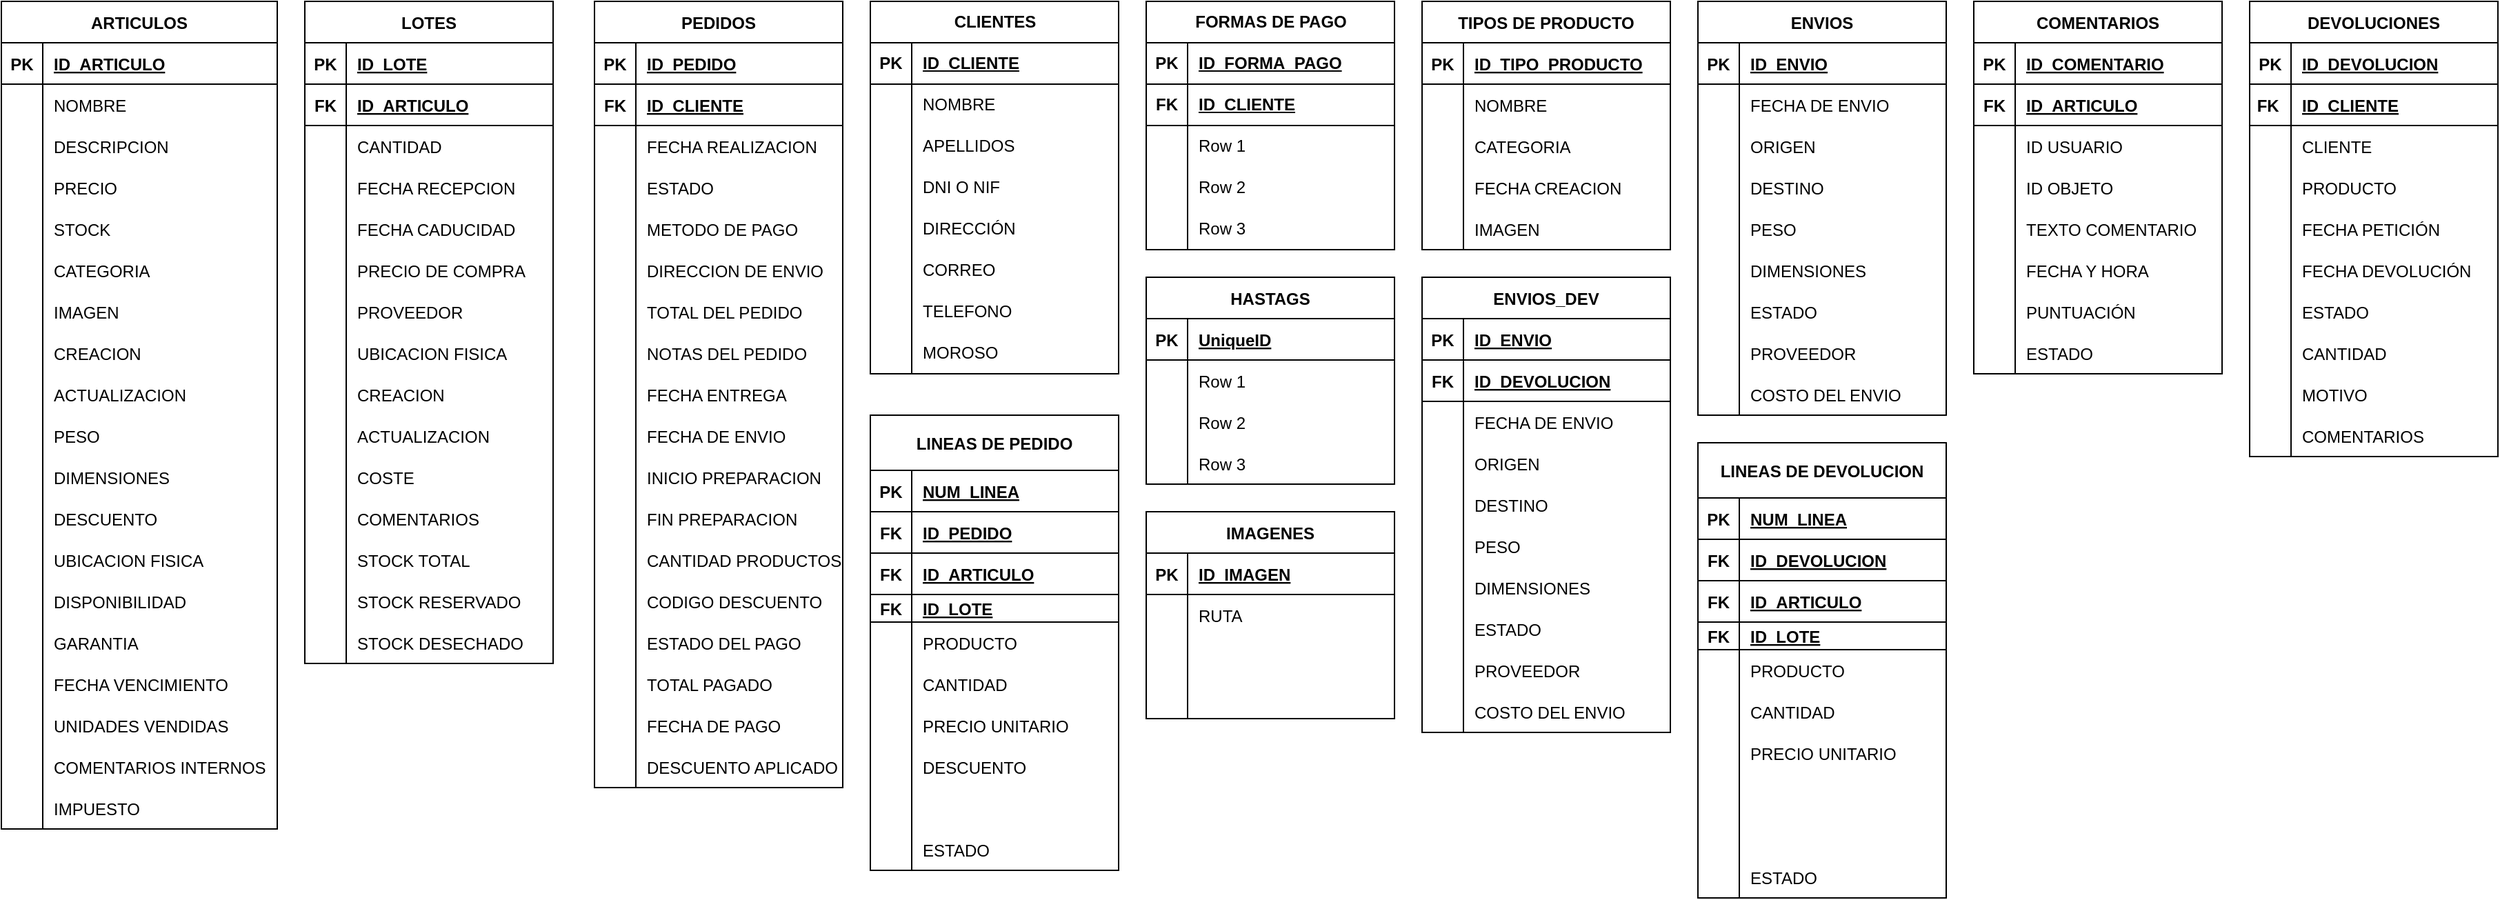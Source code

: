 <mxfile version="20.6.2" type="device" pages="2"><diagram id="R2lEEEUBdFMjLlhIrx00" name="TABLAS Y CAMPOS"><mxGraphModel dx="2078" dy="636" grid="1" gridSize="10" guides="1" tooltips="1" connect="0" arrows="1" fold="1" page="0" pageScale="1" pageWidth="850" pageHeight="1100" math="0" shadow="0" extFonts="Permanent Marker^https://fonts.googleapis.com/css?family=Permanent+Marker"><root><mxCell id="0"/><mxCell id="1" parent="0"/><mxCell id="wcAnz4eg70pMHaq2vWtm-20" value="" style="shape=tableRow;horizontal=0;startSize=0;swimlaneHead=0;swimlaneBody=0;fillColor=none;collapsible=0;dropTarget=0;points=[[0,0.5],[1,0.5]];portConstraint=eastwest;top=0;left=0;right=0;bottom=0;labelBackgroundColor=none;" parent="1" vertex="1"><mxGeometry x="40" y="220" width="180" height="30" as="geometry"/></mxCell><mxCell id="wcAnz4eg70pMHaq2vWtm-21" value="" style="shape=partialRectangle;connectable=0;fillColor=none;top=0;left=0;bottom=0;right=0;editable=1;overflow=hidden;labelBackgroundColor=none;" parent="wcAnz4eg70pMHaq2vWtm-20" vertex="1"><mxGeometry width="30" height="30" as="geometry"><mxRectangle width="30" height="30" as="alternateBounds"/></mxGeometry></mxCell><mxCell id="wcAnz4eg70pMHaq2vWtm-27" value="ARTICULOS" style="shape=table;startSize=30;container=1;collapsible=1;childLayout=tableLayout;fixedRows=1;rowLines=0;fontStyle=1;align=center;resizeLast=1;labelBackgroundColor=none;" parent="1" vertex="1"><mxGeometry x="-550" y="120" width="200" height="600" as="geometry"/></mxCell><mxCell id="wcAnz4eg70pMHaq2vWtm-28" value="" style="shape=tableRow;horizontal=0;startSize=0;swimlaneHead=0;swimlaneBody=0;fillColor=none;collapsible=0;dropTarget=0;points=[[0,0.5],[1,0.5]];portConstraint=eastwest;top=0;left=0;right=0;bottom=1;labelBackgroundColor=none;" parent="wcAnz4eg70pMHaq2vWtm-27" vertex="1"><mxGeometry y="30" width="200" height="30" as="geometry"/></mxCell><mxCell id="wcAnz4eg70pMHaq2vWtm-29" value="PK" style="shape=partialRectangle;connectable=0;fillColor=none;top=0;left=0;bottom=0;right=0;fontStyle=1;overflow=hidden;labelBackgroundColor=none;" parent="wcAnz4eg70pMHaq2vWtm-28" vertex="1"><mxGeometry width="30" height="30" as="geometry"><mxRectangle width="30" height="30" as="alternateBounds"/></mxGeometry></mxCell><mxCell id="wcAnz4eg70pMHaq2vWtm-30" value="ID_ARTICULO" style="shape=partialRectangle;connectable=0;fillColor=none;top=0;left=0;bottom=0;right=0;align=left;spacingLeft=6;fontStyle=5;overflow=hidden;labelBackgroundColor=none;" parent="wcAnz4eg70pMHaq2vWtm-28" vertex="1"><mxGeometry x="30" width="170" height="30" as="geometry"><mxRectangle width="170" height="30" as="alternateBounds"/></mxGeometry></mxCell><mxCell id="wcAnz4eg70pMHaq2vWtm-31" value="" style="shape=tableRow;horizontal=0;startSize=0;swimlaneHead=0;swimlaneBody=0;fillColor=none;collapsible=0;dropTarget=0;points=[[0,0.5],[1,0.5]];portConstraint=eastwest;top=0;left=0;right=0;bottom=0;labelBackgroundColor=none;" parent="wcAnz4eg70pMHaq2vWtm-27" vertex="1"><mxGeometry y="60" width="200" height="30" as="geometry"/></mxCell><mxCell id="wcAnz4eg70pMHaq2vWtm-32" value="" style="shape=partialRectangle;connectable=0;fillColor=none;top=0;left=0;bottom=0;right=0;editable=1;overflow=hidden;labelBackgroundColor=none;" parent="wcAnz4eg70pMHaq2vWtm-31" vertex="1"><mxGeometry width="30" height="30" as="geometry"><mxRectangle width="30" height="30" as="alternateBounds"/></mxGeometry></mxCell><mxCell id="wcAnz4eg70pMHaq2vWtm-33" value="NOMBRE" style="shape=partialRectangle;connectable=0;fillColor=none;top=0;left=0;bottom=0;right=0;align=left;spacingLeft=6;overflow=hidden;labelBackgroundColor=none;" parent="wcAnz4eg70pMHaq2vWtm-31" vertex="1"><mxGeometry x="30" width="170" height="30" as="geometry"><mxRectangle width="170" height="30" as="alternateBounds"/></mxGeometry></mxCell><mxCell id="wcAnz4eg70pMHaq2vWtm-34" value="" style="shape=tableRow;horizontal=0;startSize=0;swimlaneHead=0;swimlaneBody=0;fillColor=none;collapsible=0;dropTarget=0;points=[[0,0.5],[1,0.5]];portConstraint=eastwest;top=0;left=0;right=0;bottom=0;labelBackgroundColor=none;" parent="wcAnz4eg70pMHaq2vWtm-27" vertex="1"><mxGeometry y="90" width="200" height="30" as="geometry"/></mxCell><mxCell id="wcAnz4eg70pMHaq2vWtm-35" value="" style="shape=partialRectangle;connectable=0;fillColor=none;top=0;left=0;bottom=0;right=0;editable=1;overflow=hidden;labelBackgroundColor=none;" parent="wcAnz4eg70pMHaq2vWtm-34" vertex="1"><mxGeometry width="30" height="30" as="geometry"><mxRectangle width="30" height="30" as="alternateBounds"/></mxGeometry></mxCell><mxCell id="wcAnz4eg70pMHaq2vWtm-36" value="DESCRIPCION" style="shape=partialRectangle;connectable=0;fillColor=none;top=0;left=0;bottom=0;right=0;align=left;spacingLeft=6;overflow=hidden;labelBackgroundColor=none;" parent="wcAnz4eg70pMHaq2vWtm-34" vertex="1"><mxGeometry x="30" width="170" height="30" as="geometry"><mxRectangle width="170" height="30" as="alternateBounds"/></mxGeometry></mxCell><mxCell id="wcAnz4eg70pMHaq2vWtm-37" value="" style="shape=tableRow;horizontal=0;startSize=0;swimlaneHead=0;swimlaneBody=0;fillColor=none;collapsible=0;dropTarget=0;points=[[0,0.5],[1,0.5]];portConstraint=eastwest;top=0;left=0;right=0;bottom=0;labelBackgroundColor=none;" parent="wcAnz4eg70pMHaq2vWtm-27" vertex="1"><mxGeometry y="120" width="200" height="30" as="geometry"/></mxCell><mxCell id="wcAnz4eg70pMHaq2vWtm-38" value="" style="shape=partialRectangle;connectable=0;fillColor=none;top=0;left=0;bottom=0;right=0;editable=1;overflow=hidden;labelBackgroundColor=none;" parent="wcAnz4eg70pMHaq2vWtm-37" vertex="1"><mxGeometry width="30" height="30" as="geometry"><mxRectangle width="30" height="30" as="alternateBounds"/></mxGeometry></mxCell><mxCell id="wcAnz4eg70pMHaq2vWtm-39" value="PRECIO" style="shape=partialRectangle;connectable=0;fillColor=none;top=0;left=0;bottom=0;right=0;align=left;spacingLeft=6;overflow=hidden;labelBackgroundColor=none;" parent="wcAnz4eg70pMHaq2vWtm-37" vertex="1"><mxGeometry x="30" width="170" height="30" as="geometry"><mxRectangle width="170" height="30" as="alternateBounds"/></mxGeometry></mxCell><mxCell id="wcAnz4eg70pMHaq2vWtm-40" value="" style="shape=tableRow;horizontal=0;startSize=0;swimlaneHead=0;swimlaneBody=0;fillColor=none;collapsible=0;dropTarget=0;points=[[0,0.5],[1,0.5]];portConstraint=eastwest;top=0;left=0;right=0;bottom=0;labelBackgroundColor=none;" parent="wcAnz4eg70pMHaq2vWtm-27" vertex="1"><mxGeometry y="150" width="200" height="30" as="geometry"/></mxCell><mxCell id="wcAnz4eg70pMHaq2vWtm-41" value="" style="shape=partialRectangle;connectable=0;fillColor=none;top=0;left=0;bottom=0;right=0;editable=1;overflow=hidden;labelBackgroundColor=none;" parent="wcAnz4eg70pMHaq2vWtm-40" vertex="1"><mxGeometry width="30" height="30" as="geometry"><mxRectangle width="30" height="30" as="alternateBounds"/></mxGeometry></mxCell><mxCell id="wcAnz4eg70pMHaq2vWtm-42" value="STOCK" style="shape=partialRectangle;connectable=0;fillColor=none;top=0;left=0;bottom=0;right=0;align=left;spacingLeft=6;overflow=hidden;labelBackgroundColor=none;" parent="wcAnz4eg70pMHaq2vWtm-40" vertex="1"><mxGeometry x="30" width="170" height="30" as="geometry"><mxRectangle width="170" height="30" as="alternateBounds"/></mxGeometry></mxCell><mxCell id="wcAnz4eg70pMHaq2vWtm-43" value="" style="shape=tableRow;horizontal=0;startSize=0;swimlaneHead=0;swimlaneBody=0;fillColor=none;collapsible=0;dropTarget=0;points=[[0,0.5],[1,0.5]];portConstraint=eastwest;top=0;left=0;right=0;bottom=0;labelBackgroundColor=none;" parent="wcAnz4eg70pMHaq2vWtm-27" vertex="1"><mxGeometry y="180" width="200" height="30" as="geometry"/></mxCell><mxCell id="wcAnz4eg70pMHaq2vWtm-44" value="" style="shape=partialRectangle;connectable=0;fillColor=none;top=0;left=0;bottom=0;right=0;editable=1;overflow=hidden;labelBackgroundColor=none;" parent="wcAnz4eg70pMHaq2vWtm-43" vertex="1"><mxGeometry width="30" height="30" as="geometry"><mxRectangle width="30" height="30" as="alternateBounds"/></mxGeometry></mxCell><mxCell id="wcAnz4eg70pMHaq2vWtm-45" value="CATEGORIA" style="shape=partialRectangle;connectable=0;fillColor=none;top=0;left=0;bottom=0;right=0;align=left;spacingLeft=6;overflow=hidden;labelBackgroundColor=none;" parent="wcAnz4eg70pMHaq2vWtm-43" vertex="1"><mxGeometry x="30" width="170" height="30" as="geometry"><mxRectangle width="170" height="30" as="alternateBounds"/></mxGeometry></mxCell><mxCell id="wcAnz4eg70pMHaq2vWtm-46" value="" style="shape=tableRow;horizontal=0;startSize=0;swimlaneHead=0;swimlaneBody=0;fillColor=none;collapsible=0;dropTarget=0;points=[[0,0.5],[1,0.5]];portConstraint=eastwest;top=0;left=0;right=0;bottom=0;labelBackgroundColor=none;" parent="wcAnz4eg70pMHaq2vWtm-27" vertex="1"><mxGeometry y="210" width="200" height="30" as="geometry"/></mxCell><mxCell id="wcAnz4eg70pMHaq2vWtm-47" value="" style="shape=partialRectangle;connectable=0;fillColor=none;top=0;left=0;bottom=0;right=0;editable=1;overflow=hidden;labelBackgroundColor=none;" parent="wcAnz4eg70pMHaq2vWtm-46" vertex="1"><mxGeometry width="30" height="30" as="geometry"><mxRectangle width="30" height="30" as="alternateBounds"/></mxGeometry></mxCell><mxCell id="wcAnz4eg70pMHaq2vWtm-48" value="IMAGEN" style="shape=partialRectangle;connectable=0;fillColor=none;top=0;left=0;bottom=0;right=0;align=left;spacingLeft=6;overflow=hidden;labelBackgroundColor=none;" parent="wcAnz4eg70pMHaq2vWtm-46" vertex="1"><mxGeometry x="30" width="170" height="30" as="geometry"><mxRectangle width="170" height="30" as="alternateBounds"/></mxGeometry></mxCell><mxCell id="wcAnz4eg70pMHaq2vWtm-49" value="" style="shape=tableRow;horizontal=0;startSize=0;swimlaneHead=0;swimlaneBody=0;fillColor=none;collapsible=0;dropTarget=0;points=[[0,0.5],[1,0.5]];portConstraint=eastwest;top=0;left=0;right=0;bottom=0;labelBackgroundColor=none;" parent="wcAnz4eg70pMHaq2vWtm-27" vertex="1"><mxGeometry y="240" width="200" height="30" as="geometry"/></mxCell><mxCell id="wcAnz4eg70pMHaq2vWtm-50" value="" style="shape=partialRectangle;connectable=0;fillColor=none;top=0;left=0;bottom=0;right=0;editable=1;overflow=hidden;labelBackgroundColor=none;" parent="wcAnz4eg70pMHaq2vWtm-49" vertex="1"><mxGeometry width="30" height="30" as="geometry"><mxRectangle width="30" height="30" as="alternateBounds"/></mxGeometry></mxCell><mxCell id="wcAnz4eg70pMHaq2vWtm-51" value="CREACION" style="shape=partialRectangle;connectable=0;fillColor=none;top=0;left=0;bottom=0;right=0;align=left;spacingLeft=6;overflow=hidden;labelBackgroundColor=none;" parent="wcAnz4eg70pMHaq2vWtm-49" vertex="1"><mxGeometry x="30" width="170" height="30" as="geometry"><mxRectangle width="170" height="30" as="alternateBounds"/></mxGeometry></mxCell><mxCell id="wcAnz4eg70pMHaq2vWtm-52" value="" style="shape=tableRow;horizontal=0;startSize=0;swimlaneHead=0;swimlaneBody=0;fillColor=none;collapsible=0;dropTarget=0;points=[[0,0.5],[1,0.5]];portConstraint=eastwest;top=0;left=0;right=0;bottom=0;labelBackgroundColor=none;" parent="wcAnz4eg70pMHaq2vWtm-27" vertex="1"><mxGeometry y="270" width="200" height="30" as="geometry"/></mxCell><mxCell id="wcAnz4eg70pMHaq2vWtm-53" value="" style="shape=partialRectangle;connectable=0;fillColor=none;top=0;left=0;bottom=0;right=0;editable=1;overflow=hidden;labelBackgroundColor=none;" parent="wcAnz4eg70pMHaq2vWtm-52" vertex="1"><mxGeometry width="30" height="30" as="geometry"><mxRectangle width="30" height="30" as="alternateBounds"/></mxGeometry></mxCell><mxCell id="wcAnz4eg70pMHaq2vWtm-54" value="ACTUALIZACION" style="shape=partialRectangle;connectable=0;fillColor=none;top=0;left=0;bottom=0;right=0;align=left;spacingLeft=6;overflow=hidden;labelBackgroundColor=none;" parent="wcAnz4eg70pMHaq2vWtm-52" vertex="1"><mxGeometry x="30" width="170" height="30" as="geometry"><mxRectangle width="170" height="30" as="alternateBounds"/></mxGeometry></mxCell><mxCell id="wcAnz4eg70pMHaq2vWtm-55" value="" style="shape=tableRow;horizontal=0;startSize=0;swimlaneHead=0;swimlaneBody=0;fillColor=none;collapsible=0;dropTarget=0;points=[[0,0.5],[1,0.5]];portConstraint=eastwest;top=0;left=0;right=0;bottom=0;labelBackgroundColor=none;" parent="wcAnz4eg70pMHaq2vWtm-27" vertex="1"><mxGeometry y="300" width="200" height="30" as="geometry"/></mxCell><mxCell id="wcAnz4eg70pMHaq2vWtm-56" value="" style="shape=partialRectangle;connectable=0;fillColor=none;top=0;left=0;bottom=0;right=0;editable=1;overflow=hidden;labelBackgroundColor=none;" parent="wcAnz4eg70pMHaq2vWtm-55" vertex="1"><mxGeometry width="30" height="30" as="geometry"><mxRectangle width="30" height="30" as="alternateBounds"/></mxGeometry></mxCell><mxCell id="wcAnz4eg70pMHaq2vWtm-57" value="PESO" style="shape=partialRectangle;connectable=0;fillColor=none;top=0;left=0;bottom=0;right=0;align=left;spacingLeft=6;overflow=hidden;labelBackgroundColor=none;" parent="wcAnz4eg70pMHaq2vWtm-55" vertex="1"><mxGeometry x="30" width="170" height="30" as="geometry"><mxRectangle width="170" height="30" as="alternateBounds"/></mxGeometry></mxCell><mxCell id="wcAnz4eg70pMHaq2vWtm-58" value="" style="shape=tableRow;horizontal=0;startSize=0;swimlaneHead=0;swimlaneBody=0;fillColor=none;collapsible=0;dropTarget=0;points=[[0,0.5],[1,0.5]];portConstraint=eastwest;top=0;left=0;right=0;bottom=0;labelBackgroundColor=none;" parent="wcAnz4eg70pMHaq2vWtm-27" vertex="1"><mxGeometry y="330" width="200" height="30" as="geometry"/></mxCell><mxCell id="wcAnz4eg70pMHaq2vWtm-59" value="" style="shape=partialRectangle;connectable=0;fillColor=none;top=0;left=0;bottom=0;right=0;editable=1;overflow=hidden;labelBackgroundColor=none;" parent="wcAnz4eg70pMHaq2vWtm-58" vertex="1"><mxGeometry width="30" height="30" as="geometry"><mxRectangle width="30" height="30" as="alternateBounds"/></mxGeometry></mxCell><mxCell id="wcAnz4eg70pMHaq2vWtm-60" value="DIMENSIONES" style="shape=partialRectangle;connectable=0;fillColor=none;top=0;left=0;bottom=0;right=0;align=left;spacingLeft=6;overflow=hidden;labelBackgroundColor=none;" parent="wcAnz4eg70pMHaq2vWtm-58" vertex="1"><mxGeometry x="30" width="170" height="30" as="geometry"><mxRectangle width="170" height="30" as="alternateBounds"/></mxGeometry></mxCell><mxCell id="wcAnz4eg70pMHaq2vWtm-61" value="" style="shape=tableRow;horizontal=0;startSize=0;swimlaneHead=0;swimlaneBody=0;fillColor=none;collapsible=0;dropTarget=0;points=[[0,0.5],[1,0.5]];portConstraint=eastwest;top=0;left=0;right=0;bottom=0;labelBackgroundColor=none;" parent="wcAnz4eg70pMHaq2vWtm-27" vertex="1"><mxGeometry y="360" width="200" height="30" as="geometry"/></mxCell><mxCell id="wcAnz4eg70pMHaq2vWtm-62" value="" style="shape=partialRectangle;connectable=0;fillColor=none;top=0;left=0;bottom=0;right=0;editable=1;overflow=hidden;labelBackgroundColor=none;" parent="wcAnz4eg70pMHaq2vWtm-61" vertex="1"><mxGeometry width="30" height="30" as="geometry"><mxRectangle width="30" height="30" as="alternateBounds"/></mxGeometry></mxCell><mxCell id="wcAnz4eg70pMHaq2vWtm-63" value="DESCUENTO" style="shape=partialRectangle;connectable=0;fillColor=none;top=0;left=0;bottom=0;right=0;align=left;spacingLeft=6;overflow=hidden;labelBackgroundColor=none;" parent="wcAnz4eg70pMHaq2vWtm-61" vertex="1"><mxGeometry x="30" width="170" height="30" as="geometry"><mxRectangle width="170" height="30" as="alternateBounds"/></mxGeometry></mxCell><mxCell id="wcAnz4eg70pMHaq2vWtm-64" value="" style="shape=tableRow;horizontal=0;startSize=0;swimlaneHead=0;swimlaneBody=0;fillColor=none;collapsible=0;dropTarget=0;points=[[0,0.5],[1,0.5]];portConstraint=eastwest;top=0;left=0;right=0;bottom=0;labelBackgroundColor=none;" parent="wcAnz4eg70pMHaq2vWtm-27" vertex="1"><mxGeometry y="390" width="200" height="30" as="geometry"/></mxCell><mxCell id="wcAnz4eg70pMHaq2vWtm-65" value="" style="shape=partialRectangle;connectable=0;fillColor=none;top=0;left=0;bottom=0;right=0;editable=1;overflow=hidden;labelBackgroundColor=none;" parent="wcAnz4eg70pMHaq2vWtm-64" vertex="1"><mxGeometry width="30" height="30" as="geometry"><mxRectangle width="30" height="30" as="alternateBounds"/></mxGeometry></mxCell><mxCell id="wcAnz4eg70pMHaq2vWtm-66" value="UBICACION FISICA" style="shape=partialRectangle;connectable=0;fillColor=none;top=0;left=0;bottom=0;right=0;align=left;spacingLeft=6;overflow=hidden;labelBackgroundColor=none;" parent="wcAnz4eg70pMHaq2vWtm-64" vertex="1"><mxGeometry x="30" width="170" height="30" as="geometry"><mxRectangle width="170" height="30" as="alternateBounds"/></mxGeometry></mxCell><mxCell id="wcAnz4eg70pMHaq2vWtm-67" value="" style="shape=tableRow;horizontal=0;startSize=0;swimlaneHead=0;swimlaneBody=0;fillColor=none;collapsible=0;dropTarget=0;points=[[0,0.5],[1,0.5]];portConstraint=eastwest;top=0;left=0;right=0;bottom=0;labelBackgroundColor=none;" parent="wcAnz4eg70pMHaq2vWtm-27" vertex="1"><mxGeometry y="420" width="200" height="30" as="geometry"/></mxCell><mxCell id="wcAnz4eg70pMHaq2vWtm-68" value="" style="shape=partialRectangle;connectable=0;fillColor=none;top=0;left=0;bottom=0;right=0;editable=1;overflow=hidden;labelBackgroundColor=none;" parent="wcAnz4eg70pMHaq2vWtm-67" vertex="1"><mxGeometry width="30" height="30" as="geometry"><mxRectangle width="30" height="30" as="alternateBounds"/></mxGeometry></mxCell><mxCell id="wcAnz4eg70pMHaq2vWtm-69" value="DISPONIBILIDAD" style="shape=partialRectangle;connectable=0;fillColor=none;top=0;left=0;bottom=0;right=0;align=left;spacingLeft=6;overflow=hidden;labelBackgroundColor=none;" parent="wcAnz4eg70pMHaq2vWtm-67" vertex="1"><mxGeometry x="30" width="170" height="30" as="geometry"><mxRectangle width="170" height="30" as="alternateBounds"/></mxGeometry></mxCell><mxCell id="wcAnz4eg70pMHaq2vWtm-70" value="" style="shape=tableRow;horizontal=0;startSize=0;swimlaneHead=0;swimlaneBody=0;fillColor=none;collapsible=0;dropTarget=0;points=[[0,0.5],[1,0.5]];portConstraint=eastwest;top=0;left=0;right=0;bottom=0;labelBackgroundColor=none;" parent="wcAnz4eg70pMHaq2vWtm-27" vertex="1"><mxGeometry y="450" width="200" height="30" as="geometry"/></mxCell><mxCell id="wcAnz4eg70pMHaq2vWtm-71" value="" style="shape=partialRectangle;connectable=0;fillColor=none;top=0;left=0;bottom=0;right=0;editable=1;overflow=hidden;labelBackgroundColor=none;" parent="wcAnz4eg70pMHaq2vWtm-70" vertex="1"><mxGeometry width="30" height="30" as="geometry"><mxRectangle width="30" height="30" as="alternateBounds"/></mxGeometry></mxCell><mxCell id="wcAnz4eg70pMHaq2vWtm-72" value="GARANTIA" style="shape=partialRectangle;connectable=0;fillColor=none;top=0;left=0;bottom=0;right=0;align=left;spacingLeft=6;overflow=hidden;labelBackgroundColor=none;" parent="wcAnz4eg70pMHaq2vWtm-70" vertex="1"><mxGeometry x="30" width="170" height="30" as="geometry"><mxRectangle width="170" height="30" as="alternateBounds"/></mxGeometry></mxCell><mxCell id="wcAnz4eg70pMHaq2vWtm-73" value="" style="shape=tableRow;horizontal=0;startSize=0;swimlaneHead=0;swimlaneBody=0;fillColor=none;collapsible=0;dropTarget=0;points=[[0,0.5],[1,0.5]];portConstraint=eastwest;top=0;left=0;right=0;bottom=0;labelBackgroundColor=none;" parent="wcAnz4eg70pMHaq2vWtm-27" vertex="1"><mxGeometry y="480" width="200" height="30" as="geometry"/></mxCell><mxCell id="wcAnz4eg70pMHaq2vWtm-74" value="" style="shape=partialRectangle;connectable=0;fillColor=none;top=0;left=0;bottom=0;right=0;editable=1;overflow=hidden;labelBackgroundColor=none;" parent="wcAnz4eg70pMHaq2vWtm-73" vertex="1"><mxGeometry width="30" height="30" as="geometry"><mxRectangle width="30" height="30" as="alternateBounds"/></mxGeometry></mxCell><mxCell id="wcAnz4eg70pMHaq2vWtm-75" value="FECHA VENCIMIENTO" style="shape=partialRectangle;connectable=0;fillColor=none;top=0;left=0;bottom=0;right=0;align=left;spacingLeft=6;overflow=hidden;labelBackgroundColor=none;" parent="wcAnz4eg70pMHaq2vWtm-73" vertex="1"><mxGeometry x="30" width="170" height="30" as="geometry"><mxRectangle width="170" height="30" as="alternateBounds"/></mxGeometry></mxCell><mxCell id="wcAnz4eg70pMHaq2vWtm-76" value="" style="shape=tableRow;horizontal=0;startSize=0;swimlaneHead=0;swimlaneBody=0;fillColor=none;collapsible=0;dropTarget=0;points=[[0,0.5],[1,0.5]];portConstraint=eastwest;top=0;left=0;right=0;bottom=0;labelBackgroundColor=none;" parent="wcAnz4eg70pMHaq2vWtm-27" vertex="1"><mxGeometry y="510" width="200" height="30" as="geometry"/></mxCell><mxCell id="wcAnz4eg70pMHaq2vWtm-77" value="" style="shape=partialRectangle;connectable=0;fillColor=none;top=0;left=0;bottom=0;right=0;editable=1;overflow=hidden;labelBackgroundColor=none;" parent="wcAnz4eg70pMHaq2vWtm-76" vertex="1"><mxGeometry width="30" height="30" as="geometry"><mxRectangle width="30" height="30" as="alternateBounds"/></mxGeometry></mxCell><mxCell id="wcAnz4eg70pMHaq2vWtm-78" value="UNIDADES VENDIDAS" style="shape=partialRectangle;connectable=0;fillColor=none;top=0;left=0;bottom=0;right=0;align=left;spacingLeft=6;overflow=hidden;labelBackgroundColor=none;" parent="wcAnz4eg70pMHaq2vWtm-76" vertex="1"><mxGeometry x="30" width="170" height="30" as="geometry"><mxRectangle width="170" height="30" as="alternateBounds"/></mxGeometry></mxCell><mxCell id="wcAnz4eg70pMHaq2vWtm-79" value="" style="shape=tableRow;horizontal=0;startSize=0;swimlaneHead=0;swimlaneBody=0;fillColor=none;collapsible=0;dropTarget=0;points=[[0,0.5],[1,0.5]];portConstraint=eastwest;top=0;left=0;right=0;bottom=0;labelBackgroundColor=none;" parent="wcAnz4eg70pMHaq2vWtm-27" vertex="1"><mxGeometry y="540" width="200" height="30" as="geometry"/></mxCell><mxCell id="wcAnz4eg70pMHaq2vWtm-80" value="" style="shape=partialRectangle;connectable=0;fillColor=none;top=0;left=0;bottom=0;right=0;editable=1;overflow=hidden;labelBackgroundColor=none;" parent="wcAnz4eg70pMHaq2vWtm-79" vertex="1"><mxGeometry width="30" height="30" as="geometry"><mxRectangle width="30" height="30" as="alternateBounds"/></mxGeometry></mxCell><mxCell id="wcAnz4eg70pMHaq2vWtm-81" value="COMENTARIOS INTERNOS" style="shape=partialRectangle;connectable=0;fillColor=none;top=0;left=0;bottom=0;right=0;align=left;spacingLeft=6;overflow=hidden;labelBackgroundColor=none;" parent="wcAnz4eg70pMHaq2vWtm-79" vertex="1"><mxGeometry x="30" width="170" height="30" as="geometry"><mxRectangle width="170" height="30" as="alternateBounds"/></mxGeometry></mxCell><mxCell id="wcAnz4eg70pMHaq2vWtm-82" value="" style="shape=tableRow;horizontal=0;startSize=0;swimlaneHead=0;swimlaneBody=0;fillColor=none;collapsible=0;dropTarget=0;points=[[0,0.5],[1,0.5]];portConstraint=eastwest;top=0;left=0;right=0;bottom=0;labelBackgroundColor=none;" parent="wcAnz4eg70pMHaq2vWtm-27" vertex="1"><mxGeometry y="570" width="200" height="30" as="geometry"/></mxCell><mxCell id="wcAnz4eg70pMHaq2vWtm-83" value="" style="shape=partialRectangle;connectable=0;fillColor=none;top=0;left=0;bottom=0;right=0;editable=1;overflow=hidden;labelBackgroundColor=none;" parent="wcAnz4eg70pMHaq2vWtm-82" vertex="1"><mxGeometry width="30" height="30" as="geometry"><mxRectangle width="30" height="30" as="alternateBounds"/></mxGeometry></mxCell><mxCell id="wcAnz4eg70pMHaq2vWtm-84" value="IMPUESTO" style="shape=partialRectangle;connectable=0;fillColor=none;top=0;left=0;bottom=0;right=0;align=left;spacingLeft=6;overflow=hidden;labelBackgroundColor=none;" parent="wcAnz4eg70pMHaq2vWtm-82" vertex="1"><mxGeometry x="30" width="170" height="30" as="geometry"><mxRectangle width="170" height="30" as="alternateBounds"/></mxGeometry></mxCell><mxCell id="wcAnz4eg70pMHaq2vWtm-85" value="LOTES" style="shape=table;startSize=30;container=1;collapsible=1;childLayout=tableLayout;fixedRows=1;rowLines=0;fontStyle=1;align=center;resizeLast=1;swimlaneFillColor=none;labelBackgroundColor=none;labelBorderColor=none;" parent="1" vertex="1"><mxGeometry x="-330" y="120" width="180" height="480" as="geometry"/></mxCell><mxCell id="wcAnz4eg70pMHaq2vWtm-86" value="" style="shape=tableRow;horizontal=0;startSize=0;swimlaneHead=0;swimlaneBody=0;fillColor=none;collapsible=0;dropTarget=0;points=[[0,0.5],[1,0.5]];portConstraint=eastwest;top=0;left=0;right=0;bottom=1;labelBackgroundColor=none;" parent="wcAnz4eg70pMHaq2vWtm-85" vertex="1"><mxGeometry y="30" width="180" height="30" as="geometry"/></mxCell><mxCell id="wcAnz4eg70pMHaq2vWtm-87" value="PK" style="shape=partialRectangle;connectable=0;fillColor=none;top=0;left=0;bottom=0;right=0;fontStyle=1;overflow=hidden;labelBackgroundColor=none;" parent="wcAnz4eg70pMHaq2vWtm-86" vertex="1"><mxGeometry width="30" height="30" as="geometry"><mxRectangle width="30" height="30" as="alternateBounds"/></mxGeometry></mxCell><mxCell id="wcAnz4eg70pMHaq2vWtm-88" value="ID_LOTE" style="shape=partialRectangle;connectable=0;fillColor=none;top=0;left=0;bottom=0;right=0;align=left;spacingLeft=6;fontStyle=5;overflow=hidden;labelBackgroundColor=none;" parent="wcAnz4eg70pMHaq2vWtm-86" vertex="1"><mxGeometry x="30" width="150" height="30" as="geometry"><mxRectangle width="150" height="30" as="alternateBounds"/></mxGeometry></mxCell><mxCell id="wcAnz4eg70pMHaq2vWtm-98" value="" style="shape=tableRow;horizontal=0;startSize=0;swimlaneHead=0;swimlaneBody=0;fillColor=none;collapsible=0;dropTarget=0;points=[[0,0.5],[1,0.5]];portConstraint=eastwest;top=0;left=0;right=0;bottom=1;labelBackgroundColor=none;" parent="wcAnz4eg70pMHaq2vWtm-85" vertex="1"><mxGeometry y="60" width="180" height="30" as="geometry"/></mxCell><mxCell id="wcAnz4eg70pMHaq2vWtm-99" value="FK" style="shape=partialRectangle;connectable=0;fillColor=none;top=0;left=0;bottom=0;right=0;fontStyle=1;overflow=hidden;labelBackgroundColor=none;" parent="wcAnz4eg70pMHaq2vWtm-98" vertex="1"><mxGeometry width="30" height="30" as="geometry"><mxRectangle width="30" height="30" as="alternateBounds"/></mxGeometry></mxCell><mxCell id="wcAnz4eg70pMHaq2vWtm-100" value="ID_ARTICULO" style="shape=partialRectangle;connectable=0;fillColor=none;top=0;left=0;bottom=0;right=0;align=left;spacingLeft=6;fontStyle=5;overflow=hidden;labelBackgroundColor=none;" parent="wcAnz4eg70pMHaq2vWtm-98" vertex="1"><mxGeometry x="30" width="150" height="30" as="geometry"><mxRectangle width="150" height="30" as="alternateBounds"/></mxGeometry></mxCell><mxCell id="wcAnz4eg70pMHaq2vWtm-89" value="" style="shape=tableRow;horizontal=0;startSize=0;swimlaneHead=0;swimlaneBody=0;fillColor=none;collapsible=0;dropTarget=0;points=[[0,0.5],[1,0.5]];portConstraint=eastwest;top=0;left=0;right=0;bottom=0;labelBackgroundColor=none;" parent="wcAnz4eg70pMHaq2vWtm-85" vertex="1"><mxGeometry y="90" width="180" height="30" as="geometry"/></mxCell><mxCell id="wcAnz4eg70pMHaq2vWtm-90" value="" style="shape=partialRectangle;connectable=0;fillColor=none;top=0;left=0;bottom=0;right=0;editable=1;overflow=hidden;labelBackgroundColor=none;" parent="wcAnz4eg70pMHaq2vWtm-89" vertex="1"><mxGeometry width="30" height="30" as="geometry"><mxRectangle width="30" height="30" as="alternateBounds"/></mxGeometry></mxCell><mxCell id="wcAnz4eg70pMHaq2vWtm-91" value="CANTIDAD" style="shape=partialRectangle;connectable=0;fillColor=none;top=0;left=0;bottom=0;right=0;align=left;spacingLeft=6;overflow=hidden;labelBackgroundColor=none;" parent="wcAnz4eg70pMHaq2vWtm-89" vertex="1"><mxGeometry x="30" width="150" height="30" as="geometry"><mxRectangle width="150" height="30" as="alternateBounds"/></mxGeometry></mxCell><mxCell id="wcAnz4eg70pMHaq2vWtm-92" value="" style="shape=tableRow;horizontal=0;startSize=0;swimlaneHead=0;swimlaneBody=0;fillColor=none;collapsible=0;dropTarget=0;points=[[0,0.5],[1,0.5]];portConstraint=eastwest;top=0;left=0;right=0;bottom=0;labelBackgroundColor=none;" parent="wcAnz4eg70pMHaq2vWtm-85" vertex="1"><mxGeometry y="120" width="180" height="30" as="geometry"/></mxCell><mxCell id="wcAnz4eg70pMHaq2vWtm-93" value="" style="shape=partialRectangle;connectable=0;fillColor=none;top=0;left=0;bottom=0;right=0;editable=1;overflow=hidden;labelBackgroundColor=none;" parent="wcAnz4eg70pMHaq2vWtm-92" vertex="1"><mxGeometry width="30" height="30" as="geometry"><mxRectangle width="30" height="30" as="alternateBounds"/></mxGeometry></mxCell><mxCell id="wcAnz4eg70pMHaq2vWtm-94" value="FECHA RECEPCION" style="shape=partialRectangle;connectable=0;fillColor=none;top=0;left=0;bottom=0;right=0;align=left;spacingLeft=6;overflow=hidden;labelBackgroundColor=none;" parent="wcAnz4eg70pMHaq2vWtm-92" vertex="1"><mxGeometry x="30" width="150" height="30" as="geometry"><mxRectangle width="150" height="30" as="alternateBounds"/></mxGeometry></mxCell><mxCell id="wcAnz4eg70pMHaq2vWtm-95" value="" style="shape=tableRow;horizontal=0;startSize=0;swimlaneHead=0;swimlaneBody=0;fillColor=none;collapsible=0;dropTarget=0;points=[[0,0.5],[1,0.5]];portConstraint=eastwest;top=0;left=0;right=0;bottom=0;labelBackgroundColor=none;" parent="wcAnz4eg70pMHaq2vWtm-85" vertex="1"><mxGeometry y="150" width="180" height="30" as="geometry"/></mxCell><mxCell id="wcAnz4eg70pMHaq2vWtm-96" value="" style="shape=partialRectangle;connectable=0;fillColor=none;top=0;left=0;bottom=0;right=0;editable=1;overflow=hidden;labelBackgroundColor=none;" parent="wcAnz4eg70pMHaq2vWtm-95" vertex="1"><mxGeometry width="30" height="30" as="geometry"><mxRectangle width="30" height="30" as="alternateBounds"/></mxGeometry></mxCell><mxCell id="wcAnz4eg70pMHaq2vWtm-97" value="FECHA CADUCIDAD" style="shape=partialRectangle;connectable=0;fillColor=none;top=0;left=0;bottom=0;right=0;align=left;spacingLeft=6;overflow=hidden;labelBackgroundColor=none;" parent="wcAnz4eg70pMHaq2vWtm-95" vertex="1"><mxGeometry x="30" width="150" height="30" as="geometry"><mxRectangle width="150" height="30" as="alternateBounds"/></mxGeometry></mxCell><mxCell id="wcAnz4eg70pMHaq2vWtm-101" value="" style="shape=tableRow;horizontal=0;startSize=0;swimlaneHead=0;swimlaneBody=0;fillColor=none;collapsible=0;dropTarget=0;points=[[0,0.5],[1,0.5]];portConstraint=eastwest;top=0;left=0;right=0;bottom=0;labelBackgroundColor=none;" parent="wcAnz4eg70pMHaq2vWtm-85" vertex="1"><mxGeometry y="180" width="180" height="30" as="geometry"/></mxCell><mxCell id="wcAnz4eg70pMHaq2vWtm-102" value="" style="shape=partialRectangle;connectable=0;fillColor=none;top=0;left=0;bottom=0;right=0;editable=1;overflow=hidden;labelBackgroundColor=none;" parent="wcAnz4eg70pMHaq2vWtm-101" vertex="1"><mxGeometry width="30" height="30" as="geometry"><mxRectangle width="30" height="30" as="alternateBounds"/></mxGeometry></mxCell><mxCell id="wcAnz4eg70pMHaq2vWtm-103" value="PRECIO DE COMPRA" style="shape=partialRectangle;connectable=0;fillColor=none;top=0;left=0;bottom=0;right=0;align=left;spacingLeft=6;overflow=hidden;labelBackgroundColor=none;" parent="wcAnz4eg70pMHaq2vWtm-101" vertex="1"><mxGeometry x="30" width="150" height="30" as="geometry"><mxRectangle width="150" height="30" as="alternateBounds"/></mxGeometry></mxCell><mxCell id="wcAnz4eg70pMHaq2vWtm-104" value="" style="shape=tableRow;horizontal=0;startSize=0;swimlaneHead=0;swimlaneBody=0;fillColor=none;collapsible=0;dropTarget=0;points=[[0,0.5],[1,0.5]];portConstraint=eastwest;top=0;left=0;right=0;bottom=0;labelBackgroundColor=none;" parent="wcAnz4eg70pMHaq2vWtm-85" vertex="1"><mxGeometry y="210" width="180" height="30" as="geometry"/></mxCell><mxCell id="wcAnz4eg70pMHaq2vWtm-105" value="" style="shape=partialRectangle;connectable=0;fillColor=none;top=0;left=0;bottom=0;right=0;editable=1;overflow=hidden;labelBackgroundColor=none;" parent="wcAnz4eg70pMHaq2vWtm-104" vertex="1"><mxGeometry width="30" height="30" as="geometry"><mxRectangle width="30" height="30" as="alternateBounds"/></mxGeometry></mxCell><mxCell id="wcAnz4eg70pMHaq2vWtm-106" value="PROVEEDOR" style="shape=partialRectangle;connectable=0;fillColor=none;top=0;left=0;bottom=0;right=0;align=left;spacingLeft=6;overflow=hidden;labelBackgroundColor=none;" parent="wcAnz4eg70pMHaq2vWtm-104" vertex="1"><mxGeometry x="30" width="150" height="30" as="geometry"><mxRectangle width="150" height="30" as="alternateBounds"/></mxGeometry></mxCell><mxCell id="wcAnz4eg70pMHaq2vWtm-107" value="" style="shape=tableRow;horizontal=0;startSize=0;swimlaneHead=0;swimlaneBody=0;fillColor=none;collapsible=0;dropTarget=0;points=[[0,0.5],[1,0.5]];portConstraint=eastwest;top=0;left=0;right=0;bottom=0;labelBackgroundColor=none;" parent="wcAnz4eg70pMHaq2vWtm-85" vertex="1"><mxGeometry y="240" width="180" height="30" as="geometry"/></mxCell><mxCell id="wcAnz4eg70pMHaq2vWtm-108" value="" style="shape=partialRectangle;connectable=0;fillColor=none;top=0;left=0;bottom=0;right=0;editable=1;overflow=hidden;labelBackgroundColor=none;" parent="wcAnz4eg70pMHaq2vWtm-107" vertex="1"><mxGeometry width="30" height="30" as="geometry"><mxRectangle width="30" height="30" as="alternateBounds"/></mxGeometry></mxCell><mxCell id="wcAnz4eg70pMHaq2vWtm-109" value="UBICACION FISICA" style="shape=partialRectangle;connectable=0;fillColor=none;top=0;left=0;bottom=0;right=0;align=left;spacingLeft=6;overflow=hidden;labelBackgroundColor=none;" parent="wcAnz4eg70pMHaq2vWtm-107" vertex="1"><mxGeometry x="30" width="150" height="30" as="geometry"><mxRectangle width="150" height="30" as="alternateBounds"/></mxGeometry></mxCell><mxCell id="wcAnz4eg70pMHaq2vWtm-110" value="" style="shape=tableRow;horizontal=0;startSize=0;swimlaneHead=0;swimlaneBody=0;fillColor=none;collapsible=0;dropTarget=0;points=[[0,0.5],[1,0.5]];portConstraint=eastwest;top=0;left=0;right=0;bottom=0;labelBackgroundColor=none;" parent="wcAnz4eg70pMHaq2vWtm-85" vertex="1"><mxGeometry y="270" width="180" height="30" as="geometry"/></mxCell><mxCell id="wcAnz4eg70pMHaq2vWtm-111" value="" style="shape=partialRectangle;connectable=0;fillColor=none;top=0;left=0;bottom=0;right=0;editable=1;overflow=hidden;labelBackgroundColor=none;" parent="wcAnz4eg70pMHaq2vWtm-110" vertex="1"><mxGeometry width="30" height="30" as="geometry"><mxRectangle width="30" height="30" as="alternateBounds"/></mxGeometry></mxCell><mxCell id="wcAnz4eg70pMHaq2vWtm-112" value="CREACION" style="shape=partialRectangle;connectable=0;fillColor=none;top=0;left=0;bottom=0;right=0;align=left;spacingLeft=6;overflow=hidden;labelBackgroundColor=none;" parent="wcAnz4eg70pMHaq2vWtm-110" vertex="1"><mxGeometry x="30" width="150" height="30" as="geometry"><mxRectangle width="150" height="30" as="alternateBounds"/></mxGeometry></mxCell><mxCell id="wcAnz4eg70pMHaq2vWtm-113" value="" style="shape=tableRow;horizontal=0;startSize=0;swimlaneHead=0;swimlaneBody=0;fillColor=none;collapsible=0;dropTarget=0;points=[[0,0.5],[1,0.5]];portConstraint=eastwest;top=0;left=0;right=0;bottom=0;labelBackgroundColor=none;" parent="wcAnz4eg70pMHaq2vWtm-85" vertex="1"><mxGeometry y="300" width="180" height="30" as="geometry"/></mxCell><mxCell id="wcAnz4eg70pMHaq2vWtm-114" value="" style="shape=partialRectangle;connectable=0;fillColor=none;top=0;left=0;bottom=0;right=0;editable=1;overflow=hidden;labelBackgroundColor=none;" parent="wcAnz4eg70pMHaq2vWtm-113" vertex="1"><mxGeometry width="30" height="30" as="geometry"><mxRectangle width="30" height="30" as="alternateBounds"/></mxGeometry></mxCell><mxCell id="wcAnz4eg70pMHaq2vWtm-115" value="ACTUALIZACION" style="shape=partialRectangle;connectable=0;fillColor=none;top=0;left=0;bottom=0;right=0;align=left;spacingLeft=6;overflow=hidden;labelBackgroundColor=none;" parent="wcAnz4eg70pMHaq2vWtm-113" vertex="1"><mxGeometry x="30" width="150" height="30" as="geometry"><mxRectangle width="150" height="30" as="alternateBounds"/></mxGeometry></mxCell><mxCell id="wcAnz4eg70pMHaq2vWtm-116" value="" style="shape=tableRow;horizontal=0;startSize=0;swimlaneHead=0;swimlaneBody=0;fillColor=none;collapsible=0;dropTarget=0;points=[[0,0.5],[1,0.5]];portConstraint=eastwest;top=0;left=0;right=0;bottom=0;labelBackgroundColor=none;" parent="wcAnz4eg70pMHaq2vWtm-85" vertex="1"><mxGeometry y="330" width="180" height="30" as="geometry"/></mxCell><mxCell id="wcAnz4eg70pMHaq2vWtm-117" value="" style="shape=partialRectangle;connectable=0;fillColor=none;top=0;left=0;bottom=0;right=0;editable=1;overflow=hidden;labelBackgroundColor=none;" parent="wcAnz4eg70pMHaq2vWtm-116" vertex="1"><mxGeometry width="30" height="30" as="geometry"><mxRectangle width="30" height="30" as="alternateBounds"/></mxGeometry></mxCell><mxCell id="wcAnz4eg70pMHaq2vWtm-118" value="COSTE" style="shape=partialRectangle;connectable=0;fillColor=none;top=0;left=0;bottom=0;right=0;align=left;spacingLeft=6;overflow=hidden;labelBackgroundColor=none;" parent="wcAnz4eg70pMHaq2vWtm-116" vertex="1"><mxGeometry x="30" width="150" height="30" as="geometry"><mxRectangle width="150" height="30" as="alternateBounds"/></mxGeometry></mxCell><mxCell id="wcAnz4eg70pMHaq2vWtm-119" value="" style="shape=tableRow;horizontal=0;startSize=0;swimlaneHead=0;swimlaneBody=0;fillColor=none;collapsible=0;dropTarget=0;points=[[0,0.5],[1,0.5]];portConstraint=eastwest;top=0;left=0;right=0;bottom=0;labelBackgroundColor=none;" parent="wcAnz4eg70pMHaq2vWtm-85" vertex="1"><mxGeometry y="360" width="180" height="30" as="geometry"/></mxCell><mxCell id="wcAnz4eg70pMHaq2vWtm-120" value="" style="shape=partialRectangle;connectable=0;fillColor=none;top=0;left=0;bottom=0;right=0;editable=1;overflow=hidden;labelBackgroundColor=none;" parent="wcAnz4eg70pMHaq2vWtm-119" vertex="1"><mxGeometry width="30" height="30" as="geometry"><mxRectangle width="30" height="30" as="alternateBounds"/></mxGeometry></mxCell><mxCell id="wcAnz4eg70pMHaq2vWtm-121" value="COMENTARIOS" style="shape=partialRectangle;connectable=0;fillColor=none;top=0;left=0;bottom=0;right=0;align=left;spacingLeft=6;overflow=hidden;labelBackgroundColor=none;" parent="wcAnz4eg70pMHaq2vWtm-119" vertex="1"><mxGeometry x="30" width="150" height="30" as="geometry"><mxRectangle width="150" height="30" as="alternateBounds"/></mxGeometry></mxCell><mxCell id="nyDzdlSfAIXfUq7xfarF-6" value="" style="shape=tableRow;horizontal=0;startSize=0;swimlaneHead=0;swimlaneBody=0;fillColor=none;collapsible=0;dropTarget=0;points=[[0,0.5],[1,0.5]];portConstraint=eastwest;top=0;left=0;right=0;bottom=0;labelBackgroundColor=none;" vertex="1" parent="wcAnz4eg70pMHaq2vWtm-85"><mxGeometry y="390" width="180" height="30" as="geometry"/></mxCell><mxCell id="nyDzdlSfAIXfUq7xfarF-7" value="" style="shape=partialRectangle;connectable=0;fillColor=none;top=0;left=0;bottom=0;right=0;editable=1;overflow=hidden;labelBackgroundColor=none;" vertex="1" parent="nyDzdlSfAIXfUq7xfarF-6"><mxGeometry width="30" height="30" as="geometry"><mxRectangle width="30" height="30" as="alternateBounds"/></mxGeometry></mxCell><mxCell id="nyDzdlSfAIXfUq7xfarF-8" value="STOCK TOTAL " style="shape=partialRectangle;connectable=0;fillColor=none;top=0;left=0;bottom=0;right=0;align=left;spacingLeft=6;overflow=hidden;labelBackgroundColor=none;" vertex="1" parent="nyDzdlSfAIXfUq7xfarF-6"><mxGeometry x="30" width="150" height="30" as="geometry"><mxRectangle width="150" height="30" as="alternateBounds"/></mxGeometry></mxCell><mxCell id="mekzbxirIkuQdydI6dmx-1" value="" style="shape=tableRow;horizontal=0;startSize=0;swimlaneHead=0;swimlaneBody=0;fillColor=none;collapsible=0;dropTarget=0;points=[[0,0.5],[1,0.5]];portConstraint=eastwest;top=0;left=0;right=0;bottom=0;labelBackgroundColor=none;" vertex="1" parent="wcAnz4eg70pMHaq2vWtm-85"><mxGeometry y="420" width="180" height="30" as="geometry"/></mxCell><mxCell id="mekzbxirIkuQdydI6dmx-2" value="" style="shape=partialRectangle;connectable=0;fillColor=none;top=0;left=0;bottom=0;right=0;editable=1;overflow=hidden;labelBackgroundColor=none;" vertex="1" parent="mekzbxirIkuQdydI6dmx-1"><mxGeometry width="30" height="30" as="geometry"><mxRectangle width="30" height="30" as="alternateBounds"/></mxGeometry></mxCell><mxCell id="mekzbxirIkuQdydI6dmx-3" value="STOCK RESERVADO" style="shape=partialRectangle;connectable=0;fillColor=none;top=0;left=0;bottom=0;right=0;align=left;spacingLeft=6;overflow=hidden;labelBackgroundColor=none;" vertex="1" parent="mekzbxirIkuQdydI6dmx-1"><mxGeometry x="30" width="150" height="30" as="geometry"><mxRectangle width="150" height="30" as="alternateBounds"/></mxGeometry></mxCell><mxCell id="0p6WNI7SP8mS4vtnUVwZ-32" value="" style="shape=tableRow;horizontal=0;startSize=0;swimlaneHead=0;swimlaneBody=0;fillColor=none;collapsible=0;dropTarget=0;points=[[0,0.5],[1,0.5]];portConstraint=eastwest;top=0;left=0;right=0;bottom=0;labelBackgroundColor=none;" vertex="1" parent="wcAnz4eg70pMHaq2vWtm-85"><mxGeometry y="450" width="180" height="30" as="geometry"/></mxCell><mxCell id="0p6WNI7SP8mS4vtnUVwZ-33" value="" style="shape=partialRectangle;connectable=0;fillColor=none;top=0;left=0;bottom=0;right=0;editable=1;overflow=hidden;labelBackgroundColor=none;" vertex="1" parent="0p6WNI7SP8mS4vtnUVwZ-32"><mxGeometry width="30" height="30" as="geometry"><mxRectangle width="30" height="30" as="alternateBounds"/></mxGeometry></mxCell><mxCell id="0p6WNI7SP8mS4vtnUVwZ-34" value="STOCK DESECHADO" style="shape=partialRectangle;connectable=0;fillColor=none;top=0;left=0;bottom=0;right=0;align=left;spacingLeft=6;overflow=hidden;labelBackgroundColor=none;" vertex="1" parent="0p6WNI7SP8mS4vtnUVwZ-32"><mxGeometry x="30" width="150" height="30" as="geometry"><mxRectangle width="150" height="30" as="alternateBounds"/></mxGeometry></mxCell><mxCell id="wcAnz4eg70pMHaq2vWtm-122" value="PEDIDOS" style="shape=table;startSize=30;container=1;collapsible=1;childLayout=tableLayout;fixedRows=1;rowLines=0;fontStyle=1;align=center;resizeLast=1;labelBackgroundColor=none;" parent="1" vertex="1"><mxGeometry x="-120" y="120" width="180" height="570" as="geometry"/></mxCell><mxCell id="wcAnz4eg70pMHaq2vWtm-123" value="" style="shape=tableRow;horizontal=0;startSize=0;swimlaneHead=0;swimlaneBody=0;fillColor=none;collapsible=0;dropTarget=0;points=[[0,0.5],[1,0.5]];portConstraint=eastwest;top=0;left=0;right=0;bottom=1;labelBackgroundColor=none;" parent="wcAnz4eg70pMHaq2vWtm-122" vertex="1"><mxGeometry y="30" width="180" height="30" as="geometry"/></mxCell><mxCell id="wcAnz4eg70pMHaq2vWtm-124" value="PK" style="shape=partialRectangle;connectable=0;fillColor=none;top=0;left=0;bottom=0;right=0;fontStyle=1;overflow=hidden;labelBackgroundColor=none;" parent="wcAnz4eg70pMHaq2vWtm-123" vertex="1"><mxGeometry width="30" height="30" as="geometry"><mxRectangle width="30" height="30" as="alternateBounds"/></mxGeometry></mxCell><mxCell id="wcAnz4eg70pMHaq2vWtm-125" value="ID_PEDIDO" style="shape=partialRectangle;connectable=0;fillColor=none;top=0;left=0;bottom=0;right=0;align=left;spacingLeft=6;fontStyle=5;overflow=hidden;labelBackgroundColor=none;" parent="wcAnz4eg70pMHaq2vWtm-123" vertex="1"><mxGeometry x="30" width="150" height="30" as="geometry"><mxRectangle width="150" height="30" as="alternateBounds"/></mxGeometry></mxCell><mxCell id="Ezw60P7VcF7Q4k4AH_6a-1" value="" style="shape=tableRow;horizontal=0;startSize=0;swimlaneHead=0;swimlaneBody=0;fillColor=none;collapsible=0;dropTarget=0;points=[[0,0.5],[1,0.5]];portConstraint=eastwest;top=0;left=0;right=0;bottom=1;labelBackgroundColor=none;" vertex="1" parent="wcAnz4eg70pMHaq2vWtm-122"><mxGeometry y="60" width="180" height="30" as="geometry"/></mxCell><mxCell id="Ezw60P7VcF7Q4k4AH_6a-2" value="FK" style="shape=partialRectangle;connectable=0;fillColor=none;top=0;left=0;bottom=0;right=0;fontStyle=1;overflow=hidden;labelBackgroundColor=none;" vertex="1" parent="Ezw60P7VcF7Q4k4AH_6a-1"><mxGeometry width="30" height="30" as="geometry"><mxRectangle width="30" height="30" as="alternateBounds"/></mxGeometry></mxCell><mxCell id="Ezw60P7VcF7Q4k4AH_6a-3" value="ID_CLIENTE" style="shape=partialRectangle;connectable=0;fillColor=none;top=0;left=0;bottom=0;right=0;align=left;spacingLeft=6;fontStyle=5;overflow=hidden;labelBackgroundColor=none;" vertex="1" parent="Ezw60P7VcF7Q4k4AH_6a-1"><mxGeometry x="30" width="150" height="30" as="geometry"><mxRectangle width="150" height="30" as="alternateBounds"/></mxGeometry></mxCell><mxCell id="wcAnz4eg70pMHaq2vWtm-126" value="" style="shape=tableRow;horizontal=0;startSize=0;swimlaneHead=0;swimlaneBody=0;fillColor=none;collapsible=0;dropTarget=0;points=[[0,0.5],[1,0.5]];portConstraint=eastwest;top=0;left=0;right=0;bottom=0;labelBackgroundColor=none;" parent="wcAnz4eg70pMHaq2vWtm-122" vertex="1"><mxGeometry y="90" width="180" height="30" as="geometry"/></mxCell><mxCell id="wcAnz4eg70pMHaq2vWtm-127" value="" style="shape=partialRectangle;connectable=0;fillColor=none;top=0;left=0;bottom=0;right=0;editable=1;overflow=hidden;labelBackgroundColor=none;" parent="wcAnz4eg70pMHaq2vWtm-126" vertex="1"><mxGeometry width="30" height="30" as="geometry"><mxRectangle width="30" height="30" as="alternateBounds"/></mxGeometry></mxCell><mxCell id="wcAnz4eg70pMHaq2vWtm-128" value="FECHA REALIZACION" style="shape=partialRectangle;connectable=0;fillColor=none;top=0;left=0;bottom=0;right=0;align=left;spacingLeft=6;overflow=hidden;labelBackgroundColor=none;" parent="wcAnz4eg70pMHaq2vWtm-126" vertex="1"><mxGeometry x="30" width="150" height="30" as="geometry"><mxRectangle width="150" height="30" as="alternateBounds"/></mxGeometry></mxCell><mxCell id="wcAnz4eg70pMHaq2vWtm-129" value="" style="shape=tableRow;horizontal=0;startSize=0;swimlaneHead=0;swimlaneBody=0;fillColor=none;collapsible=0;dropTarget=0;points=[[0,0.5],[1,0.5]];portConstraint=eastwest;top=0;left=0;right=0;bottom=0;labelBackgroundColor=none;" parent="wcAnz4eg70pMHaq2vWtm-122" vertex="1"><mxGeometry y="120" width="180" height="30" as="geometry"/></mxCell><mxCell id="wcAnz4eg70pMHaq2vWtm-130" value="" style="shape=partialRectangle;connectable=0;fillColor=none;top=0;left=0;bottom=0;right=0;editable=1;overflow=hidden;labelBackgroundColor=none;" parent="wcAnz4eg70pMHaq2vWtm-129" vertex="1"><mxGeometry width="30" height="30" as="geometry"><mxRectangle width="30" height="30" as="alternateBounds"/></mxGeometry></mxCell><mxCell id="wcAnz4eg70pMHaq2vWtm-131" value="ESTADO" style="shape=partialRectangle;connectable=0;fillColor=none;top=0;left=0;bottom=0;right=0;align=left;spacingLeft=6;overflow=hidden;labelBackgroundColor=none;" parent="wcAnz4eg70pMHaq2vWtm-129" vertex="1"><mxGeometry x="30" width="150" height="30" as="geometry"><mxRectangle width="150" height="30" as="alternateBounds"/></mxGeometry></mxCell><mxCell id="wcAnz4eg70pMHaq2vWtm-132" value="" style="shape=tableRow;horizontal=0;startSize=0;swimlaneHead=0;swimlaneBody=0;fillColor=none;collapsible=0;dropTarget=0;points=[[0,0.5],[1,0.5]];portConstraint=eastwest;top=0;left=0;right=0;bottom=0;labelBackgroundColor=none;" parent="wcAnz4eg70pMHaq2vWtm-122" vertex="1"><mxGeometry y="150" width="180" height="30" as="geometry"/></mxCell><mxCell id="wcAnz4eg70pMHaq2vWtm-133" value="" style="shape=partialRectangle;connectable=0;fillColor=none;top=0;left=0;bottom=0;right=0;editable=1;overflow=hidden;labelBackgroundColor=none;" parent="wcAnz4eg70pMHaq2vWtm-132" vertex="1"><mxGeometry width="30" height="30" as="geometry"><mxRectangle width="30" height="30" as="alternateBounds"/></mxGeometry></mxCell><mxCell id="wcAnz4eg70pMHaq2vWtm-134" value="METODO DE PAGO" style="shape=partialRectangle;connectable=0;fillColor=none;top=0;left=0;bottom=0;right=0;align=left;spacingLeft=6;overflow=hidden;labelBackgroundColor=none;" parent="wcAnz4eg70pMHaq2vWtm-132" vertex="1"><mxGeometry x="30" width="150" height="30" as="geometry"><mxRectangle width="150" height="30" as="alternateBounds"/></mxGeometry></mxCell><mxCell id="wcAnz4eg70pMHaq2vWtm-135" value="" style="shape=tableRow;horizontal=0;startSize=0;swimlaneHead=0;swimlaneBody=0;fillColor=none;collapsible=0;dropTarget=0;points=[[0,0.5],[1,0.5]];portConstraint=eastwest;top=0;left=0;right=0;bottom=0;labelBackgroundColor=none;" parent="wcAnz4eg70pMHaq2vWtm-122" vertex="1"><mxGeometry y="180" width="180" height="30" as="geometry"/></mxCell><mxCell id="wcAnz4eg70pMHaq2vWtm-136" value="" style="shape=partialRectangle;connectable=0;fillColor=none;top=0;left=0;bottom=0;right=0;editable=1;overflow=hidden;labelBackgroundColor=none;" parent="wcAnz4eg70pMHaq2vWtm-135" vertex="1"><mxGeometry width="30" height="30" as="geometry"><mxRectangle width="30" height="30" as="alternateBounds"/></mxGeometry></mxCell><mxCell id="wcAnz4eg70pMHaq2vWtm-137" value="DIRECCION DE ENVIO" style="shape=partialRectangle;connectable=0;fillColor=none;top=0;left=0;bottom=0;right=0;align=left;spacingLeft=6;overflow=hidden;labelBackgroundColor=none;" parent="wcAnz4eg70pMHaq2vWtm-135" vertex="1"><mxGeometry x="30" width="150" height="30" as="geometry"><mxRectangle width="150" height="30" as="alternateBounds"/></mxGeometry></mxCell><mxCell id="wcAnz4eg70pMHaq2vWtm-138" value="" style="shape=tableRow;horizontal=0;startSize=0;swimlaneHead=0;swimlaneBody=0;fillColor=none;collapsible=0;dropTarget=0;points=[[0,0.5],[1,0.5]];portConstraint=eastwest;top=0;left=0;right=0;bottom=0;labelBackgroundColor=none;" parent="wcAnz4eg70pMHaq2vWtm-122" vertex="1"><mxGeometry y="210" width="180" height="30" as="geometry"/></mxCell><mxCell id="wcAnz4eg70pMHaq2vWtm-139" value="" style="shape=partialRectangle;connectable=0;fillColor=none;top=0;left=0;bottom=0;right=0;editable=1;overflow=hidden;labelBackgroundColor=none;" parent="wcAnz4eg70pMHaq2vWtm-138" vertex="1"><mxGeometry width="30" height="30" as="geometry"><mxRectangle width="30" height="30" as="alternateBounds"/></mxGeometry></mxCell><mxCell id="wcAnz4eg70pMHaq2vWtm-140" value="TOTAL DEL PEDIDO" style="shape=partialRectangle;connectable=0;fillColor=none;top=0;left=0;bottom=0;right=0;align=left;spacingLeft=6;overflow=hidden;labelBackgroundColor=none;" parent="wcAnz4eg70pMHaq2vWtm-138" vertex="1"><mxGeometry x="30" width="150" height="30" as="geometry"><mxRectangle width="150" height="30" as="alternateBounds"/></mxGeometry></mxCell><mxCell id="wcAnz4eg70pMHaq2vWtm-141" value="" style="shape=tableRow;horizontal=0;startSize=0;swimlaneHead=0;swimlaneBody=0;fillColor=none;collapsible=0;dropTarget=0;points=[[0,0.5],[1,0.5]];portConstraint=eastwest;top=0;left=0;right=0;bottom=0;labelBackgroundColor=none;" parent="wcAnz4eg70pMHaq2vWtm-122" vertex="1"><mxGeometry y="240" width="180" height="30" as="geometry"/></mxCell><mxCell id="wcAnz4eg70pMHaq2vWtm-142" value="" style="shape=partialRectangle;connectable=0;fillColor=none;top=0;left=0;bottom=0;right=0;editable=1;overflow=hidden;labelBackgroundColor=none;" parent="wcAnz4eg70pMHaq2vWtm-141" vertex="1"><mxGeometry width="30" height="30" as="geometry"><mxRectangle width="30" height="30" as="alternateBounds"/></mxGeometry></mxCell><mxCell id="wcAnz4eg70pMHaq2vWtm-143" value="NOTAS DEL PEDIDO" style="shape=partialRectangle;connectable=0;fillColor=none;top=0;left=0;bottom=0;right=0;align=left;spacingLeft=6;overflow=hidden;labelBackgroundColor=none;" parent="wcAnz4eg70pMHaq2vWtm-141" vertex="1"><mxGeometry x="30" width="150" height="30" as="geometry"><mxRectangle width="150" height="30" as="alternateBounds"/></mxGeometry></mxCell><mxCell id="wcAnz4eg70pMHaq2vWtm-144" value="" style="shape=tableRow;horizontal=0;startSize=0;swimlaneHead=0;swimlaneBody=0;fillColor=none;collapsible=0;dropTarget=0;points=[[0,0.5],[1,0.5]];portConstraint=eastwest;top=0;left=0;right=0;bottom=0;labelBackgroundColor=none;" parent="wcAnz4eg70pMHaq2vWtm-122" vertex="1"><mxGeometry y="270" width="180" height="30" as="geometry"/></mxCell><mxCell id="wcAnz4eg70pMHaq2vWtm-145" value="" style="shape=partialRectangle;connectable=0;fillColor=none;top=0;left=0;bottom=0;right=0;editable=1;overflow=hidden;labelBackgroundColor=none;" parent="wcAnz4eg70pMHaq2vWtm-144" vertex="1"><mxGeometry width="30" height="30" as="geometry"><mxRectangle width="30" height="30" as="alternateBounds"/></mxGeometry></mxCell><mxCell id="wcAnz4eg70pMHaq2vWtm-146" value="FECHA ENTREGA" style="shape=partialRectangle;connectable=0;fillColor=none;top=0;left=0;bottom=0;right=0;align=left;spacingLeft=6;overflow=hidden;labelBackgroundColor=none;" parent="wcAnz4eg70pMHaq2vWtm-144" vertex="1"><mxGeometry x="30" width="150" height="30" as="geometry"><mxRectangle width="150" height="30" as="alternateBounds"/></mxGeometry></mxCell><mxCell id="wcAnz4eg70pMHaq2vWtm-150" value="" style="shape=tableRow;horizontal=0;startSize=0;swimlaneHead=0;swimlaneBody=0;fillColor=none;collapsible=0;dropTarget=0;points=[[0,0.5],[1,0.5]];portConstraint=eastwest;top=0;left=0;right=0;bottom=0;labelBackgroundColor=none;" parent="wcAnz4eg70pMHaq2vWtm-122" vertex="1"><mxGeometry y="300" width="180" height="30" as="geometry"/></mxCell><mxCell id="wcAnz4eg70pMHaq2vWtm-151" value="" style="shape=partialRectangle;connectable=0;fillColor=none;top=0;left=0;bottom=0;right=0;editable=1;overflow=hidden;labelBackgroundColor=none;" parent="wcAnz4eg70pMHaq2vWtm-150" vertex="1"><mxGeometry width="30" height="30" as="geometry"><mxRectangle width="30" height="30" as="alternateBounds"/></mxGeometry></mxCell><mxCell id="wcAnz4eg70pMHaq2vWtm-152" value="FECHA DE ENVIO" style="shape=partialRectangle;connectable=0;fillColor=none;top=0;left=0;bottom=0;right=0;align=left;spacingLeft=6;overflow=hidden;labelBackgroundColor=none;" parent="wcAnz4eg70pMHaq2vWtm-150" vertex="1"><mxGeometry x="30" width="150" height="30" as="geometry"><mxRectangle width="150" height="30" as="alternateBounds"/></mxGeometry></mxCell><mxCell id="wcAnz4eg70pMHaq2vWtm-153" value="" style="shape=tableRow;horizontal=0;startSize=0;swimlaneHead=0;swimlaneBody=0;fillColor=none;collapsible=0;dropTarget=0;points=[[0,0.5],[1,0.5]];portConstraint=eastwest;top=0;left=0;right=0;bottom=0;labelBackgroundColor=none;" parent="wcAnz4eg70pMHaq2vWtm-122" vertex="1"><mxGeometry y="330" width="180" height="30" as="geometry"/></mxCell><mxCell id="wcAnz4eg70pMHaq2vWtm-154" value="" style="shape=partialRectangle;connectable=0;fillColor=none;top=0;left=0;bottom=0;right=0;editable=1;overflow=hidden;labelBackgroundColor=none;" parent="wcAnz4eg70pMHaq2vWtm-153" vertex="1"><mxGeometry width="30" height="30" as="geometry"><mxRectangle width="30" height="30" as="alternateBounds"/></mxGeometry></mxCell><mxCell id="wcAnz4eg70pMHaq2vWtm-155" value="INICIO PREPARACION" style="shape=partialRectangle;connectable=0;fillColor=none;top=0;left=0;bottom=0;right=0;align=left;spacingLeft=6;overflow=hidden;labelBackgroundColor=none;" parent="wcAnz4eg70pMHaq2vWtm-153" vertex="1"><mxGeometry x="30" width="150" height="30" as="geometry"><mxRectangle width="150" height="30" as="alternateBounds"/></mxGeometry></mxCell><mxCell id="wcAnz4eg70pMHaq2vWtm-156" value="" style="shape=tableRow;horizontal=0;startSize=0;swimlaneHead=0;swimlaneBody=0;fillColor=none;collapsible=0;dropTarget=0;points=[[0,0.5],[1,0.5]];portConstraint=eastwest;top=0;left=0;right=0;bottom=0;labelBackgroundColor=none;" parent="wcAnz4eg70pMHaq2vWtm-122" vertex="1"><mxGeometry y="360" width="180" height="30" as="geometry"/></mxCell><mxCell id="wcAnz4eg70pMHaq2vWtm-157" value="" style="shape=partialRectangle;connectable=0;fillColor=none;top=0;left=0;bottom=0;right=0;editable=1;overflow=hidden;labelBackgroundColor=none;" parent="wcAnz4eg70pMHaq2vWtm-156" vertex="1"><mxGeometry width="30" height="30" as="geometry"><mxRectangle width="30" height="30" as="alternateBounds"/></mxGeometry></mxCell><mxCell id="wcAnz4eg70pMHaq2vWtm-158" value="FIN PREPARACION" style="shape=partialRectangle;connectable=0;fillColor=none;top=0;left=0;bottom=0;right=0;align=left;spacingLeft=6;overflow=hidden;labelBackgroundColor=none;" parent="wcAnz4eg70pMHaq2vWtm-156" vertex="1"><mxGeometry x="30" width="150" height="30" as="geometry"><mxRectangle width="150" height="30" as="alternateBounds"/></mxGeometry></mxCell><mxCell id="wcAnz4eg70pMHaq2vWtm-147" value="" style="shape=tableRow;horizontal=0;startSize=0;swimlaneHead=0;swimlaneBody=0;fillColor=none;collapsible=0;dropTarget=0;points=[[0,0.5],[1,0.5]];portConstraint=eastwest;top=0;left=0;right=0;bottom=0;labelBackgroundColor=none;" parent="wcAnz4eg70pMHaq2vWtm-122" vertex="1"><mxGeometry y="390" width="180" height="30" as="geometry"/></mxCell><mxCell id="wcAnz4eg70pMHaq2vWtm-148" value="" style="shape=partialRectangle;connectable=0;fillColor=none;top=0;left=0;bottom=0;right=0;editable=1;overflow=hidden;labelBackgroundColor=none;" parent="wcAnz4eg70pMHaq2vWtm-147" vertex="1"><mxGeometry width="30" height="30" as="geometry"><mxRectangle width="30" height="30" as="alternateBounds"/></mxGeometry></mxCell><mxCell id="wcAnz4eg70pMHaq2vWtm-149" value="CANTIDAD PRODUCTOS" style="shape=partialRectangle;connectable=0;fillColor=none;top=0;left=0;bottom=0;right=0;align=left;spacingLeft=6;overflow=hidden;labelBackgroundColor=none;" parent="wcAnz4eg70pMHaq2vWtm-147" vertex="1"><mxGeometry x="30" width="150" height="30" as="geometry"><mxRectangle width="150" height="30" as="alternateBounds"/></mxGeometry></mxCell><mxCell id="wcAnz4eg70pMHaq2vWtm-159" value="" style="shape=tableRow;horizontal=0;startSize=0;swimlaneHead=0;swimlaneBody=0;fillColor=none;collapsible=0;dropTarget=0;points=[[0,0.5],[1,0.5]];portConstraint=eastwest;top=0;left=0;right=0;bottom=0;labelBackgroundColor=none;" parent="wcAnz4eg70pMHaq2vWtm-122" vertex="1"><mxGeometry y="420" width="180" height="30" as="geometry"/></mxCell><mxCell id="wcAnz4eg70pMHaq2vWtm-160" value="" style="shape=partialRectangle;connectable=0;fillColor=none;top=0;left=0;bottom=0;right=0;editable=1;overflow=hidden;labelBackgroundColor=none;" parent="wcAnz4eg70pMHaq2vWtm-159" vertex="1"><mxGeometry width="30" height="30" as="geometry"><mxRectangle width="30" height="30" as="alternateBounds"/></mxGeometry></mxCell><mxCell id="wcAnz4eg70pMHaq2vWtm-161" value="CODIGO DESCUENTO" style="shape=partialRectangle;connectable=0;fillColor=none;top=0;left=0;bottom=0;right=0;align=left;spacingLeft=6;overflow=hidden;labelBackgroundColor=none;" parent="wcAnz4eg70pMHaq2vWtm-159" vertex="1"><mxGeometry x="30" width="150" height="30" as="geometry"><mxRectangle width="150" height="30" as="alternateBounds"/></mxGeometry></mxCell><mxCell id="wcAnz4eg70pMHaq2vWtm-162" value="" style="shape=tableRow;horizontal=0;startSize=0;swimlaneHead=0;swimlaneBody=0;fillColor=none;collapsible=0;dropTarget=0;points=[[0,0.5],[1,0.5]];portConstraint=eastwest;top=0;left=0;right=0;bottom=0;labelBackgroundColor=none;" parent="wcAnz4eg70pMHaq2vWtm-122" vertex="1"><mxGeometry y="450" width="180" height="30" as="geometry"/></mxCell><mxCell id="wcAnz4eg70pMHaq2vWtm-163" value="" style="shape=partialRectangle;connectable=0;fillColor=none;top=0;left=0;bottom=0;right=0;editable=1;overflow=hidden;labelBackgroundColor=none;" parent="wcAnz4eg70pMHaq2vWtm-162" vertex="1"><mxGeometry width="30" height="30" as="geometry"><mxRectangle width="30" height="30" as="alternateBounds"/></mxGeometry></mxCell><mxCell id="wcAnz4eg70pMHaq2vWtm-164" value="ESTADO DEL PAGO" style="shape=partialRectangle;connectable=0;fillColor=none;top=0;left=0;bottom=0;right=0;align=left;spacingLeft=6;overflow=hidden;labelBackgroundColor=none;" parent="wcAnz4eg70pMHaq2vWtm-162" vertex="1"><mxGeometry x="30" width="150" height="30" as="geometry"><mxRectangle width="150" height="30" as="alternateBounds"/></mxGeometry></mxCell><mxCell id="wcAnz4eg70pMHaq2vWtm-165" value="" style="shape=tableRow;horizontal=0;startSize=0;swimlaneHead=0;swimlaneBody=0;fillColor=none;collapsible=0;dropTarget=0;points=[[0,0.5],[1,0.5]];portConstraint=eastwest;top=0;left=0;right=0;bottom=0;labelBackgroundColor=none;" parent="wcAnz4eg70pMHaq2vWtm-122" vertex="1"><mxGeometry y="480" width="180" height="30" as="geometry"/></mxCell><mxCell id="wcAnz4eg70pMHaq2vWtm-166" value="" style="shape=partialRectangle;connectable=0;fillColor=none;top=0;left=0;bottom=0;right=0;editable=1;overflow=hidden;labelBackgroundColor=none;" parent="wcAnz4eg70pMHaq2vWtm-165" vertex="1"><mxGeometry width="30" height="30" as="geometry"><mxRectangle width="30" height="30" as="alternateBounds"/></mxGeometry></mxCell><mxCell id="wcAnz4eg70pMHaq2vWtm-167" value="TOTAL PAGADO" style="shape=partialRectangle;connectable=0;fillColor=none;top=0;left=0;bottom=0;right=0;align=left;spacingLeft=6;overflow=hidden;labelBackgroundColor=none;" parent="wcAnz4eg70pMHaq2vWtm-165" vertex="1"><mxGeometry x="30" width="150" height="30" as="geometry"><mxRectangle width="150" height="30" as="alternateBounds"/></mxGeometry></mxCell><mxCell id="wcAnz4eg70pMHaq2vWtm-168" value="" style="shape=tableRow;horizontal=0;startSize=0;swimlaneHead=0;swimlaneBody=0;fillColor=none;collapsible=0;dropTarget=0;points=[[0,0.5],[1,0.5]];portConstraint=eastwest;top=0;left=0;right=0;bottom=0;labelBackgroundColor=none;" parent="wcAnz4eg70pMHaq2vWtm-122" vertex="1"><mxGeometry y="510" width="180" height="30" as="geometry"/></mxCell><mxCell id="wcAnz4eg70pMHaq2vWtm-169" value="" style="shape=partialRectangle;connectable=0;fillColor=none;top=0;left=0;bottom=0;right=0;editable=1;overflow=hidden;labelBackgroundColor=none;" parent="wcAnz4eg70pMHaq2vWtm-168" vertex="1"><mxGeometry width="30" height="30" as="geometry"><mxRectangle width="30" height="30" as="alternateBounds"/></mxGeometry></mxCell><mxCell id="wcAnz4eg70pMHaq2vWtm-170" value="FECHA DE PAGO" style="shape=partialRectangle;connectable=0;fillColor=none;top=0;left=0;bottom=0;right=0;align=left;spacingLeft=6;overflow=hidden;labelBackgroundColor=none;" parent="wcAnz4eg70pMHaq2vWtm-168" vertex="1"><mxGeometry x="30" width="150" height="30" as="geometry"><mxRectangle width="150" height="30" as="alternateBounds"/></mxGeometry></mxCell><mxCell id="wcAnz4eg70pMHaq2vWtm-171" value="" style="shape=tableRow;horizontal=0;startSize=0;swimlaneHead=0;swimlaneBody=0;fillColor=none;collapsible=0;dropTarget=0;points=[[0,0.5],[1,0.5]];portConstraint=eastwest;top=0;left=0;right=0;bottom=0;labelBackgroundColor=none;" parent="wcAnz4eg70pMHaq2vWtm-122" vertex="1"><mxGeometry y="540" width="180" height="30" as="geometry"/></mxCell><mxCell id="wcAnz4eg70pMHaq2vWtm-172" value="" style="shape=partialRectangle;connectable=0;fillColor=none;top=0;left=0;bottom=0;right=0;editable=1;overflow=hidden;labelBackgroundColor=none;" parent="wcAnz4eg70pMHaq2vWtm-171" vertex="1"><mxGeometry width="30" height="30" as="geometry"><mxRectangle width="30" height="30" as="alternateBounds"/></mxGeometry></mxCell><mxCell id="wcAnz4eg70pMHaq2vWtm-173" value="DESCUENTO APLICADO" style="shape=partialRectangle;connectable=0;fillColor=none;top=0;left=0;bottom=0;right=0;align=left;spacingLeft=6;overflow=hidden;labelBackgroundColor=none;" parent="wcAnz4eg70pMHaq2vWtm-171" vertex="1"><mxGeometry x="30" width="150" height="30" as="geometry"><mxRectangle width="150" height="30" as="alternateBounds"/></mxGeometry></mxCell><mxCell id="hozsBoReSns_DbvNQXzy-1" value="CLIENTES" style="shape=table;startSize=30;container=1;collapsible=1;childLayout=tableLayout;fixedRows=1;rowLines=0;fontStyle=1;align=center;resizeLast=1;html=1;" parent="1" vertex="1"><mxGeometry x="80" y="120" width="180" height="270" as="geometry"/></mxCell><mxCell id="hozsBoReSns_DbvNQXzy-2" value="" style="shape=tableRow;horizontal=0;startSize=0;swimlaneHead=0;swimlaneBody=0;fillColor=none;collapsible=0;dropTarget=0;points=[[0,0.5],[1,0.5]];portConstraint=eastwest;top=0;left=0;right=0;bottom=1;" parent="hozsBoReSns_DbvNQXzy-1" vertex="1"><mxGeometry y="30" width="180" height="30" as="geometry"/></mxCell><mxCell id="hozsBoReSns_DbvNQXzy-3" value="PK" style="shape=partialRectangle;connectable=0;fillColor=none;top=0;left=0;bottom=0;right=0;fontStyle=1;overflow=hidden;whiteSpace=wrap;html=1;" parent="hozsBoReSns_DbvNQXzy-2" vertex="1"><mxGeometry width="30" height="30" as="geometry"><mxRectangle width="30" height="30" as="alternateBounds"/></mxGeometry></mxCell><mxCell id="hozsBoReSns_DbvNQXzy-4" value="ID_CLIENTE" style="shape=partialRectangle;connectable=0;fillColor=none;top=0;left=0;bottom=0;right=0;align=left;spacingLeft=6;fontStyle=5;overflow=hidden;whiteSpace=wrap;html=1;" parent="hozsBoReSns_DbvNQXzy-2" vertex="1"><mxGeometry x="30" width="150" height="30" as="geometry"><mxRectangle width="150" height="30" as="alternateBounds"/></mxGeometry></mxCell><mxCell id="hozsBoReSns_DbvNQXzy-5" value="" style="shape=tableRow;horizontal=0;startSize=0;swimlaneHead=0;swimlaneBody=0;fillColor=none;collapsible=0;dropTarget=0;points=[[0,0.5],[1,0.5]];portConstraint=eastwest;top=0;left=0;right=0;bottom=0;" parent="hozsBoReSns_DbvNQXzy-1" vertex="1"><mxGeometry y="60" width="180" height="30" as="geometry"/></mxCell><mxCell id="hozsBoReSns_DbvNQXzy-6" value="" style="shape=partialRectangle;connectable=0;fillColor=none;top=0;left=0;bottom=0;right=0;editable=1;overflow=hidden;whiteSpace=wrap;html=1;" parent="hozsBoReSns_DbvNQXzy-5" vertex="1"><mxGeometry width="30" height="30" as="geometry"><mxRectangle width="30" height="30" as="alternateBounds"/></mxGeometry></mxCell><mxCell id="hozsBoReSns_DbvNQXzy-7" value="NOMBRE" style="shape=partialRectangle;connectable=0;fillColor=none;top=0;left=0;bottom=0;right=0;align=left;spacingLeft=6;overflow=hidden;whiteSpace=wrap;html=1;" parent="hozsBoReSns_DbvNQXzy-5" vertex="1"><mxGeometry x="30" width="150" height="30" as="geometry"><mxRectangle width="150" height="30" as="alternateBounds"/></mxGeometry></mxCell><mxCell id="hozsBoReSns_DbvNQXzy-8" value="" style="shape=tableRow;horizontal=0;startSize=0;swimlaneHead=0;swimlaneBody=0;fillColor=none;collapsible=0;dropTarget=0;points=[[0,0.5],[1,0.5]];portConstraint=eastwest;top=0;left=0;right=0;bottom=0;" parent="hozsBoReSns_DbvNQXzy-1" vertex="1"><mxGeometry y="90" width="180" height="30" as="geometry"/></mxCell><mxCell id="hozsBoReSns_DbvNQXzy-9" value="" style="shape=partialRectangle;connectable=0;fillColor=none;top=0;left=0;bottom=0;right=0;editable=1;overflow=hidden;whiteSpace=wrap;html=1;" parent="hozsBoReSns_DbvNQXzy-8" vertex="1"><mxGeometry width="30" height="30" as="geometry"><mxRectangle width="30" height="30" as="alternateBounds"/></mxGeometry></mxCell><mxCell id="hozsBoReSns_DbvNQXzy-10" value="APELLIDOS" style="shape=partialRectangle;connectable=0;fillColor=none;top=0;left=0;bottom=0;right=0;align=left;spacingLeft=6;overflow=hidden;whiteSpace=wrap;html=1;" parent="hozsBoReSns_DbvNQXzy-8" vertex="1"><mxGeometry x="30" width="150" height="30" as="geometry"><mxRectangle width="150" height="30" as="alternateBounds"/></mxGeometry></mxCell><mxCell id="hozsBoReSns_DbvNQXzy-11" value="" style="shape=tableRow;horizontal=0;startSize=0;swimlaneHead=0;swimlaneBody=0;fillColor=none;collapsible=0;dropTarget=0;points=[[0,0.5],[1,0.5]];portConstraint=eastwest;top=0;left=0;right=0;bottom=0;" parent="hozsBoReSns_DbvNQXzy-1" vertex="1"><mxGeometry y="120" width="180" height="30" as="geometry"/></mxCell><mxCell id="hozsBoReSns_DbvNQXzy-12" value="" style="shape=partialRectangle;connectable=0;fillColor=none;top=0;left=0;bottom=0;right=0;editable=1;overflow=hidden;whiteSpace=wrap;html=1;" parent="hozsBoReSns_DbvNQXzy-11" vertex="1"><mxGeometry width="30" height="30" as="geometry"><mxRectangle width="30" height="30" as="alternateBounds"/></mxGeometry></mxCell><mxCell id="hozsBoReSns_DbvNQXzy-13" value="DNI O NIF" style="shape=partialRectangle;connectable=0;fillColor=none;top=0;left=0;bottom=0;right=0;align=left;spacingLeft=6;overflow=hidden;whiteSpace=wrap;html=1;" parent="hozsBoReSns_DbvNQXzy-11" vertex="1"><mxGeometry x="30" width="150" height="30" as="geometry"><mxRectangle width="150" height="30" as="alternateBounds"/></mxGeometry></mxCell><mxCell id="hozsBoReSns_DbvNQXzy-14" value="" style="shape=tableRow;horizontal=0;startSize=0;swimlaneHead=0;swimlaneBody=0;fillColor=none;collapsible=0;dropTarget=0;points=[[0,0.5],[1,0.5]];portConstraint=eastwest;top=0;left=0;right=0;bottom=0;" parent="hozsBoReSns_DbvNQXzy-1" vertex="1"><mxGeometry y="150" width="180" height="30" as="geometry"/></mxCell><mxCell id="hozsBoReSns_DbvNQXzy-15" value="" style="shape=partialRectangle;connectable=0;fillColor=none;top=0;left=0;bottom=0;right=0;editable=1;overflow=hidden;whiteSpace=wrap;html=1;" parent="hozsBoReSns_DbvNQXzy-14" vertex="1"><mxGeometry width="30" height="30" as="geometry"><mxRectangle width="30" height="30" as="alternateBounds"/></mxGeometry></mxCell><mxCell id="hozsBoReSns_DbvNQXzy-16" value="DIRECCIÓN" style="shape=partialRectangle;connectable=0;fillColor=none;top=0;left=0;bottom=0;right=0;align=left;spacingLeft=6;overflow=hidden;whiteSpace=wrap;html=1;" parent="hozsBoReSns_DbvNQXzy-14" vertex="1"><mxGeometry x="30" width="150" height="30" as="geometry"><mxRectangle width="150" height="30" as="alternateBounds"/></mxGeometry></mxCell><mxCell id="hozsBoReSns_DbvNQXzy-17" value="" style="shape=tableRow;horizontal=0;startSize=0;swimlaneHead=0;swimlaneBody=0;fillColor=none;collapsible=0;dropTarget=0;points=[[0,0.5],[1,0.5]];portConstraint=eastwest;top=0;left=0;right=0;bottom=0;" parent="hozsBoReSns_DbvNQXzy-1" vertex="1"><mxGeometry y="180" width="180" height="30" as="geometry"/></mxCell><mxCell id="hozsBoReSns_DbvNQXzy-18" value="" style="shape=partialRectangle;connectable=0;fillColor=none;top=0;left=0;bottom=0;right=0;editable=1;overflow=hidden;whiteSpace=wrap;html=1;" parent="hozsBoReSns_DbvNQXzy-17" vertex="1"><mxGeometry width="30" height="30" as="geometry"><mxRectangle width="30" height="30" as="alternateBounds"/></mxGeometry></mxCell><mxCell id="hozsBoReSns_DbvNQXzy-19" value="CORREO" style="shape=partialRectangle;connectable=0;fillColor=none;top=0;left=0;bottom=0;right=0;align=left;spacingLeft=6;overflow=hidden;whiteSpace=wrap;html=1;" parent="hozsBoReSns_DbvNQXzy-17" vertex="1"><mxGeometry x="30" width="150" height="30" as="geometry"><mxRectangle width="150" height="30" as="alternateBounds"/></mxGeometry></mxCell><mxCell id="hozsBoReSns_DbvNQXzy-20" value="" style="shape=tableRow;horizontal=0;startSize=0;swimlaneHead=0;swimlaneBody=0;fillColor=none;collapsible=0;dropTarget=0;points=[[0,0.5],[1,0.5]];portConstraint=eastwest;top=0;left=0;right=0;bottom=0;" parent="hozsBoReSns_DbvNQXzy-1" vertex="1"><mxGeometry y="210" width="180" height="30" as="geometry"/></mxCell><mxCell id="hozsBoReSns_DbvNQXzy-21" value="" style="shape=partialRectangle;connectable=0;fillColor=none;top=0;left=0;bottom=0;right=0;editable=1;overflow=hidden;whiteSpace=wrap;html=1;" parent="hozsBoReSns_DbvNQXzy-20" vertex="1"><mxGeometry width="30" height="30" as="geometry"><mxRectangle width="30" height="30" as="alternateBounds"/></mxGeometry></mxCell><mxCell id="hozsBoReSns_DbvNQXzy-22" value="TELEFONO" style="shape=partialRectangle;connectable=0;fillColor=none;top=0;left=0;bottom=0;right=0;align=left;spacingLeft=6;overflow=hidden;whiteSpace=wrap;html=1;" parent="hozsBoReSns_DbvNQXzy-20" vertex="1"><mxGeometry x="30" width="150" height="30" as="geometry"><mxRectangle width="150" height="30" as="alternateBounds"/></mxGeometry></mxCell><mxCell id="hozsBoReSns_DbvNQXzy-23" value="" style="shape=tableRow;horizontal=0;startSize=0;swimlaneHead=0;swimlaneBody=0;fillColor=none;collapsible=0;dropTarget=0;points=[[0,0.5],[1,0.5]];portConstraint=eastwest;top=0;left=0;right=0;bottom=0;" parent="hozsBoReSns_DbvNQXzy-1" vertex="1"><mxGeometry y="240" width="180" height="30" as="geometry"/></mxCell><mxCell id="hozsBoReSns_DbvNQXzy-24" value="" style="shape=partialRectangle;connectable=0;fillColor=none;top=0;left=0;bottom=0;right=0;editable=1;overflow=hidden;whiteSpace=wrap;html=1;" parent="hozsBoReSns_DbvNQXzy-23" vertex="1"><mxGeometry width="30" height="30" as="geometry"><mxRectangle width="30" height="30" as="alternateBounds"/></mxGeometry></mxCell><mxCell id="hozsBoReSns_DbvNQXzy-25" value="MOROSO" style="shape=partialRectangle;connectable=0;fillColor=none;top=0;left=0;bottom=0;right=0;align=left;spacingLeft=6;overflow=hidden;whiteSpace=wrap;html=1;" parent="hozsBoReSns_DbvNQXzy-23" vertex="1"><mxGeometry x="30" width="150" height="30" as="geometry"><mxRectangle width="150" height="30" as="alternateBounds"/></mxGeometry></mxCell><mxCell id="hozsBoReSns_DbvNQXzy-26" value="FORMAS DE PAGO" style="shape=table;startSize=30;container=1;collapsible=1;childLayout=tableLayout;fixedRows=1;rowLines=0;fontStyle=1;align=center;resizeLast=1;html=1;" parent="1" vertex="1"><mxGeometry x="280" y="120" width="180" height="180" as="geometry"/></mxCell><mxCell id="hozsBoReSns_DbvNQXzy-27" value="" style="shape=tableRow;horizontal=0;startSize=0;swimlaneHead=0;swimlaneBody=0;fillColor=none;collapsible=0;dropTarget=0;points=[[0,0.5],[1,0.5]];portConstraint=eastwest;top=0;left=0;right=0;bottom=1;" parent="hozsBoReSns_DbvNQXzy-26" vertex="1"><mxGeometry y="30" width="180" height="30" as="geometry"/></mxCell><mxCell id="hozsBoReSns_DbvNQXzy-28" value="PK" style="shape=partialRectangle;connectable=0;fillColor=none;top=0;left=0;bottom=0;right=0;fontStyle=1;overflow=hidden;whiteSpace=wrap;html=1;" parent="hozsBoReSns_DbvNQXzy-27" vertex="1"><mxGeometry width="30" height="30" as="geometry"><mxRectangle width="30" height="30" as="alternateBounds"/></mxGeometry></mxCell><mxCell id="hozsBoReSns_DbvNQXzy-29" value="ID_FORMA_PAGO" style="shape=partialRectangle;connectable=0;fillColor=none;top=0;left=0;bottom=0;right=0;align=left;spacingLeft=6;fontStyle=5;overflow=hidden;whiteSpace=wrap;html=1;" parent="hozsBoReSns_DbvNQXzy-27" vertex="1"><mxGeometry x="30" width="150" height="30" as="geometry"><mxRectangle width="150" height="30" as="alternateBounds"/></mxGeometry></mxCell><mxCell id="Ezw60P7VcF7Q4k4AH_6a-7" value="" style="shape=tableRow;horizontal=0;startSize=0;swimlaneHead=0;swimlaneBody=0;fillColor=none;collapsible=0;dropTarget=0;points=[[0,0.5],[1,0.5]];portConstraint=eastwest;top=0;left=0;right=0;bottom=1;" vertex="1" parent="hozsBoReSns_DbvNQXzy-26"><mxGeometry y="60" width="180" height="30" as="geometry"/></mxCell><mxCell id="Ezw60P7VcF7Q4k4AH_6a-8" value="FK" style="shape=partialRectangle;connectable=0;fillColor=none;top=0;left=0;bottom=0;right=0;fontStyle=1;overflow=hidden;whiteSpace=wrap;html=1;" vertex="1" parent="Ezw60P7VcF7Q4k4AH_6a-7"><mxGeometry width="30" height="30" as="geometry"><mxRectangle width="30" height="30" as="alternateBounds"/></mxGeometry></mxCell><mxCell id="Ezw60P7VcF7Q4k4AH_6a-9" value="ID_CLIENTE" style="shape=partialRectangle;connectable=0;fillColor=none;top=0;left=0;bottom=0;right=0;align=left;spacingLeft=6;fontStyle=5;overflow=hidden;whiteSpace=wrap;html=1;" vertex="1" parent="Ezw60P7VcF7Q4k4AH_6a-7"><mxGeometry x="30" width="150" height="30" as="geometry"><mxRectangle width="150" height="30" as="alternateBounds"/></mxGeometry></mxCell><mxCell id="hozsBoReSns_DbvNQXzy-30" value="" style="shape=tableRow;horizontal=0;startSize=0;swimlaneHead=0;swimlaneBody=0;fillColor=none;collapsible=0;dropTarget=0;points=[[0,0.5],[1,0.5]];portConstraint=eastwest;top=0;left=0;right=0;bottom=0;" parent="hozsBoReSns_DbvNQXzy-26" vertex="1"><mxGeometry y="90" width="180" height="30" as="geometry"/></mxCell><mxCell id="hozsBoReSns_DbvNQXzy-31" value="" style="shape=partialRectangle;connectable=0;fillColor=none;top=0;left=0;bottom=0;right=0;editable=1;overflow=hidden;whiteSpace=wrap;html=1;" parent="hozsBoReSns_DbvNQXzy-30" vertex="1"><mxGeometry width="30" height="30" as="geometry"><mxRectangle width="30" height="30" as="alternateBounds"/></mxGeometry></mxCell><mxCell id="hozsBoReSns_DbvNQXzy-32" value="Row 1" style="shape=partialRectangle;connectable=0;fillColor=none;top=0;left=0;bottom=0;right=0;align=left;spacingLeft=6;overflow=hidden;whiteSpace=wrap;html=1;" parent="hozsBoReSns_DbvNQXzy-30" vertex="1"><mxGeometry x="30" width="150" height="30" as="geometry"><mxRectangle width="150" height="30" as="alternateBounds"/></mxGeometry></mxCell><mxCell id="hozsBoReSns_DbvNQXzy-33" value="" style="shape=tableRow;horizontal=0;startSize=0;swimlaneHead=0;swimlaneBody=0;fillColor=none;collapsible=0;dropTarget=0;points=[[0,0.5],[1,0.5]];portConstraint=eastwest;top=0;left=0;right=0;bottom=0;" parent="hozsBoReSns_DbvNQXzy-26" vertex="1"><mxGeometry y="120" width="180" height="30" as="geometry"/></mxCell><mxCell id="hozsBoReSns_DbvNQXzy-34" value="" style="shape=partialRectangle;connectable=0;fillColor=none;top=0;left=0;bottom=0;right=0;editable=1;overflow=hidden;whiteSpace=wrap;html=1;" parent="hozsBoReSns_DbvNQXzy-33" vertex="1"><mxGeometry width="30" height="30" as="geometry"><mxRectangle width="30" height="30" as="alternateBounds"/></mxGeometry></mxCell><mxCell id="hozsBoReSns_DbvNQXzy-35" value="Row 2" style="shape=partialRectangle;connectable=0;fillColor=none;top=0;left=0;bottom=0;right=0;align=left;spacingLeft=6;overflow=hidden;whiteSpace=wrap;html=1;" parent="hozsBoReSns_DbvNQXzy-33" vertex="1"><mxGeometry x="30" width="150" height="30" as="geometry"><mxRectangle width="150" height="30" as="alternateBounds"/></mxGeometry></mxCell><mxCell id="hozsBoReSns_DbvNQXzy-36" value="" style="shape=tableRow;horizontal=0;startSize=0;swimlaneHead=0;swimlaneBody=0;fillColor=none;collapsible=0;dropTarget=0;points=[[0,0.5],[1,0.5]];portConstraint=eastwest;top=0;left=0;right=0;bottom=0;" parent="hozsBoReSns_DbvNQXzy-26" vertex="1"><mxGeometry y="150" width="180" height="30" as="geometry"/></mxCell><mxCell id="hozsBoReSns_DbvNQXzy-37" value="" style="shape=partialRectangle;connectable=0;fillColor=none;top=0;left=0;bottom=0;right=0;editable=1;overflow=hidden;whiteSpace=wrap;html=1;" parent="hozsBoReSns_DbvNQXzy-36" vertex="1"><mxGeometry width="30" height="30" as="geometry"><mxRectangle width="30" height="30" as="alternateBounds"/></mxGeometry></mxCell><mxCell id="hozsBoReSns_DbvNQXzy-38" value="Row 3" style="shape=partialRectangle;connectable=0;fillColor=none;top=0;left=0;bottom=0;right=0;align=left;spacingLeft=6;overflow=hidden;whiteSpace=wrap;html=1;" parent="hozsBoReSns_DbvNQXzy-36" vertex="1"><mxGeometry x="30" width="150" height="30" as="geometry"><mxRectangle width="150" height="30" as="alternateBounds"/></mxGeometry></mxCell><mxCell id="HD0LjbdxmnuStf3pOP62-2" value="TIPOS DE PRODUCTO" style="shape=table;startSize=30;container=1;collapsible=1;childLayout=tableLayout;fixedRows=1;rowLines=0;fontStyle=1;align=center;resizeLast=1;" parent="1" vertex="1"><mxGeometry x="480" y="120" width="180" height="180" as="geometry"/></mxCell><mxCell id="HD0LjbdxmnuStf3pOP62-3" value="" style="shape=tableRow;horizontal=0;startSize=0;swimlaneHead=0;swimlaneBody=0;fillColor=none;collapsible=0;dropTarget=0;points=[[0,0.5],[1,0.5]];portConstraint=eastwest;top=0;left=0;right=0;bottom=1;" parent="HD0LjbdxmnuStf3pOP62-2" vertex="1"><mxGeometry y="30" width="180" height="30" as="geometry"/></mxCell><mxCell id="HD0LjbdxmnuStf3pOP62-4" value="PK" style="shape=partialRectangle;connectable=0;fillColor=none;top=0;left=0;bottom=0;right=0;fontStyle=1;overflow=hidden;" parent="HD0LjbdxmnuStf3pOP62-3" vertex="1"><mxGeometry width="30" height="30" as="geometry"><mxRectangle width="30" height="30" as="alternateBounds"/></mxGeometry></mxCell><mxCell id="HD0LjbdxmnuStf3pOP62-5" value="ID_TIPO_PRODUCTO" style="shape=partialRectangle;connectable=0;fillColor=none;top=0;left=0;bottom=0;right=0;align=left;spacingLeft=6;fontStyle=5;overflow=hidden;" parent="HD0LjbdxmnuStf3pOP62-3" vertex="1"><mxGeometry x="30" width="150" height="30" as="geometry"><mxRectangle width="150" height="30" as="alternateBounds"/></mxGeometry></mxCell><mxCell id="HD0LjbdxmnuStf3pOP62-6" value="" style="shape=tableRow;horizontal=0;startSize=0;swimlaneHead=0;swimlaneBody=0;fillColor=none;collapsible=0;dropTarget=0;points=[[0,0.5],[1,0.5]];portConstraint=eastwest;top=0;left=0;right=0;bottom=0;" parent="HD0LjbdxmnuStf3pOP62-2" vertex="1"><mxGeometry y="60" width="180" height="30" as="geometry"/></mxCell><mxCell id="HD0LjbdxmnuStf3pOP62-7" value="" style="shape=partialRectangle;connectable=0;fillColor=none;top=0;left=0;bottom=0;right=0;editable=1;overflow=hidden;" parent="HD0LjbdxmnuStf3pOP62-6" vertex="1"><mxGeometry width="30" height="30" as="geometry"><mxRectangle width="30" height="30" as="alternateBounds"/></mxGeometry></mxCell><mxCell id="HD0LjbdxmnuStf3pOP62-8" value="NOMBRE" style="shape=partialRectangle;connectable=0;fillColor=none;top=0;left=0;bottom=0;right=0;align=left;spacingLeft=6;overflow=hidden;" parent="HD0LjbdxmnuStf3pOP62-6" vertex="1"><mxGeometry x="30" width="150" height="30" as="geometry"><mxRectangle width="150" height="30" as="alternateBounds"/></mxGeometry></mxCell><mxCell id="HD0LjbdxmnuStf3pOP62-9" value="" style="shape=tableRow;horizontal=0;startSize=0;swimlaneHead=0;swimlaneBody=0;fillColor=none;collapsible=0;dropTarget=0;points=[[0,0.5],[1,0.5]];portConstraint=eastwest;top=0;left=0;right=0;bottom=0;" parent="HD0LjbdxmnuStf3pOP62-2" vertex="1"><mxGeometry y="90" width="180" height="30" as="geometry"/></mxCell><mxCell id="HD0LjbdxmnuStf3pOP62-10" value="" style="shape=partialRectangle;connectable=0;fillColor=none;top=0;left=0;bottom=0;right=0;editable=1;overflow=hidden;" parent="HD0LjbdxmnuStf3pOP62-9" vertex="1"><mxGeometry width="30" height="30" as="geometry"><mxRectangle width="30" height="30" as="alternateBounds"/></mxGeometry></mxCell><mxCell id="HD0LjbdxmnuStf3pOP62-11" value="CATEGORIA" style="shape=partialRectangle;connectable=0;fillColor=none;top=0;left=0;bottom=0;right=0;align=left;spacingLeft=6;overflow=hidden;" parent="HD0LjbdxmnuStf3pOP62-9" vertex="1"><mxGeometry x="30" width="150" height="30" as="geometry"><mxRectangle width="150" height="30" as="alternateBounds"/></mxGeometry></mxCell><mxCell id="HD0LjbdxmnuStf3pOP62-12" value="" style="shape=tableRow;horizontal=0;startSize=0;swimlaneHead=0;swimlaneBody=0;fillColor=none;collapsible=0;dropTarget=0;points=[[0,0.5],[1,0.5]];portConstraint=eastwest;top=0;left=0;right=0;bottom=0;" parent="HD0LjbdxmnuStf3pOP62-2" vertex="1"><mxGeometry y="120" width="180" height="30" as="geometry"/></mxCell><mxCell id="HD0LjbdxmnuStf3pOP62-13" value="" style="shape=partialRectangle;connectable=0;fillColor=none;top=0;left=0;bottom=0;right=0;editable=1;overflow=hidden;" parent="HD0LjbdxmnuStf3pOP62-12" vertex="1"><mxGeometry width="30" height="30" as="geometry"><mxRectangle width="30" height="30" as="alternateBounds"/></mxGeometry></mxCell><mxCell id="HD0LjbdxmnuStf3pOP62-14" value="FECHA CREACION" style="shape=partialRectangle;connectable=0;fillColor=none;top=0;left=0;bottom=0;right=0;align=left;spacingLeft=6;overflow=hidden;" parent="HD0LjbdxmnuStf3pOP62-12" vertex="1"><mxGeometry x="30" width="150" height="30" as="geometry"><mxRectangle width="150" height="30" as="alternateBounds"/></mxGeometry></mxCell><mxCell id="HD0LjbdxmnuStf3pOP62-15" value="" style="shape=tableRow;horizontal=0;startSize=0;swimlaneHead=0;swimlaneBody=0;fillColor=none;collapsible=0;dropTarget=0;points=[[0,0.5],[1,0.5]];portConstraint=eastwest;top=0;left=0;right=0;bottom=0;" parent="HD0LjbdxmnuStf3pOP62-2" vertex="1"><mxGeometry y="150" width="180" height="30" as="geometry"/></mxCell><mxCell id="HD0LjbdxmnuStf3pOP62-16" value="" style="shape=partialRectangle;connectable=0;fillColor=none;top=0;left=0;bottom=0;right=0;editable=1;overflow=hidden;" parent="HD0LjbdxmnuStf3pOP62-15" vertex="1"><mxGeometry width="30" height="30" as="geometry"><mxRectangle width="30" height="30" as="alternateBounds"/></mxGeometry></mxCell><mxCell id="HD0LjbdxmnuStf3pOP62-17" value="IMAGEN" style="shape=partialRectangle;connectable=0;fillColor=none;top=0;left=0;bottom=0;right=0;align=left;spacingLeft=6;overflow=hidden;" parent="HD0LjbdxmnuStf3pOP62-15" vertex="1"><mxGeometry x="30" width="150" height="30" as="geometry"><mxRectangle width="150" height="30" as="alternateBounds"/></mxGeometry></mxCell><mxCell id="HD0LjbdxmnuStf3pOP62-18" value="ENVIOS" style="shape=table;startSize=30;container=1;collapsible=1;childLayout=tableLayout;fixedRows=1;rowLines=0;fontStyle=1;align=center;resizeLast=1;" parent="1" vertex="1"><mxGeometry x="680" y="120" width="180" height="300" as="geometry"/></mxCell><mxCell id="HD0LjbdxmnuStf3pOP62-19" value="" style="shape=tableRow;horizontal=0;startSize=0;swimlaneHead=0;swimlaneBody=0;fillColor=none;collapsible=0;dropTarget=0;points=[[0,0.5],[1,0.5]];portConstraint=eastwest;top=0;left=0;right=0;bottom=1;" parent="HD0LjbdxmnuStf3pOP62-18" vertex="1"><mxGeometry y="30" width="180" height="30" as="geometry"/></mxCell><mxCell id="HD0LjbdxmnuStf3pOP62-20" value="PK" style="shape=partialRectangle;connectable=0;fillColor=none;top=0;left=0;bottom=0;right=0;fontStyle=1;overflow=hidden;" parent="HD0LjbdxmnuStf3pOP62-19" vertex="1"><mxGeometry width="30" height="30" as="geometry"><mxRectangle width="30" height="30" as="alternateBounds"/></mxGeometry></mxCell><mxCell id="HD0LjbdxmnuStf3pOP62-21" value="ID_ENVIO" style="shape=partialRectangle;connectable=0;fillColor=none;top=0;left=0;bottom=0;right=0;align=left;spacingLeft=6;fontStyle=5;overflow=hidden;" parent="HD0LjbdxmnuStf3pOP62-19" vertex="1"><mxGeometry x="30" width="150" height="30" as="geometry"><mxRectangle width="150" height="30" as="alternateBounds"/></mxGeometry></mxCell><mxCell id="HD0LjbdxmnuStf3pOP62-22" value="" style="shape=tableRow;horizontal=0;startSize=0;swimlaneHead=0;swimlaneBody=0;fillColor=none;collapsible=0;dropTarget=0;points=[[0,0.5],[1,0.5]];portConstraint=eastwest;top=0;left=0;right=0;bottom=0;" parent="HD0LjbdxmnuStf3pOP62-18" vertex="1"><mxGeometry y="60" width="180" height="30" as="geometry"/></mxCell><mxCell id="HD0LjbdxmnuStf3pOP62-23" value="" style="shape=partialRectangle;connectable=0;fillColor=none;top=0;left=0;bottom=0;right=0;editable=1;overflow=hidden;" parent="HD0LjbdxmnuStf3pOP62-22" vertex="1"><mxGeometry width="30" height="30" as="geometry"><mxRectangle width="30" height="30" as="alternateBounds"/></mxGeometry></mxCell><mxCell id="HD0LjbdxmnuStf3pOP62-24" value="FECHA DE ENVIO" style="shape=partialRectangle;connectable=0;fillColor=none;top=0;left=0;bottom=0;right=0;align=left;spacingLeft=6;overflow=hidden;" parent="HD0LjbdxmnuStf3pOP62-22" vertex="1"><mxGeometry x="30" width="150" height="30" as="geometry"><mxRectangle width="150" height="30" as="alternateBounds"/></mxGeometry></mxCell><mxCell id="HD0LjbdxmnuStf3pOP62-25" value="" style="shape=tableRow;horizontal=0;startSize=0;swimlaneHead=0;swimlaneBody=0;fillColor=none;collapsible=0;dropTarget=0;points=[[0,0.5],[1,0.5]];portConstraint=eastwest;top=0;left=0;right=0;bottom=0;" parent="HD0LjbdxmnuStf3pOP62-18" vertex="1"><mxGeometry y="90" width="180" height="30" as="geometry"/></mxCell><mxCell id="HD0LjbdxmnuStf3pOP62-26" value="" style="shape=partialRectangle;connectable=0;fillColor=none;top=0;left=0;bottom=0;right=0;editable=1;overflow=hidden;" parent="HD0LjbdxmnuStf3pOP62-25" vertex="1"><mxGeometry width="30" height="30" as="geometry"><mxRectangle width="30" height="30" as="alternateBounds"/></mxGeometry></mxCell><mxCell id="HD0LjbdxmnuStf3pOP62-27" value="ORIGEN" style="shape=partialRectangle;connectable=0;fillColor=none;top=0;left=0;bottom=0;right=0;align=left;spacingLeft=6;overflow=hidden;" parent="HD0LjbdxmnuStf3pOP62-25" vertex="1"><mxGeometry x="30" width="150" height="30" as="geometry"><mxRectangle width="150" height="30" as="alternateBounds"/></mxGeometry></mxCell><mxCell id="HD0LjbdxmnuStf3pOP62-28" value="" style="shape=tableRow;horizontal=0;startSize=0;swimlaneHead=0;swimlaneBody=0;fillColor=none;collapsible=0;dropTarget=0;points=[[0,0.5],[1,0.5]];portConstraint=eastwest;top=0;left=0;right=0;bottom=0;" parent="HD0LjbdxmnuStf3pOP62-18" vertex="1"><mxGeometry y="120" width="180" height="30" as="geometry"/></mxCell><mxCell id="HD0LjbdxmnuStf3pOP62-29" value="" style="shape=partialRectangle;connectable=0;fillColor=none;top=0;left=0;bottom=0;right=0;editable=1;overflow=hidden;" parent="HD0LjbdxmnuStf3pOP62-28" vertex="1"><mxGeometry width="30" height="30" as="geometry"><mxRectangle width="30" height="30" as="alternateBounds"/></mxGeometry></mxCell><mxCell id="HD0LjbdxmnuStf3pOP62-30" value="DESTINO" style="shape=partialRectangle;connectable=0;fillColor=none;top=0;left=0;bottom=0;right=0;align=left;spacingLeft=6;overflow=hidden;" parent="HD0LjbdxmnuStf3pOP62-28" vertex="1"><mxGeometry x="30" width="150" height="30" as="geometry"><mxRectangle width="150" height="30" as="alternateBounds"/></mxGeometry></mxCell><mxCell id="HD0LjbdxmnuStf3pOP62-34" value="" style="shape=tableRow;horizontal=0;startSize=0;swimlaneHead=0;swimlaneBody=0;fillColor=none;collapsible=0;dropTarget=0;points=[[0,0.5],[1,0.5]];portConstraint=eastwest;top=0;left=0;right=0;bottom=0;" parent="HD0LjbdxmnuStf3pOP62-18" vertex="1"><mxGeometry y="150" width="180" height="30" as="geometry"/></mxCell><mxCell id="HD0LjbdxmnuStf3pOP62-35" value="" style="shape=partialRectangle;connectable=0;fillColor=none;top=0;left=0;bottom=0;right=0;editable=1;overflow=hidden;" parent="HD0LjbdxmnuStf3pOP62-34" vertex="1"><mxGeometry width="30" height="30" as="geometry"><mxRectangle width="30" height="30" as="alternateBounds"/></mxGeometry></mxCell><mxCell id="HD0LjbdxmnuStf3pOP62-36" value="PESO" style="shape=partialRectangle;connectable=0;fillColor=none;top=0;left=0;bottom=0;right=0;align=left;spacingLeft=6;overflow=hidden;" parent="HD0LjbdxmnuStf3pOP62-34" vertex="1"><mxGeometry x="30" width="150" height="30" as="geometry"><mxRectangle width="150" height="30" as="alternateBounds"/></mxGeometry></mxCell><mxCell id="HD0LjbdxmnuStf3pOP62-37" value="" style="shape=tableRow;horizontal=0;startSize=0;swimlaneHead=0;swimlaneBody=0;fillColor=none;collapsible=0;dropTarget=0;points=[[0,0.5],[1,0.5]];portConstraint=eastwest;top=0;left=0;right=0;bottom=0;" parent="HD0LjbdxmnuStf3pOP62-18" vertex="1"><mxGeometry y="180" width="180" height="30" as="geometry"/></mxCell><mxCell id="HD0LjbdxmnuStf3pOP62-38" value="    " style="shape=partialRectangle;connectable=0;fillColor=none;top=0;left=0;bottom=0;right=0;editable=1;overflow=hidden;" parent="HD0LjbdxmnuStf3pOP62-37" vertex="1"><mxGeometry width="30" height="30" as="geometry"><mxRectangle width="30" height="30" as="alternateBounds"/></mxGeometry></mxCell><mxCell id="HD0LjbdxmnuStf3pOP62-39" value="DIMENSIONES" style="shape=partialRectangle;connectable=0;fillColor=none;top=0;left=0;bottom=0;right=0;align=left;spacingLeft=6;overflow=hidden;" parent="HD0LjbdxmnuStf3pOP62-37" vertex="1"><mxGeometry x="30" width="150" height="30" as="geometry"><mxRectangle width="150" height="30" as="alternateBounds"/></mxGeometry></mxCell><mxCell id="HD0LjbdxmnuStf3pOP62-40" value="" style="shape=tableRow;horizontal=0;startSize=0;swimlaneHead=0;swimlaneBody=0;fillColor=none;collapsible=0;dropTarget=0;points=[[0,0.5],[1,0.5]];portConstraint=eastwest;top=0;left=0;right=0;bottom=0;" parent="HD0LjbdxmnuStf3pOP62-18" vertex="1"><mxGeometry y="210" width="180" height="30" as="geometry"/></mxCell><mxCell id="HD0LjbdxmnuStf3pOP62-41" value="    " style="shape=partialRectangle;connectable=0;fillColor=none;top=0;left=0;bottom=0;right=0;editable=1;overflow=hidden;" parent="HD0LjbdxmnuStf3pOP62-40" vertex="1"><mxGeometry width="30" height="30" as="geometry"><mxRectangle width="30" height="30" as="alternateBounds"/></mxGeometry></mxCell><mxCell id="HD0LjbdxmnuStf3pOP62-42" value="ESTADO" style="shape=partialRectangle;connectable=0;fillColor=none;top=0;left=0;bottom=0;right=0;align=left;spacingLeft=6;overflow=hidden;" parent="HD0LjbdxmnuStf3pOP62-40" vertex="1"><mxGeometry x="30" width="150" height="30" as="geometry"><mxRectangle width="150" height="30" as="alternateBounds"/></mxGeometry></mxCell><mxCell id="HD0LjbdxmnuStf3pOP62-43" value="" style="shape=tableRow;horizontal=0;startSize=0;swimlaneHead=0;swimlaneBody=0;fillColor=none;collapsible=0;dropTarget=0;points=[[0,0.5],[1,0.5]];portConstraint=eastwest;top=0;left=0;right=0;bottom=0;" parent="HD0LjbdxmnuStf3pOP62-18" vertex="1"><mxGeometry y="240" width="180" height="30" as="geometry"/></mxCell><mxCell id="HD0LjbdxmnuStf3pOP62-44" value="    " style="shape=partialRectangle;connectable=0;fillColor=none;top=0;left=0;bottom=0;right=0;editable=1;overflow=hidden;" parent="HD0LjbdxmnuStf3pOP62-43" vertex="1"><mxGeometry width="30" height="30" as="geometry"><mxRectangle width="30" height="30" as="alternateBounds"/></mxGeometry></mxCell><mxCell id="HD0LjbdxmnuStf3pOP62-45" value="PROVEEDOR" style="shape=partialRectangle;connectable=0;fillColor=none;top=0;left=0;bottom=0;right=0;align=left;spacingLeft=6;overflow=hidden;" parent="HD0LjbdxmnuStf3pOP62-43" vertex="1"><mxGeometry x="30" width="150" height="30" as="geometry"><mxRectangle width="150" height="30" as="alternateBounds"/></mxGeometry></mxCell><mxCell id="HD0LjbdxmnuStf3pOP62-46" value="" style="shape=tableRow;horizontal=0;startSize=0;swimlaneHead=0;swimlaneBody=0;fillColor=none;collapsible=0;dropTarget=0;points=[[0,0.5],[1,0.5]];portConstraint=eastwest;top=0;left=0;right=0;bottom=0;" parent="HD0LjbdxmnuStf3pOP62-18" vertex="1"><mxGeometry y="270" width="180" height="30" as="geometry"/></mxCell><mxCell id="HD0LjbdxmnuStf3pOP62-47" value="    " style="shape=partialRectangle;connectable=0;fillColor=none;top=0;left=0;bottom=0;right=0;editable=1;overflow=hidden;" parent="HD0LjbdxmnuStf3pOP62-46" vertex="1"><mxGeometry width="30" height="30" as="geometry"><mxRectangle width="30" height="30" as="alternateBounds"/></mxGeometry></mxCell><mxCell id="HD0LjbdxmnuStf3pOP62-48" value="COSTO DEL ENVIO" style="shape=partialRectangle;connectable=0;fillColor=none;top=0;left=0;bottom=0;right=0;align=left;spacingLeft=6;overflow=hidden;" parent="HD0LjbdxmnuStf3pOP62-46" vertex="1"><mxGeometry x="30" width="150" height="30" as="geometry"><mxRectangle width="150" height="30" as="alternateBounds"/></mxGeometry></mxCell><mxCell id="HD0LjbdxmnuStf3pOP62-49" value="COMENTARIOS" style="shape=table;startSize=30;container=1;collapsible=1;childLayout=tableLayout;fixedRows=1;rowLines=0;fontStyle=1;align=center;resizeLast=1;" parent="1" vertex="1"><mxGeometry x="880" y="120" width="180" height="270" as="geometry"/></mxCell><mxCell id="HD0LjbdxmnuStf3pOP62-50" value="" style="shape=tableRow;horizontal=0;startSize=0;swimlaneHead=0;swimlaneBody=0;fillColor=none;collapsible=0;dropTarget=0;points=[[0,0.5],[1,0.5]];portConstraint=eastwest;top=0;left=0;right=0;bottom=1;" parent="HD0LjbdxmnuStf3pOP62-49" vertex="1"><mxGeometry y="30" width="180" height="30" as="geometry"/></mxCell><mxCell id="HD0LjbdxmnuStf3pOP62-51" value="PK" style="shape=partialRectangle;connectable=0;fillColor=none;top=0;left=0;bottom=0;right=0;fontStyle=1;overflow=hidden;" parent="HD0LjbdxmnuStf3pOP62-50" vertex="1"><mxGeometry width="30" height="30" as="geometry"><mxRectangle width="30" height="30" as="alternateBounds"/></mxGeometry></mxCell><mxCell id="HD0LjbdxmnuStf3pOP62-52" value="ID_COMENTARIO" style="shape=partialRectangle;connectable=0;fillColor=none;top=0;left=0;bottom=0;right=0;align=left;spacingLeft=6;fontStyle=5;overflow=hidden;" parent="HD0LjbdxmnuStf3pOP62-50" vertex="1"><mxGeometry x="30" width="150" height="30" as="geometry"><mxRectangle width="150" height="30" as="alternateBounds"/></mxGeometry></mxCell><mxCell id="Ezw60P7VcF7Q4k4AH_6a-10" value="" style="shape=tableRow;horizontal=0;startSize=0;swimlaneHead=0;swimlaneBody=0;fillColor=none;collapsible=0;dropTarget=0;points=[[0,0.5],[1,0.5]];portConstraint=eastwest;top=0;left=0;right=0;bottom=1;" vertex="1" parent="HD0LjbdxmnuStf3pOP62-49"><mxGeometry y="60" width="180" height="30" as="geometry"/></mxCell><mxCell id="Ezw60P7VcF7Q4k4AH_6a-11" value="FK" style="shape=partialRectangle;connectable=0;fillColor=none;top=0;left=0;bottom=0;right=0;fontStyle=1;overflow=hidden;" vertex="1" parent="Ezw60P7VcF7Q4k4AH_6a-10"><mxGeometry width="30" height="30" as="geometry"><mxRectangle width="30" height="30" as="alternateBounds"/></mxGeometry></mxCell><mxCell id="Ezw60P7VcF7Q4k4AH_6a-12" value="ID_ARTICULO" style="shape=partialRectangle;connectable=0;fillColor=none;top=0;left=0;bottom=0;right=0;align=left;spacingLeft=6;fontStyle=5;overflow=hidden;" vertex="1" parent="Ezw60P7VcF7Q4k4AH_6a-10"><mxGeometry x="30" width="150" height="30" as="geometry"><mxRectangle width="150" height="30" as="alternateBounds"/></mxGeometry></mxCell><mxCell id="HD0LjbdxmnuStf3pOP62-53" value="" style="shape=tableRow;horizontal=0;startSize=0;swimlaneHead=0;swimlaneBody=0;fillColor=none;collapsible=0;dropTarget=0;points=[[0,0.5],[1,0.5]];portConstraint=eastwest;top=0;left=0;right=0;bottom=0;" parent="HD0LjbdxmnuStf3pOP62-49" vertex="1"><mxGeometry y="90" width="180" height="30" as="geometry"/></mxCell><mxCell id="HD0LjbdxmnuStf3pOP62-54" value="" style="shape=partialRectangle;connectable=0;fillColor=none;top=0;left=0;bottom=0;right=0;editable=1;overflow=hidden;" parent="HD0LjbdxmnuStf3pOP62-53" vertex="1"><mxGeometry width="30" height="30" as="geometry"><mxRectangle width="30" height="30" as="alternateBounds"/></mxGeometry></mxCell><mxCell id="HD0LjbdxmnuStf3pOP62-55" value="ID USUARIO" style="shape=partialRectangle;connectable=0;fillColor=none;top=0;left=0;bottom=0;right=0;align=left;spacingLeft=6;overflow=hidden;" parent="HD0LjbdxmnuStf3pOP62-53" vertex="1"><mxGeometry x="30" width="150" height="30" as="geometry"><mxRectangle width="150" height="30" as="alternateBounds"/></mxGeometry></mxCell><mxCell id="HD0LjbdxmnuStf3pOP62-62" value="" style="shape=tableRow;horizontal=0;startSize=0;swimlaneHead=0;swimlaneBody=0;fillColor=none;collapsible=0;dropTarget=0;points=[[0,0.5],[1,0.5]];portConstraint=eastwest;top=0;left=0;right=0;bottom=0;" parent="HD0LjbdxmnuStf3pOP62-49" vertex="1"><mxGeometry y="120" width="180" height="30" as="geometry"/></mxCell><mxCell id="HD0LjbdxmnuStf3pOP62-63" value="" style="shape=partialRectangle;connectable=0;fillColor=none;top=0;left=0;bottom=0;right=0;editable=1;overflow=hidden;" parent="HD0LjbdxmnuStf3pOP62-62" vertex="1"><mxGeometry width="30" height="30" as="geometry"><mxRectangle width="30" height="30" as="alternateBounds"/></mxGeometry></mxCell><mxCell id="HD0LjbdxmnuStf3pOP62-64" value="ID OBJETO" style="shape=partialRectangle;connectable=0;fillColor=none;top=0;left=0;bottom=0;right=0;align=left;spacingLeft=6;overflow=hidden;" parent="HD0LjbdxmnuStf3pOP62-62" vertex="1"><mxGeometry x="30" width="150" height="30" as="geometry"><mxRectangle width="150" height="30" as="alternateBounds"/></mxGeometry></mxCell><mxCell id="HD0LjbdxmnuStf3pOP62-56" value="" style="shape=tableRow;horizontal=0;startSize=0;swimlaneHead=0;swimlaneBody=0;fillColor=none;collapsible=0;dropTarget=0;points=[[0,0.5],[1,0.5]];portConstraint=eastwest;top=0;left=0;right=0;bottom=0;" parent="HD0LjbdxmnuStf3pOP62-49" vertex="1"><mxGeometry y="150" width="180" height="30" as="geometry"/></mxCell><mxCell id="HD0LjbdxmnuStf3pOP62-57" value="" style="shape=partialRectangle;connectable=0;fillColor=none;top=0;left=0;bottom=0;right=0;editable=1;overflow=hidden;" parent="HD0LjbdxmnuStf3pOP62-56" vertex="1"><mxGeometry width="30" height="30" as="geometry"><mxRectangle width="30" height="30" as="alternateBounds"/></mxGeometry></mxCell><mxCell id="HD0LjbdxmnuStf3pOP62-58" value="TEXTO COMENTARIO" style="shape=partialRectangle;connectable=0;fillColor=none;top=0;left=0;bottom=0;right=0;align=left;spacingLeft=6;overflow=hidden;" parent="HD0LjbdxmnuStf3pOP62-56" vertex="1"><mxGeometry x="30" width="150" height="30" as="geometry"><mxRectangle width="150" height="30" as="alternateBounds"/></mxGeometry></mxCell><mxCell id="HD0LjbdxmnuStf3pOP62-59" value="" style="shape=tableRow;horizontal=0;startSize=0;swimlaneHead=0;swimlaneBody=0;fillColor=none;collapsible=0;dropTarget=0;points=[[0,0.5],[1,0.5]];portConstraint=eastwest;top=0;left=0;right=0;bottom=0;" parent="HD0LjbdxmnuStf3pOP62-49" vertex="1"><mxGeometry y="180" width="180" height="30" as="geometry"/></mxCell><mxCell id="HD0LjbdxmnuStf3pOP62-60" value="" style="shape=partialRectangle;connectable=0;fillColor=none;top=0;left=0;bottom=0;right=0;editable=1;overflow=hidden;" parent="HD0LjbdxmnuStf3pOP62-59" vertex="1"><mxGeometry width="30" height="30" as="geometry"><mxRectangle width="30" height="30" as="alternateBounds"/></mxGeometry></mxCell><mxCell id="HD0LjbdxmnuStf3pOP62-61" value="FECHA Y HORA" style="shape=partialRectangle;connectable=0;fillColor=none;top=0;left=0;bottom=0;right=0;align=left;spacingLeft=6;overflow=hidden;" parent="HD0LjbdxmnuStf3pOP62-59" vertex="1"><mxGeometry x="30" width="150" height="30" as="geometry"><mxRectangle width="150" height="30" as="alternateBounds"/></mxGeometry></mxCell><mxCell id="HD0LjbdxmnuStf3pOP62-65" value="" style="shape=tableRow;horizontal=0;startSize=0;swimlaneHead=0;swimlaneBody=0;fillColor=none;collapsible=0;dropTarget=0;points=[[0,0.5],[1,0.5]];portConstraint=eastwest;top=0;left=0;right=0;bottom=0;" parent="HD0LjbdxmnuStf3pOP62-49" vertex="1"><mxGeometry y="210" width="180" height="30" as="geometry"/></mxCell><mxCell id="HD0LjbdxmnuStf3pOP62-66" value="" style="shape=partialRectangle;connectable=0;fillColor=none;top=0;left=0;bottom=0;right=0;editable=1;overflow=hidden;" parent="HD0LjbdxmnuStf3pOP62-65" vertex="1"><mxGeometry width="30" height="30" as="geometry"><mxRectangle width="30" height="30" as="alternateBounds"/></mxGeometry></mxCell><mxCell id="HD0LjbdxmnuStf3pOP62-67" value="PUNTUACIÓN" style="shape=partialRectangle;connectable=0;fillColor=none;top=0;left=0;bottom=0;right=0;align=left;spacingLeft=6;overflow=hidden;" parent="HD0LjbdxmnuStf3pOP62-65" vertex="1"><mxGeometry x="30" width="150" height="30" as="geometry"><mxRectangle width="150" height="30" as="alternateBounds"/></mxGeometry></mxCell><mxCell id="HD0LjbdxmnuStf3pOP62-68" value="" style="shape=tableRow;horizontal=0;startSize=0;swimlaneHead=0;swimlaneBody=0;fillColor=none;collapsible=0;dropTarget=0;points=[[0,0.5],[1,0.5]];portConstraint=eastwest;top=0;left=0;right=0;bottom=0;" parent="HD0LjbdxmnuStf3pOP62-49" vertex="1"><mxGeometry y="240" width="180" height="30" as="geometry"/></mxCell><mxCell id="HD0LjbdxmnuStf3pOP62-69" value="" style="shape=partialRectangle;connectable=0;fillColor=none;top=0;left=0;bottom=0;right=0;editable=1;overflow=hidden;" parent="HD0LjbdxmnuStf3pOP62-68" vertex="1"><mxGeometry width="30" height="30" as="geometry"><mxRectangle width="30" height="30" as="alternateBounds"/></mxGeometry></mxCell><mxCell id="HD0LjbdxmnuStf3pOP62-70" value="ESTADO" style="shape=partialRectangle;connectable=0;fillColor=none;top=0;left=0;bottom=0;right=0;align=left;spacingLeft=6;overflow=hidden;" parent="HD0LjbdxmnuStf3pOP62-68" vertex="1"><mxGeometry x="30" width="150" height="30" as="geometry"><mxRectangle width="150" height="30" as="alternateBounds"/></mxGeometry></mxCell><mxCell id="HD0LjbdxmnuStf3pOP62-71" value="DEVOLUCIONES" style="shape=table;startSize=30;container=1;collapsible=1;childLayout=tableLayout;fixedRows=1;rowLines=0;fontStyle=1;align=center;resizeLast=1;" parent="1" vertex="1"><mxGeometry x="1080" y="120" width="180" height="330" as="geometry"/></mxCell><mxCell id="HD0LjbdxmnuStf3pOP62-72" value="" style="shape=tableRow;horizontal=0;startSize=0;swimlaneHead=0;swimlaneBody=0;fillColor=none;collapsible=0;dropTarget=0;points=[[0,0.5],[1,0.5]];portConstraint=eastwest;top=0;left=0;right=0;bottom=1;" parent="HD0LjbdxmnuStf3pOP62-71" vertex="1"><mxGeometry y="30" width="180" height="30" as="geometry"/></mxCell><mxCell id="HD0LjbdxmnuStf3pOP62-73" value="PK" style="shape=partialRectangle;connectable=0;fillColor=none;top=0;left=0;bottom=0;right=0;fontStyle=1;overflow=hidden;" parent="HD0LjbdxmnuStf3pOP62-72" vertex="1"><mxGeometry width="30" height="30" as="geometry"><mxRectangle width="30" height="30" as="alternateBounds"/></mxGeometry></mxCell><mxCell id="HD0LjbdxmnuStf3pOP62-74" value="ID_DEVOLUCION" style="shape=partialRectangle;connectable=0;fillColor=none;top=0;left=0;bottom=0;right=0;align=left;spacingLeft=6;fontStyle=5;overflow=hidden;" parent="HD0LjbdxmnuStf3pOP62-72" vertex="1"><mxGeometry x="30" width="150" height="30" as="geometry"><mxRectangle width="150" height="30" as="alternateBounds"/></mxGeometry></mxCell><mxCell id="Ezw60P7VcF7Q4k4AH_6a-13" value="" style="shape=tableRow;horizontal=0;startSize=0;swimlaneHead=0;swimlaneBody=0;fillColor=none;collapsible=0;dropTarget=0;points=[[0,0.5],[1,0.5]];portConstraint=eastwest;top=0;left=0;right=0;bottom=1;" vertex="1" parent="HD0LjbdxmnuStf3pOP62-71"><mxGeometry y="60" width="180" height="30" as="geometry"/></mxCell><mxCell id="Ezw60P7VcF7Q4k4AH_6a-14" value="FK " style="shape=partialRectangle;connectable=0;fillColor=none;top=0;left=0;bottom=0;right=0;fontStyle=1;overflow=hidden;" vertex="1" parent="Ezw60P7VcF7Q4k4AH_6a-13"><mxGeometry width="30" height="30" as="geometry"><mxRectangle width="30" height="30" as="alternateBounds"/></mxGeometry></mxCell><mxCell id="Ezw60P7VcF7Q4k4AH_6a-15" value="ID_CLIENTE" style="shape=partialRectangle;connectable=0;fillColor=none;top=0;left=0;bottom=0;right=0;align=left;spacingLeft=6;fontStyle=5;overflow=hidden;" vertex="1" parent="Ezw60P7VcF7Q4k4AH_6a-13"><mxGeometry x="30" width="150" height="30" as="geometry"><mxRectangle width="150" height="30" as="alternateBounds"/></mxGeometry></mxCell><mxCell id="HD0LjbdxmnuStf3pOP62-75" value="" style="shape=tableRow;horizontal=0;startSize=0;swimlaneHead=0;swimlaneBody=0;fillColor=none;collapsible=0;dropTarget=0;points=[[0,0.5],[1,0.5]];portConstraint=eastwest;top=0;left=0;right=0;bottom=0;" parent="HD0LjbdxmnuStf3pOP62-71" vertex="1"><mxGeometry y="90" width="180" height="30" as="geometry"/></mxCell><mxCell id="HD0LjbdxmnuStf3pOP62-76" value="" style="shape=partialRectangle;connectable=0;fillColor=none;top=0;left=0;bottom=0;right=0;editable=1;overflow=hidden;" parent="HD0LjbdxmnuStf3pOP62-75" vertex="1"><mxGeometry width="30" height="30" as="geometry"><mxRectangle width="30" height="30" as="alternateBounds"/></mxGeometry></mxCell><mxCell id="HD0LjbdxmnuStf3pOP62-77" value="CLIENTE" style="shape=partialRectangle;connectable=0;fillColor=none;top=0;left=0;bottom=0;right=0;align=left;spacingLeft=6;overflow=hidden;" parent="HD0LjbdxmnuStf3pOP62-75" vertex="1"><mxGeometry x="30" width="150" height="30" as="geometry"><mxRectangle width="150" height="30" as="alternateBounds"/></mxGeometry></mxCell><mxCell id="HD0LjbdxmnuStf3pOP62-84" value="" style="shape=tableRow;horizontal=0;startSize=0;swimlaneHead=0;swimlaneBody=0;fillColor=none;collapsible=0;dropTarget=0;points=[[0,0.5],[1,0.5]];portConstraint=eastwest;top=0;left=0;right=0;bottom=0;" parent="HD0LjbdxmnuStf3pOP62-71" vertex="1"><mxGeometry y="120" width="180" height="30" as="geometry"/></mxCell><mxCell id="HD0LjbdxmnuStf3pOP62-85" value="" style="shape=partialRectangle;connectable=0;fillColor=none;top=0;left=0;bottom=0;right=0;editable=1;overflow=hidden;" parent="HD0LjbdxmnuStf3pOP62-84" vertex="1"><mxGeometry width="30" height="30" as="geometry"><mxRectangle width="30" height="30" as="alternateBounds"/></mxGeometry></mxCell><mxCell id="HD0LjbdxmnuStf3pOP62-86" value="PRODUCTO" style="shape=partialRectangle;connectable=0;fillColor=none;top=0;left=0;bottom=0;right=0;align=left;spacingLeft=6;overflow=hidden;" parent="HD0LjbdxmnuStf3pOP62-84" vertex="1"><mxGeometry x="30" width="150" height="30" as="geometry"><mxRectangle width="150" height="30" as="alternateBounds"/></mxGeometry></mxCell><mxCell id="HD0LjbdxmnuStf3pOP62-78" value="" style="shape=tableRow;horizontal=0;startSize=0;swimlaneHead=0;swimlaneBody=0;fillColor=none;collapsible=0;dropTarget=0;points=[[0,0.5],[1,0.5]];portConstraint=eastwest;top=0;left=0;right=0;bottom=0;" parent="HD0LjbdxmnuStf3pOP62-71" vertex="1"><mxGeometry y="150" width="180" height="30" as="geometry"/></mxCell><mxCell id="HD0LjbdxmnuStf3pOP62-79" value="" style="shape=partialRectangle;connectable=0;fillColor=none;top=0;left=0;bottom=0;right=0;editable=1;overflow=hidden;" parent="HD0LjbdxmnuStf3pOP62-78" vertex="1"><mxGeometry width="30" height="30" as="geometry"><mxRectangle width="30" height="30" as="alternateBounds"/></mxGeometry></mxCell><mxCell id="HD0LjbdxmnuStf3pOP62-80" value="FECHA PETICIÓN" style="shape=partialRectangle;connectable=0;fillColor=none;top=0;left=0;bottom=0;right=0;align=left;spacingLeft=6;overflow=hidden;" parent="HD0LjbdxmnuStf3pOP62-78" vertex="1"><mxGeometry x="30" width="150" height="30" as="geometry"><mxRectangle width="150" height="30" as="alternateBounds"/></mxGeometry></mxCell><mxCell id="HD0LjbdxmnuStf3pOP62-81" value="" style="shape=tableRow;horizontal=0;startSize=0;swimlaneHead=0;swimlaneBody=0;fillColor=none;collapsible=0;dropTarget=0;points=[[0,0.5],[1,0.5]];portConstraint=eastwest;top=0;left=0;right=0;bottom=0;" parent="HD0LjbdxmnuStf3pOP62-71" vertex="1"><mxGeometry y="180" width="180" height="30" as="geometry"/></mxCell><mxCell id="HD0LjbdxmnuStf3pOP62-82" value="" style="shape=partialRectangle;connectable=0;fillColor=none;top=0;left=0;bottom=0;right=0;editable=1;overflow=hidden;" parent="HD0LjbdxmnuStf3pOP62-81" vertex="1"><mxGeometry width="30" height="30" as="geometry"><mxRectangle width="30" height="30" as="alternateBounds"/></mxGeometry></mxCell><mxCell id="HD0LjbdxmnuStf3pOP62-83" value="FECHA DEVOLUCIÓN" style="shape=partialRectangle;connectable=0;fillColor=none;top=0;left=0;bottom=0;right=0;align=left;spacingLeft=6;overflow=hidden;" parent="HD0LjbdxmnuStf3pOP62-81" vertex="1"><mxGeometry x="30" width="150" height="30" as="geometry"><mxRectangle width="150" height="30" as="alternateBounds"/></mxGeometry></mxCell><mxCell id="HD0LjbdxmnuStf3pOP62-87" value="" style="shape=tableRow;horizontal=0;startSize=0;swimlaneHead=0;swimlaneBody=0;fillColor=none;collapsible=0;dropTarget=0;points=[[0,0.5],[1,0.5]];portConstraint=eastwest;top=0;left=0;right=0;bottom=0;" parent="HD0LjbdxmnuStf3pOP62-71" vertex="1"><mxGeometry y="210" width="180" height="30" as="geometry"/></mxCell><mxCell id="HD0LjbdxmnuStf3pOP62-88" value="" style="shape=partialRectangle;connectable=0;fillColor=none;top=0;left=0;bottom=0;right=0;editable=1;overflow=hidden;" parent="HD0LjbdxmnuStf3pOP62-87" vertex="1"><mxGeometry width="30" height="30" as="geometry"><mxRectangle width="30" height="30" as="alternateBounds"/></mxGeometry></mxCell><mxCell id="HD0LjbdxmnuStf3pOP62-89" value="ESTADO" style="shape=partialRectangle;connectable=0;fillColor=none;top=0;left=0;bottom=0;right=0;align=left;spacingLeft=6;overflow=hidden;" parent="HD0LjbdxmnuStf3pOP62-87" vertex="1"><mxGeometry x="30" width="150" height="30" as="geometry"><mxRectangle width="150" height="30" as="alternateBounds"/></mxGeometry></mxCell><mxCell id="HD0LjbdxmnuStf3pOP62-90" value="" style="shape=tableRow;horizontal=0;startSize=0;swimlaneHead=0;swimlaneBody=0;fillColor=none;collapsible=0;dropTarget=0;points=[[0,0.5],[1,0.5]];portConstraint=eastwest;top=0;left=0;right=0;bottom=0;" parent="HD0LjbdxmnuStf3pOP62-71" vertex="1"><mxGeometry y="240" width="180" height="30" as="geometry"/></mxCell><mxCell id="HD0LjbdxmnuStf3pOP62-91" value="" style="shape=partialRectangle;connectable=0;fillColor=none;top=0;left=0;bottom=0;right=0;editable=1;overflow=hidden;" parent="HD0LjbdxmnuStf3pOP62-90" vertex="1"><mxGeometry width="30" height="30" as="geometry"><mxRectangle width="30" height="30" as="alternateBounds"/></mxGeometry></mxCell><mxCell id="HD0LjbdxmnuStf3pOP62-92" value="CANTIDAD" style="shape=partialRectangle;connectable=0;fillColor=none;top=0;left=0;bottom=0;right=0;align=left;spacingLeft=6;overflow=hidden;" parent="HD0LjbdxmnuStf3pOP62-90" vertex="1"><mxGeometry x="30" width="150" height="30" as="geometry"><mxRectangle width="150" height="30" as="alternateBounds"/></mxGeometry></mxCell><mxCell id="HD0LjbdxmnuStf3pOP62-93" value="" style="shape=tableRow;horizontal=0;startSize=0;swimlaneHead=0;swimlaneBody=0;fillColor=none;collapsible=0;dropTarget=0;points=[[0,0.5],[1,0.5]];portConstraint=eastwest;top=0;left=0;right=0;bottom=0;" parent="HD0LjbdxmnuStf3pOP62-71" vertex="1"><mxGeometry y="270" width="180" height="30" as="geometry"/></mxCell><mxCell id="HD0LjbdxmnuStf3pOP62-94" value="" style="shape=partialRectangle;connectable=0;fillColor=none;top=0;left=0;bottom=0;right=0;editable=1;overflow=hidden;" parent="HD0LjbdxmnuStf3pOP62-93" vertex="1"><mxGeometry width="30" height="30" as="geometry"><mxRectangle width="30" height="30" as="alternateBounds"/></mxGeometry></mxCell><mxCell id="HD0LjbdxmnuStf3pOP62-95" value="MOTIVO" style="shape=partialRectangle;connectable=0;fillColor=none;top=0;left=0;bottom=0;right=0;align=left;spacingLeft=6;overflow=hidden;" parent="HD0LjbdxmnuStf3pOP62-93" vertex="1"><mxGeometry x="30" width="150" height="30" as="geometry"><mxRectangle width="150" height="30" as="alternateBounds"/></mxGeometry></mxCell><mxCell id="HD0LjbdxmnuStf3pOP62-96" value="" style="shape=tableRow;horizontal=0;startSize=0;swimlaneHead=0;swimlaneBody=0;fillColor=none;collapsible=0;dropTarget=0;points=[[0,0.5],[1,0.5]];portConstraint=eastwest;top=0;left=0;right=0;bottom=0;" parent="HD0LjbdxmnuStf3pOP62-71" vertex="1"><mxGeometry y="300" width="180" height="30" as="geometry"/></mxCell><mxCell id="HD0LjbdxmnuStf3pOP62-97" value="" style="shape=partialRectangle;connectable=0;fillColor=none;top=0;left=0;bottom=0;right=0;editable=1;overflow=hidden;" parent="HD0LjbdxmnuStf3pOP62-96" vertex="1"><mxGeometry width="30" height="30" as="geometry"><mxRectangle width="30" height="30" as="alternateBounds"/></mxGeometry></mxCell><mxCell id="HD0LjbdxmnuStf3pOP62-98" value="COMENTARIOS" style="shape=partialRectangle;connectable=0;fillColor=none;top=0;left=0;bottom=0;right=0;align=left;spacingLeft=6;overflow=hidden;" parent="HD0LjbdxmnuStf3pOP62-96" vertex="1"><mxGeometry x="30" width="150" height="30" as="geometry"><mxRectangle width="150" height="30" as="alternateBounds"/></mxGeometry></mxCell><mxCell id="HD0LjbdxmnuStf3pOP62-99" value="IMAGENES" style="shape=table;startSize=30;container=1;collapsible=1;childLayout=tableLayout;fixedRows=1;rowLines=0;fontStyle=1;align=center;resizeLast=1;" parent="1" vertex="1"><mxGeometry x="280" y="490" width="180" height="150" as="geometry"/></mxCell><mxCell id="HD0LjbdxmnuStf3pOP62-100" value="" style="shape=tableRow;horizontal=0;startSize=0;swimlaneHead=0;swimlaneBody=0;fillColor=none;collapsible=0;dropTarget=0;points=[[0,0.5],[1,0.5]];portConstraint=eastwest;top=0;left=0;right=0;bottom=1;" parent="HD0LjbdxmnuStf3pOP62-99" vertex="1"><mxGeometry y="30" width="180" height="30" as="geometry"/></mxCell><mxCell id="HD0LjbdxmnuStf3pOP62-101" value="PK" style="shape=partialRectangle;connectable=0;fillColor=none;top=0;left=0;bottom=0;right=0;fontStyle=1;overflow=hidden;" parent="HD0LjbdxmnuStf3pOP62-100" vertex="1"><mxGeometry width="30" height="30" as="geometry"><mxRectangle width="30" height="30" as="alternateBounds"/></mxGeometry></mxCell><mxCell id="HD0LjbdxmnuStf3pOP62-102" value="ID_IMAGEN" style="shape=partialRectangle;connectable=0;fillColor=none;top=0;left=0;bottom=0;right=0;align=left;spacingLeft=6;fontStyle=5;overflow=hidden;" parent="HD0LjbdxmnuStf3pOP62-100" vertex="1"><mxGeometry x="30" width="150" height="30" as="geometry"><mxRectangle width="150" height="30" as="alternateBounds"/></mxGeometry></mxCell><mxCell id="HD0LjbdxmnuStf3pOP62-103" value="" style="shape=tableRow;horizontal=0;startSize=0;swimlaneHead=0;swimlaneBody=0;fillColor=none;collapsible=0;dropTarget=0;points=[[0,0.5],[1,0.5]];portConstraint=eastwest;top=0;left=0;right=0;bottom=0;" parent="HD0LjbdxmnuStf3pOP62-99" vertex="1"><mxGeometry y="60" width="180" height="30" as="geometry"/></mxCell><mxCell id="HD0LjbdxmnuStf3pOP62-104" value="" style="shape=partialRectangle;connectable=0;fillColor=none;top=0;left=0;bottom=0;right=0;editable=1;overflow=hidden;" parent="HD0LjbdxmnuStf3pOP62-103" vertex="1"><mxGeometry width="30" height="30" as="geometry"><mxRectangle width="30" height="30" as="alternateBounds"/></mxGeometry></mxCell><mxCell id="HD0LjbdxmnuStf3pOP62-105" value="RUTA" style="shape=partialRectangle;connectable=0;fillColor=none;top=0;left=0;bottom=0;right=0;align=left;spacingLeft=6;overflow=hidden;" parent="HD0LjbdxmnuStf3pOP62-103" vertex="1"><mxGeometry x="30" width="150" height="30" as="geometry"><mxRectangle width="150" height="30" as="alternateBounds"/></mxGeometry></mxCell><mxCell id="HD0LjbdxmnuStf3pOP62-106" value="" style="shape=tableRow;horizontal=0;startSize=0;swimlaneHead=0;swimlaneBody=0;fillColor=none;collapsible=0;dropTarget=0;points=[[0,0.5],[1,0.5]];portConstraint=eastwest;top=0;left=0;right=0;bottom=0;" parent="HD0LjbdxmnuStf3pOP62-99" vertex="1"><mxGeometry y="90" width="180" height="30" as="geometry"/></mxCell><mxCell id="HD0LjbdxmnuStf3pOP62-107" value="" style="shape=partialRectangle;connectable=0;fillColor=none;top=0;left=0;bottom=0;right=0;editable=1;overflow=hidden;" parent="HD0LjbdxmnuStf3pOP62-106" vertex="1"><mxGeometry width="30" height="30" as="geometry"><mxRectangle width="30" height="30" as="alternateBounds"/></mxGeometry></mxCell><mxCell id="HD0LjbdxmnuStf3pOP62-108" value="" style="shape=partialRectangle;connectable=0;fillColor=none;top=0;left=0;bottom=0;right=0;align=left;spacingLeft=6;overflow=hidden;" parent="HD0LjbdxmnuStf3pOP62-106" vertex="1"><mxGeometry x="30" width="150" height="30" as="geometry"><mxRectangle width="150" height="30" as="alternateBounds"/></mxGeometry></mxCell><mxCell id="HD0LjbdxmnuStf3pOP62-109" value="" style="shape=tableRow;horizontal=0;startSize=0;swimlaneHead=0;swimlaneBody=0;fillColor=none;collapsible=0;dropTarget=0;points=[[0,0.5],[1,0.5]];portConstraint=eastwest;top=0;left=0;right=0;bottom=0;" parent="HD0LjbdxmnuStf3pOP62-99" vertex="1"><mxGeometry y="120" width="180" height="30" as="geometry"/></mxCell><mxCell id="HD0LjbdxmnuStf3pOP62-110" value="" style="shape=partialRectangle;connectable=0;fillColor=none;top=0;left=0;bottom=0;right=0;editable=1;overflow=hidden;" parent="HD0LjbdxmnuStf3pOP62-109" vertex="1"><mxGeometry width="30" height="30" as="geometry"><mxRectangle width="30" height="30" as="alternateBounds"/></mxGeometry></mxCell><mxCell id="HD0LjbdxmnuStf3pOP62-111" value="" style="shape=partialRectangle;connectable=0;fillColor=none;top=0;left=0;bottom=0;right=0;align=left;spacingLeft=6;overflow=hidden;" parent="HD0LjbdxmnuStf3pOP62-109" vertex="1"><mxGeometry x="30" width="150" height="30" as="geometry"><mxRectangle width="150" height="30" as="alternateBounds"/></mxGeometry></mxCell><mxCell id="HD0LjbdxmnuStf3pOP62-112" value="HASTAGS" style="shape=table;startSize=30;container=1;collapsible=1;childLayout=tableLayout;fixedRows=1;rowLines=0;fontStyle=1;align=center;resizeLast=1;" parent="1" vertex="1"><mxGeometry x="280" y="320" width="180" height="150" as="geometry"/></mxCell><mxCell id="HD0LjbdxmnuStf3pOP62-113" value="" style="shape=tableRow;horizontal=0;startSize=0;swimlaneHead=0;swimlaneBody=0;fillColor=none;collapsible=0;dropTarget=0;points=[[0,0.5],[1,0.5]];portConstraint=eastwest;top=0;left=0;right=0;bottom=1;" parent="HD0LjbdxmnuStf3pOP62-112" vertex="1"><mxGeometry y="30" width="180" height="30" as="geometry"/></mxCell><mxCell id="HD0LjbdxmnuStf3pOP62-114" value="PK" style="shape=partialRectangle;connectable=0;fillColor=none;top=0;left=0;bottom=0;right=0;fontStyle=1;overflow=hidden;" parent="HD0LjbdxmnuStf3pOP62-113" vertex="1"><mxGeometry width="30" height="30" as="geometry"><mxRectangle width="30" height="30" as="alternateBounds"/></mxGeometry></mxCell><mxCell id="HD0LjbdxmnuStf3pOP62-115" value="UniqueID" style="shape=partialRectangle;connectable=0;fillColor=none;top=0;left=0;bottom=0;right=0;align=left;spacingLeft=6;fontStyle=5;overflow=hidden;" parent="HD0LjbdxmnuStf3pOP62-113" vertex="1"><mxGeometry x="30" width="150" height="30" as="geometry"><mxRectangle width="150" height="30" as="alternateBounds"/></mxGeometry></mxCell><mxCell id="HD0LjbdxmnuStf3pOP62-116" value="" style="shape=tableRow;horizontal=0;startSize=0;swimlaneHead=0;swimlaneBody=0;fillColor=none;collapsible=0;dropTarget=0;points=[[0,0.5],[1,0.5]];portConstraint=eastwest;top=0;left=0;right=0;bottom=0;" parent="HD0LjbdxmnuStf3pOP62-112" vertex="1"><mxGeometry y="60" width="180" height="30" as="geometry"/></mxCell><mxCell id="HD0LjbdxmnuStf3pOP62-117" value="" style="shape=partialRectangle;connectable=0;fillColor=none;top=0;left=0;bottom=0;right=0;editable=1;overflow=hidden;" parent="HD0LjbdxmnuStf3pOP62-116" vertex="1"><mxGeometry width="30" height="30" as="geometry"><mxRectangle width="30" height="30" as="alternateBounds"/></mxGeometry></mxCell><mxCell id="HD0LjbdxmnuStf3pOP62-118" value="Row 1" style="shape=partialRectangle;connectable=0;fillColor=none;top=0;left=0;bottom=0;right=0;align=left;spacingLeft=6;overflow=hidden;" parent="HD0LjbdxmnuStf3pOP62-116" vertex="1"><mxGeometry x="30" width="150" height="30" as="geometry"><mxRectangle width="150" height="30" as="alternateBounds"/></mxGeometry></mxCell><mxCell id="HD0LjbdxmnuStf3pOP62-119" value="" style="shape=tableRow;horizontal=0;startSize=0;swimlaneHead=0;swimlaneBody=0;fillColor=none;collapsible=0;dropTarget=0;points=[[0,0.5],[1,0.5]];portConstraint=eastwest;top=0;left=0;right=0;bottom=0;" parent="HD0LjbdxmnuStf3pOP62-112" vertex="1"><mxGeometry y="90" width="180" height="30" as="geometry"/></mxCell><mxCell id="HD0LjbdxmnuStf3pOP62-120" value="" style="shape=partialRectangle;connectable=0;fillColor=none;top=0;left=0;bottom=0;right=0;editable=1;overflow=hidden;" parent="HD0LjbdxmnuStf3pOP62-119" vertex="1"><mxGeometry width="30" height="30" as="geometry"><mxRectangle width="30" height="30" as="alternateBounds"/></mxGeometry></mxCell><mxCell id="HD0LjbdxmnuStf3pOP62-121" value="Row 2" style="shape=partialRectangle;connectable=0;fillColor=none;top=0;left=0;bottom=0;right=0;align=left;spacingLeft=6;overflow=hidden;" parent="HD0LjbdxmnuStf3pOP62-119" vertex="1"><mxGeometry x="30" width="150" height="30" as="geometry"><mxRectangle width="150" height="30" as="alternateBounds"/></mxGeometry></mxCell><mxCell id="HD0LjbdxmnuStf3pOP62-122" value="" style="shape=tableRow;horizontal=0;startSize=0;swimlaneHead=0;swimlaneBody=0;fillColor=none;collapsible=0;dropTarget=0;points=[[0,0.5],[1,0.5]];portConstraint=eastwest;top=0;left=0;right=0;bottom=0;" parent="HD0LjbdxmnuStf3pOP62-112" vertex="1"><mxGeometry y="120" width="180" height="30" as="geometry"/></mxCell><mxCell id="HD0LjbdxmnuStf3pOP62-123" value="" style="shape=partialRectangle;connectable=0;fillColor=none;top=0;left=0;bottom=0;right=0;editable=1;overflow=hidden;" parent="HD0LjbdxmnuStf3pOP62-122" vertex="1"><mxGeometry width="30" height="30" as="geometry"><mxRectangle width="30" height="30" as="alternateBounds"/></mxGeometry></mxCell><mxCell id="HD0LjbdxmnuStf3pOP62-124" value="Row 3" style="shape=partialRectangle;connectable=0;fillColor=none;top=0;left=0;bottom=0;right=0;align=left;spacingLeft=6;overflow=hidden;" parent="HD0LjbdxmnuStf3pOP62-122" vertex="1"><mxGeometry x="30" width="150" height="30" as="geometry"><mxRectangle width="150" height="30" as="alternateBounds"/></mxGeometry></mxCell><mxCell id="HD0LjbdxmnuStf3pOP62-125" value="LINEAS DE PEDIDO" style="shape=table;startSize=40;container=1;collapsible=1;childLayout=tableLayout;fixedRows=1;rowLines=0;fontStyle=1;align=center;resizeLast=1;" parent="1" vertex="1"><mxGeometry x="80" y="420" width="180" height="330" as="geometry"/></mxCell><mxCell id="HD0LjbdxmnuStf3pOP62-126" value="" style="shape=tableRow;horizontal=0;startSize=0;swimlaneHead=0;swimlaneBody=0;fillColor=none;collapsible=0;dropTarget=0;points=[[0,0.5],[1,0.5]];portConstraint=eastwest;top=0;left=0;right=0;bottom=1;" parent="HD0LjbdxmnuStf3pOP62-125" vertex="1"><mxGeometry y="40" width="180" height="30" as="geometry"/></mxCell><mxCell id="HD0LjbdxmnuStf3pOP62-127" value="PK" style="shape=partialRectangle;connectable=0;fillColor=none;top=0;left=0;bottom=0;right=0;fontStyle=1;overflow=hidden;" parent="HD0LjbdxmnuStf3pOP62-126" vertex="1"><mxGeometry width="30" height="30" as="geometry"><mxRectangle width="30" height="30" as="alternateBounds"/></mxGeometry></mxCell><mxCell id="HD0LjbdxmnuStf3pOP62-128" value="NUM_LINEA" style="shape=partialRectangle;connectable=0;fillColor=none;top=0;left=0;bottom=0;right=0;align=left;spacingLeft=6;fontStyle=5;overflow=hidden;" parent="HD0LjbdxmnuStf3pOP62-126" vertex="1"><mxGeometry x="30" width="150" height="30" as="geometry"><mxRectangle width="150" height="30" as="alternateBounds"/></mxGeometry></mxCell><mxCell id="HD0LjbdxmnuStf3pOP62-138" value="" style="shape=tableRow;horizontal=0;startSize=0;swimlaneHead=0;swimlaneBody=0;fillColor=none;collapsible=0;dropTarget=0;points=[[0,0.5],[1,0.5]];portConstraint=eastwest;top=0;left=0;right=0;bottom=1;" parent="HD0LjbdxmnuStf3pOP62-125" vertex="1"><mxGeometry y="70" width="180" height="30" as="geometry"/></mxCell><mxCell id="HD0LjbdxmnuStf3pOP62-139" value="FK" style="shape=partialRectangle;connectable=0;fillColor=none;top=0;left=0;bottom=0;right=0;fontStyle=1;overflow=hidden;" parent="HD0LjbdxmnuStf3pOP62-138" vertex="1"><mxGeometry width="30" height="30" as="geometry"><mxRectangle width="30" height="30" as="alternateBounds"/></mxGeometry></mxCell><mxCell id="HD0LjbdxmnuStf3pOP62-140" value="ID_PEDIDO" style="shape=partialRectangle;connectable=0;fillColor=none;top=0;left=0;bottom=0;right=0;align=left;spacingLeft=6;fontStyle=5;overflow=hidden;" parent="HD0LjbdxmnuStf3pOP62-138" vertex="1"><mxGeometry x="30" width="150" height="30" as="geometry"><mxRectangle width="150" height="30" as="alternateBounds"/></mxGeometry></mxCell><mxCell id="Ezw60P7VcF7Q4k4AH_6a-4" value="" style="shape=tableRow;horizontal=0;startSize=0;swimlaneHead=0;swimlaneBody=0;fillColor=none;collapsible=0;dropTarget=0;points=[[0,0.5],[1,0.5]];portConstraint=eastwest;top=0;left=0;right=0;bottom=1;" vertex="1" parent="HD0LjbdxmnuStf3pOP62-125"><mxGeometry y="100" width="180" height="30" as="geometry"/></mxCell><mxCell id="Ezw60P7VcF7Q4k4AH_6a-5" value="FK" style="shape=partialRectangle;connectable=0;fillColor=none;top=0;left=0;bottom=0;right=0;fontStyle=1;overflow=hidden;" vertex="1" parent="Ezw60P7VcF7Q4k4AH_6a-4"><mxGeometry width="30" height="30" as="geometry"><mxRectangle width="30" height="30" as="alternateBounds"/></mxGeometry></mxCell><mxCell id="Ezw60P7VcF7Q4k4AH_6a-6" value="ID_ARTICULO" style="shape=partialRectangle;connectable=0;fillColor=none;top=0;left=0;bottom=0;right=0;align=left;spacingLeft=6;fontStyle=5;overflow=hidden;" vertex="1" parent="Ezw60P7VcF7Q4k4AH_6a-4"><mxGeometry x="30" width="150" height="30" as="geometry"><mxRectangle width="150" height="30" as="alternateBounds"/></mxGeometry></mxCell><mxCell id="hb4D-HesFhzV9esqMf5T-1" value="" style="shape=tableRow;horizontal=0;startSize=0;swimlaneHead=0;swimlaneBody=0;fillColor=none;collapsible=0;dropTarget=0;points=[[0,0.5],[1,0.5]];portConstraint=eastwest;top=0;left=0;right=0;bottom=1;" vertex="1" parent="HD0LjbdxmnuStf3pOP62-125"><mxGeometry y="130" width="180" height="20" as="geometry"/></mxCell><mxCell id="hb4D-HesFhzV9esqMf5T-2" value="FK" style="shape=partialRectangle;connectable=0;fillColor=none;top=0;left=0;bottom=0;right=0;fontStyle=1;overflow=hidden;" vertex="1" parent="hb4D-HesFhzV9esqMf5T-1"><mxGeometry width="30" height="20" as="geometry"><mxRectangle width="30" height="20" as="alternateBounds"/></mxGeometry></mxCell><mxCell id="hb4D-HesFhzV9esqMf5T-3" value="ID_LOTE" style="shape=partialRectangle;connectable=0;fillColor=none;top=0;left=0;bottom=0;right=0;align=left;spacingLeft=6;fontStyle=5;overflow=hidden;" vertex="1" parent="hb4D-HesFhzV9esqMf5T-1"><mxGeometry x="30" width="150" height="20" as="geometry"><mxRectangle width="150" height="20" as="alternateBounds"/></mxGeometry></mxCell><mxCell id="HD0LjbdxmnuStf3pOP62-129" value="" style="shape=tableRow;horizontal=0;startSize=0;swimlaneHead=0;swimlaneBody=0;fillColor=none;collapsible=0;dropTarget=0;points=[[0,0.5],[1,0.5]];portConstraint=eastwest;top=0;left=0;right=0;bottom=0;" parent="HD0LjbdxmnuStf3pOP62-125" vertex="1"><mxGeometry y="150" width="180" height="30" as="geometry"/></mxCell><mxCell id="HD0LjbdxmnuStf3pOP62-130" value="" style="shape=partialRectangle;connectable=0;fillColor=none;top=0;left=0;bottom=0;right=0;editable=1;overflow=hidden;" parent="HD0LjbdxmnuStf3pOP62-129" vertex="1"><mxGeometry width="30" height="30" as="geometry"><mxRectangle width="30" height="30" as="alternateBounds"/></mxGeometry></mxCell><mxCell id="HD0LjbdxmnuStf3pOP62-131" value="PRODUCTO" style="shape=partialRectangle;connectable=0;fillColor=none;top=0;left=0;bottom=0;right=0;align=left;spacingLeft=6;overflow=hidden;" parent="HD0LjbdxmnuStf3pOP62-129" vertex="1"><mxGeometry x="30" width="150" height="30" as="geometry"><mxRectangle width="150" height="30" as="alternateBounds"/></mxGeometry></mxCell><mxCell id="HD0LjbdxmnuStf3pOP62-132" value="" style="shape=tableRow;horizontal=0;startSize=0;swimlaneHead=0;swimlaneBody=0;fillColor=none;collapsible=0;dropTarget=0;points=[[0,0.5],[1,0.5]];portConstraint=eastwest;top=0;left=0;right=0;bottom=0;" parent="HD0LjbdxmnuStf3pOP62-125" vertex="1"><mxGeometry y="180" width="180" height="30" as="geometry"/></mxCell><mxCell id="HD0LjbdxmnuStf3pOP62-133" value="" style="shape=partialRectangle;connectable=0;fillColor=none;top=0;left=0;bottom=0;right=0;editable=1;overflow=hidden;" parent="HD0LjbdxmnuStf3pOP62-132" vertex="1"><mxGeometry width="30" height="30" as="geometry"><mxRectangle width="30" height="30" as="alternateBounds"/></mxGeometry></mxCell><mxCell id="HD0LjbdxmnuStf3pOP62-134" value="CANTIDAD" style="shape=partialRectangle;connectable=0;fillColor=none;top=0;left=0;bottom=0;right=0;align=left;spacingLeft=6;overflow=hidden;" parent="HD0LjbdxmnuStf3pOP62-132" vertex="1"><mxGeometry x="30" width="150" height="30" as="geometry"><mxRectangle width="150" height="30" as="alternateBounds"/></mxGeometry></mxCell><mxCell id="HD0LjbdxmnuStf3pOP62-135" value="" style="shape=tableRow;horizontal=0;startSize=0;swimlaneHead=0;swimlaneBody=0;fillColor=none;collapsible=0;dropTarget=0;points=[[0,0.5],[1,0.5]];portConstraint=eastwest;top=0;left=0;right=0;bottom=0;" parent="HD0LjbdxmnuStf3pOP62-125" vertex="1"><mxGeometry y="210" width="180" height="30" as="geometry"/></mxCell><mxCell id="HD0LjbdxmnuStf3pOP62-136" value="" style="shape=partialRectangle;connectable=0;fillColor=none;top=0;left=0;bottom=0;right=0;editable=1;overflow=hidden;" parent="HD0LjbdxmnuStf3pOP62-135" vertex="1"><mxGeometry width="30" height="30" as="geometry"><mxRectangle width="30" height="30" as="alternateBounds"/></mxGeometry></mxCell><mxCell id="HD0LjbdxmnuStf3pOP62-137" value="PRECIO UNITARIO" style="shape=partialRectangle;connectable=0;fillColor=none;top=0;left=0;bottom=0;right=0;align=left;spacingLeft=6;overflow=hidden;" parent="HD0LjbdxmnuStf3pOP62-135" vertex="1"><mxGeometry x="30" width="150" height="30" as="geometry"><mxRectangle width="150" height="30" as="alternateBounds"/></mxGeometry></mxCell><mxCell id="HD0LjbdxmnuStf3pOP62-141" value="" style="shape=tableRow;horizontal=0;startSize=0;swimlaneHead=0;swimlaneBody=0;fillColor=none;collapsible=0;dropTarget=0;points=[[0,0.5],[1,0.5]];portConstraint=eastwest;top=0;left=0;right=0;bottom=0;" parent="HD0LjbdxmnuStf3pOP62-125" vertex="1"><mxGeometry y="240" width="180" height="30" as="geometry"/></mxCell><mxCell id="HD0LjbdxmnuStf3pOP62-142" value="" style="shape=partialRectangle;connectable=0;fillColor=none;top=0;left=0;bottom=0;right=0;editable=1;overflow=hidden;" parent="HD0LjbdxmnuStf3pOP62-141" vertex="1"><mxGeometry width="30" height="30" as="geometry"><mxRectangle width="30" height="30" as="alternateBounds"/></mxGeometry></mxCell><mxCell id="HD0LjbdxmnuStf3pOP62-143" value="DESCUENTO" style="shape=partialRectangle;connectable=0;fillColor=none;top=0;left=0;bottom=0;right=0;align=left;spacingLeft=6;overflow=hidden;" parent="HD0LjbdxmnuStf3pOP62-141" vertex="1"><mxGeometry x="30" width="150" height="30" as="geometry"><mxRectangle width="150" height="30" as="alternateBounds"/></mxGeometry></mxCell><mxCell id="HD0LjbdxmnuStf3pOP62-144" value="" style="shape=tableRow;horizontal=0;startSize=0;swimlaneHead=0;swimlaneBody=0;fillColor=none;collapsible=0;dropTarget=0;points=[[0,0.5],[1,0.5]];portConstraint=eastwest;top=0;left=0;right=0;bottom=0;" parent="HD0LjbdxmnuStf3pOP62-125" vertex="1"><mxGeometry y="270" width="180" height="30" as="geometry"/></mxCell><mxCell id="HD0LjbdxmnuStf3pOP62-145" value="" style="shape=partialRectangle;connectable=0;fillColor=none;top=0;left=0;bottom=0;right=0;editable=1;overflow=hidden;" parent="HD0LjbdxmnuStf3pOP62-144" vertex="1"><mxGeometry width="30" height="30" as="geometry"><mxRectangle width="30" height="30" as="alternateBounds"/></mxGeometry></mxCell><mxCell id="HD0LjbdxmnuStf3pOP62-146" value="" style="shape=partialRectangle;connectable=0;fillColor=none;top=0;left=0;bottom=0;right=0;align=left;spacingLeft=6;overflow=hidden;" parent="HD0LjbdxmnuStf3pOP62-144" vertex="1"><mxGeometry x="30" width="150" height="30" as="geometry"><mxRectangle width="150" height="30" as="alternateBounds"/></mxGeometry></mxCell><mxCell id="HD0LjbdxmnuStf3pOP62-147" value="" style="shape=tableRow;horizontal=0;startSize=0;swimlaneHead=0;swimlaneBody=0;fillColor=none;collapsible=0;dropTarget=0;points=[[0,0.5],[1,0.5]];portConstraint=eastwest;top=0;left=0;right=0;bottom=0;" parent="HD0LjbdxmnuStf3pOP62-125" vertex="1"><mxGeometry y="300" width="180" height="30" as="geometry"/></mxCell><mxCell id="HD0LjbdxmnuStf3pOP62-148" value="" style="shape=partialRectangle;connectable=0;fillColor=none;top=0;left=0;bottom=0;right=0;editable=1;overflow=hidden;" parent="HD0LjbdxmnuStf3pOP62-147" vertex="1"><mxGeometry width="30" height="30" as="geometry"><mxRectangle width="30" height="30" as="alternateBounds"/></mxGeometry></mxCell><mxCell id="HD0LjbdxmnuStf3pOP62-149" value="ESTADO" style="shape=partialRectangle;connectable=0;fillColor=none;top=0;left=0;bottom=0;right=0;align=left;spacingLeft=6;overflow=hidden;" parent="HD0LjbdxmnuStf3pOP62-147" vertex="1"><mxGeometry x="30" width="150" height="30" as="geometry"><mxRectangle width="150" height="30" as="alternateBounds"/></mxGeometry></mxCell><mxCell id="0p6WNI7SP8mS4vtnUVwZ-1" value="ENVIOS_DEV" style="shape=table;startSize=30;container=1;collapsible=1;childLayout=tableLayout;fixedRows=1;rowLines=0;fontStyle=1;align=center;resizeLast=1;" vertex="1" parent="1"><mxGeometry x="480" y="320" width="180" height="330" as="geometry"/></mxCell><mxCell id="0p6WNI7SP8mS4vtnUVwZ-2" value="" style="shape=tableRow;horizontal=0;startSize=0;swimlaneHead=0;swimlaneBody=0;fillColor=none;collapsible=0;dropTarget=0;points=[[0,0.5],[1,0.5]];portConstraint=eastwest;top=0;left=0;right=0;bottom=1;" vertex="1" parent="0p6WNI7SP8mS4vtnUVwZ-1"><mxGeometry y="30" width="180" height="30" as="geometry"/></mxCell><mxCell id="0p6WNI7SP8mS4vtnUVwZ-3" value="PK" style="shape=partialRectangle;connectable=0;fillColor=none;top=0;left=0;bottom=0;right=0;fontStyle=1;overflow=hidden;" vertex="1" parent="0p6WNI7SP8mS4vtnUVwZ-2"><mxGeometry width="30" height="30" as="geometry"><mxRectangle width="30" height="30" as="alternateBounds"/></mxGeometry></mxCell><mxCell id="0p6WNI7SP8mS4vtnUVwZ-4" value="ID_ENVIO" style="shape=partialRectangle;connectable=0;fillColor=none;top=0;left=0;bottom=0;right=0;align=left;spacingLeft=6;fontStyle=5;overflow=hidden;" vertex="1" parent="0p6WNI7SP8mS4vtnUVwZ-2"><mxGeometry x="30" width="150" height="30" as="geometry"><mxRectangle width="150" height="30" as="alternateBounds"/></mxGeometry></mxCell><mxCell id="0p6WNI7SP8mS4vtnUVwZ-29" value="" style="shape=tableRow;horizontal=0;startSize=0;swimlaneHead=0;swimlaneBody=0;fillColor=none;collapsible=0;dropTarget=0;points=[[0,0.5],[1,0.5]];portConstraint=eastwest;top=0;left=0;right=0;bottom=1;" vertex="1" parent="0p6WNI7SP8mS4vtnUVwZ-1"><mxGeometry y="60" width="180" height="30" as="geometry"/></mxCell><mxCell id="0p6WNI7SP8mS4vtnUVwZ-30" value="FK" style="shape=partialRectangle;connectable=0;fillColor=none;top=0;left=0;bottom=0;right=0;fontStyle=1;overflow=hidden;" vertex="1" parent="0p6WNI7SP8mS4vtnUVwZ-29"><mxGeometry width="30" height="30" as="geometry"><mxRectangle width="30" height="30" as="alternateBounds"/></mxGeometry></mxCell><mxCell id="0p6WNI7SP8mS4vtnUVwZ-31" value="ID_DEVOLUCION" style="shape=partialRectangle;connectable=0;fillColor=none;top=0;left=0;bottom=0;right=0;align=left;spacingLeft=6;fontStyle=5;overflow=hidden;" vertex="1" parent="0p6WNI7SP8mS4vtnUVwZ-29"><mxGeometry x="30" width="150" height="30" as="geometry"><mxRectangle width="150" height="30" as="alternateBounds"/></mxGeometry></mxCell><mxCell id="0p6WNI7SP8mS4vtnUVwZ-5" value="" style="shape=tableRow;horizontal=0;startSize=0;swimlaneHead=0;swimlaneBody=0;fillColor=none;collapsible=0;dropTarget=0;points=[[0,0.5],[1,0.5]];portConstraint=eastwest;top=0;left=0;right=0;bottom=0;" vertex="1" parent="0p6WNI7SP8mS4vtnUVwZ-1"><mxGeometry y="90" width="180" height="30" as="geometry"/></mxCell><mxCell id="0p6WNI7SP8mS4vtnUVwZ-6" value="" style="shape=partialRectangle;connectable=0;fillColor=none;top=0;left=0;bottom=0;right=0;editable=1;overflow=hidden;" vertex="1" parent="0p6WNI7SP8mS4vtnUVwZ-5"><mxGeometry width="30" height="30" as="geometry"><mxRectangle width="30" height="30" as="alternateBounds"/></mxGeometry></mxCell><mxCell id="0p6WNI7SP8mS4vtnUVwZ-7" value="FECHA DE ENVIO" style="shape=partialRectangle;connectable=0;fillColor=none;top=0;left=0;bottom=0;right=0;align=left;spacingLeft=6;overflow=hidden;" vertex="1" parent="0p6WNI7SP8mS4vtnUVwZ-5"><mxGeometry x="30" width="150" height="30" as="geometry"><mxRectangle width="150" height="30" as="alternateBounds"/></mxGeometry></mxCell><mxCell id="0p6WNI7SP8mS4vtnUVwZ-8" value="" style="shape=tableRow;horizontal=0;startSize=0;swimlaneHead=0;swimlaneBody=0;fillColor=none;collapsible=0;dropTarget=0;points=[[0,0.5],[1,0.5]];portConstraint=eastwest;top=0;left=0;right=0;bottom=0;" vertex="1" parent="0p6WNI7SP8mS4vtnUVwZ-1"><mxGeometry y="120" width="180" height="30" as="geometry"/></mxCell><mxCell id="0p6WNI7SP8mS4vtnUVwZ-9" value="" style="shape=partialRectangle;connectable=0;fillColor=none;top=0;left=0;bottom=0;right=0;editable=1;overflow=hidden;" vertex="1" parent="0p6WNI7SP8mS4vtnUVwZ-8"><mxGeometry width="30" height="30" as="geometry"><mxRectangle width="30" height="30" as="alternateBounds"/></mxGeometry></mxCell><mxCell id="0p6WNI7SP8mS4vtnUVwZ-10" value="ORIGEN" style="shape=partialRectangle;connectable=0;fillColor=none;top=0;left=0;bottom=0;right=0;align=left;spacingLeft=6;overflow=hidden;" vertex="1" parent="0p6WNI7SP8mS4vtnUVwZ-8"><mxGeometry x="30" width="150" height="30" as="geometry"><mxRectangle width="150" height="30" as="alternateBounds"/></mxGeometry></mxCell><mxCell id="0p6WNI7SP8mS4vtnUVwZ-11" value="" style="shape=tableRow;horizontal=0;startSize=0;swimlaneHead=0;swimlaneBody=0;fillColor=none;collapsible=0;dropTarget=0;points=[[0,0.5],[1,0.5]];portConstraint=eastwest;top=0;left=0;right=0;bottom=0;" vertex="1" parent="0p6WNI7SP8mS4vtnUVwZ-1"><mxGeometry y="150" width="180" height="30" as="geometry"/></mxCell><mxCell id="0p6WNI7SP8mS4vtnUVwZ-12" value="" style="shape=partialRectangle;connectable=0;fillColor=none;top=0;left=0;bottom=0;right=0;editable=1;overflow=hidden;" vertex="1" parent="0p6WNI7SP8mS4vtnUVwZ-11"><mxGeometry width="30" height="30" as="geometry"><mxRectangle width="30" height="30" as="alternateBounds"/></mxGeometry></mxCell><mxCell id="0p6WNI7SP8mS4vtnUVwZ-13" value="DESTINO" style="shape=partialRectangle;connectable=0;fillColor=none;top=0;left=0;bottom=0;right=0;align=left;spacingLeft=6;overflow=hidden;" vertex="1" parent="0p6WNI7SP8mS4vtnUVwZ-11"><mxGeometry x="30" width="150" height="30" as="geometry"><mxRectangle width="150" height="30" as="alternateBounds"/></mxGeometry></mxCell><mxCell id="0p6WNI7SP8mS4vtnUVwZ-14" value="" style="shape=tableRow;horizontal=0;startSize=0;swimlaneHead=0;swimlaneBody=0;fillColor=none;collapsible=0;dropTarget=0;points=[[0,0.5],[1,0.5]];portConstraint=eastwest;top=0;left=0;right=0;bottom=0;" vertex="1" parent="0p6WNI7SP8mS4vtnUVwZ-1"><mxGeometry y="180" width="180" height="30" as="geometry"/></mxCell><mxCell id="0p6WNI7SP8mS4vtnUVwZ-15" value="" style="shape=partialRectangle;connectable=0;fillColor=none;top=0;left=0;bottom=0;right=0;editable=1;overflow=hidden;" vertex="1" parent="0p6WNI7SP8mS4vtnUVwZ-14"><mxGeometry width="30" height="30" as="geometry"><mxRectangle width="30" height="30" as="alternateBounds"/></mxGeometry></mxCell><mxCell id="0p6WNI7SP8mS4vtnUVwZ-16" value="PESO" style="shape=partialRectangle;connectable=0;fillColor=none;top=0;left=0;bottom=0;right=0;align=left;spacingLeft=6;overflow=hidden;" vertex="1" parent="0p6WNI7SP8mS4vtnUVwZ-14"><mxGeometry x="30" width="150" height="30" as="geometry"><mxRectangle width="150" height="30" as="alternateBounds"/></mxGeometry></mxCell><mxCell id="0p6WNI7SP8mS4vtnUVwZ-17" value="" style="shape=tableRow;horizontal=0;startSize=0;swimlaneHead=0;swimlaneBody=0;fillColor=none;collapsible=0;dropTarget=0;points=[[0,0.5],[1,0.5]];portConstraint=eastwest;top=0;left=0;right=0;bottom=0;" vertex="1" parent="0p6WNI7SP8mS4vtnUVwZ-1"><mxGeometry y="210" width="180" height="30" as="geometry"/></mxCell><mxCell id="0p6WNI7SP8mS4vtnUVwZ-18" value="    " style="shape=partialRectangle;connectable=0;fillColor=none;top=0;left=0;bottom=0;right=0;editable=1;overflow=hidden;" vertex="1" parent="0p6WNI7SP8mS4vtnUVwZ-17"><mxGeometry width="30" height="30" as="geometry"><mxRectangle width="30" height="30" as="alternateBounds"/></mxGeometry></mxCell><mxCell id="0p6WNI7SP8mS4vtnUVwZ-19" value="DIMENSIONES" style="shape=partialRectangle;connectable=0;fillColor=none;top=0;left=0;bottom=0;right=0;align=left;spacingLeft=6;overflow=hidden;" vertex="1" parent="0p6WNI7SP8mS4vtnUVwZ-17"><mxGeometry x="30" width="150" height="30" as="geometry"><mxRectangle width="150" height="30" as="alternateBounds"/></mxGeometry></mxCell><mxCell id="0p6WNI7SP8mS4vtnUVwZ-20" value="" style="shape=tableRow;horizontal=0;startSize=0;swimlaneHead=0;swimlaneBody=0;fillColor=none;collapsible=0;dropTarget=0;points=[[0,0.5],[1,0.5]];portConstraint=eastwest;top=0;left=0;right=0;bottom=0;" vertex="1" parent="0p6WNI7SP8mS4vtnUVwZ-1"><mxGeometry y="240" width="180" height="30" as="geometry"/></mxCell><mxCell id="0p6WNI7SP8mS4vtnUVwZ-21" value="    " style="shape=partialRectangle;connectable=0;fillColor=none;top=0;left=0;bottom=0;right=0;editable=1;overflow=hidden;" vertex="1" parent="0p6WNI7SP8mS4vtnUVwZ-20"><mxGeometry width="30" height="30" as="geometry"><mxRectangle width="30" height="30" as="alternateBounds"/></mxGeometry></mxCell><mxCell id="0p6WNI7SP8mS4vtnUVwZ-22" value="ESTADO" style="shape=partialRectangle;connectable=0;fillColor=none;top=0;left=0;bottom=0;right=0;align=left;spacingLeft=6;overflow=hidden;" vertex="1" parent="0p6WNI7SP8mS4vtnUVwZ-20"><mxGeometry x="30" width="150" height="30" as="geometry"><mxRectangle width="150" height="30" as="alternateBounds"/></mxGeometry></mxCell><mxCell id="0p6WNI7SP8mS4vtnUVwZ-23" value="" style="shape=tableRow;horizontal=0;startSize=0;swimlaneHead=0;swimlaneBody=0;fillColor=none;collapsible=0;dropTarget=0;points=[[0,0.5],[1,0.5]];portConstraint=eastwest;top=0;left=0;right=0;bottom=0;" vertex="1" parent="0p6WNI7SP8mS4vtnUVwZ-1"><mxGeometry y="270" width="180" height="30" as="geometry"/></mxCell><mxCell id="0p6WNI7SP8mS4vtnUVwZ-24" value="    " style="shape=partialRectangle;connectable=0;fillColor=none;top=0;left=0;bottom=0;right=0;editable=1;overflow=hidden;" vertex="1" parent="0p6WNI7SP8mS4vtnUVwZ-23"><mxGeometry width="30" height="30" as="geometry"><mxRectangle width="30" height="30" as="alternateBounds"/></mxGeometry></mxCell><mxCell id="0p6WNI7SP8mS4vtnUVwZ-25" value="PROVEEDOR" style="shape=partialRectangle;connectable=0;fillColor=none;top=0;left=0;bottom=0;right=0;align=left;spacingLeft=6;overflow=hidden;" vertex="1" parent="0p6WNI7SP8mS4vtnUVwZ-23"><mxGeometry x="30" width="150" height="30" as="geometry"><mxRectangle width="150" height="30" as="alternateBounds"/></mxGeometry></mxCell><mxCell id="0p6WNI7SP8mS4vtnUVwZ-26" value="" style="shape=tableRow;horizontal=0;startSize=0;swimlaneHead=0;swimlaneBody=0;fillColor=none;collapsible=0;dropTarget=0;points=[[0,0.5],[1,0.5]];portConstraint=eastwest;top=0;left=0;right=0;bottom=0;" vertex="1" parent="0p6WNI7SP8mS4vtnUVwZ-1"><mxGeometry y="300" width="180" height="30" as="geometry"/></mxCell><mxCell id="0p6WNI7SP8mS4vtnUVwZ-27" value="    " style="shape=partialRectangle;connectable=0;fillColor=none;top=0;left=0;bottom=0;right=0;editable=1;overflow=hidden;" vertex="1" parent="0p6WNI7SP8mS4vtnUVwZ-26"><mxGeometry width="30" height="30" as="geometry"><mxRectangle width="30" height="30" as="alternateBounds"/></mxGeometry></mxCell><mxCell id="0p6WNI7SP8mS4vtnUVwZ-28" value="COSTO DEL ENVIO" style="shape=partialRectangle;connectable=0;fillColor=none;top=0;left=0;bottom=0;right=0;align=left;spacingLeft=6;overflow=hidden;" vertex="1" parent="0p6WNI7SP8mS4vtnUVwZ-26"><mxGeometry x="30" width="150" height="30" as="geometry"><mxRectangle width="150" height="30" as="alternateBounds"/></mxGeometry></mxCell><mxCell id="P7N3xoe6yA4UuPd4GeKj-1" value="LINEAS DE DEVOLUCION" style="shape=table;startSize=40;container=1;collapsible=1;childLayout=tableLayout;fixedRows=1;rowLines=0;fontStyle=1;align=center;resizeLast=1;" vertex="1" parent="1"><mxGeometry x="680" y="440" width="180" height="330" as="geometry"/></mxCell><mxCell id="P7N3xoe6yA4UuPd4GeKj-2" value="" style="shape=tableRow;horizontal=0;startSize=0;swimlaneHead=0;swimlaneBody=0;fillColor=none;collapsible=0;dropTarget=0;points=[[0,0.5],[1,0.5]];portConstraint=eastwest;top=0;left=0;right=0;bottom=1;" vertex="1" parent="P7N3xoe6yA4UuPd4GeKj-1"><mxGeometry y="40" width="180" height="30" as="geometry"/></mxCell><mxCell id="P7N3xoe6yA4UuPd4GeKj-3" value="PK" style="shape=partialRectangle;connectable=0;fillColor=none;top=0;left=0;bottom=0;right=0;fontStyle=1;overflow=hidden;" vertex="1" parent="P7N3xoe6yA4UuPd4GeKj-2"><mxGeometry width="30" height="30" as="geometry"><mxRectangle width="30" height="30" as="alternateBounds"/></mxGeometry></mxCell><mxCell id="P7N3xoe6yA4UuPd4GeKj-4" value="NUM_LINEA" style="shape=partialRectangle;connectable=0;fillColor=none;top=0;left=0;bottom=0;right=0;align=left;spacingLeft=6;fontStyle=5;overflow=hidden;" vertex="1" parent="P7N3xoe6yA4UuPd4GeKj-2"><mxGeometry x="30" width="150" height="30" as="geometry"><mxRectangle width="150" height="30" as="alternateBounds"/></mxGeometry></mxCell><mxCell id="P7N3xoe6yA4UuPd4GeKj-5" value="" style="shape=tableRow;horizontal=0;startSize=0;swimlaneHead=0;swimlaneBody=0;fillColor=none;collapsible=0;dropTarget=0;points=[[0,0.5],[1,0.5]];portConstraint=eastwest;top=0;left=0;right=0;bottom=1;" vertex="1" parent="P7N3xoe6yA4UuPd4GeKj-1"><mxGeometry y="70" width="180" height="30" as="geometry"/></mxCell><mxCell id="P7N3xoe6yA4UuPd4GeKj-6" value="FK" style="shape=partialRectangle;connectable=0;fillColor=none;top=0;left=0;bottom=0;right=0;fontStyle=1;overflow=hidden;" vertex="1" parent="P7N3xoe6yA4UuPd4GeKj-5"><mxGeometry width="30" height="30" as="geometry"><mxRectangle width="30" height="30" as="alternateBounds"/></mxGeometry></mxCell><mxCell id="P7N3xoe6yA4UuPd4GeKj-7" value="ID_DEVOLUCION" style="shape=partialRectangle;connectable=0;fillColor=none;top=0;left=0;bottom=0;right=0;align=left;spacingLeft=6;fontStyle=5;overflow=hidden;" vertex="1" parent="P7N3xoe6yA4UuPd4GeKj-5"><mxGeometry x="30" width="150" height="30" as="geometry"><mxRectangle width="150" height="30" as="alternateBounds"/></mxGeometry></mxCell><mxCell id="P7N3xoe6yA4UuPd4GeKj-8" value="" style="shape=tableRow;horizontal=0;startSize=0;swimlaneHead=0;swimlaneBody=0;fillColor=none;collapsible=0;dropTarget=0;points=[[0,0.5],[1,0.5]];portConstraint=eastwest;top=0;left=0;right=0;bottom=1;" vertex="1" parent="P7N3xoe6yA4UuPd4GeKj-1"><mxGeometry y="100" width="180" height="30" as="geometry"/></mxCell><mxCell id="P7N3xoe6yA4UuPd4GeKj-9" value="FK" style="shape=partialRectangle;connectable=0;fillColor=none;top=0;left=0;bottom=0;right=0;fontStyle=1;overflow=hidden;" vertex="1" parent="P7N3xoe6yA4UuPd4GeKj-8"><mxGeometry width="30" height="30" as="geometry"><mxRectangle width="30" height="30" as="alternateBounds"/></mxGeometry></mxCell><mxCell id="P7N3xoe6yA4UuPd4GeKj-10" value="ID_ARTICULO" style="shape=partialRectangle;connectable=0;fillColor=none;top=0;left=0;bottom=0;right=0;align=left;spacingLeft=6;fontStyle=5;overflow=hidden;" vertex="1" parent="P7N3xoe6yA4UuPd4GeKj-8"><mxGeometry x="30" width="150" height="30" as="geometry"><mxRectangle width="150" height="30" as="alternateBounds"/></mxGeometry></mxCell><mxCell id="P7N3xoe6yA4UuPd4GeKj-11" value="" style="shape=tableRow;horizontal=0;startSize=0;swimlaneHead=0;swimlaneBody=0;fillColor=none;collapsible=0;dropTarget=0;points=[[0,0.5],[1,0.5]];portConstraint=eastwest;top=0;left=0;right=0;bottom=1;" vertex="1" parent="P7N3xoe6yA4UuPd4GeKj-1"><mxGeometry y="130" width="180" height="20" as="geometry"/></mxCell><mxCell id="P7N3xoe6yA4UuPd4GeKj-12" value="FK" style="shape=partialRectangle;connectable=0;fillColor=none;top=0;left=0;bottom=0;right=0;fontStyle=1;overflow=hidden;" vertex="1" parent="P7N3xoe6yA4UuPd4GeKj-11"><mxGeometry width="30" height="20" as="geometry"><mxRectangle width="30" height="20" as="alternateBounds"/></mxGeometry></mxCell><mxCell id="P7N3xoe6yA4UuPd4GeKj-13" value="ID_LOTE" style="shape=partialRectangle;connectable=0;fillColor=none;top=0;left=0;bottom=0;right=0;align=left;spacingLeft=6;fontStyle=5;overflow=hidden;" vertex="1" parent="P7N3xoe6yA4UuPd4GeKj-11"><mxGeometry x="30" width="150" height="20" as="geometry"><mxRectangle width="150" height="20" as="alternateBounds"/></mxGeometry></mxCell><mxCell id="P7N3xoe6yA4UuPd4GeKj-14" value="" style="shape=tableRow;horizontal=0;startSize=0;swimlaneHead=0;swimlaneBody=0;fillColor=none;collapsible=0;dropTarget=0;points=[[0,0.5],[1,0.5]];portConstraint=eastwest;top=0;left=0;right=0;bottom=0;" vertex="1" parent="P7N3xoe6yA4UuPd4GeKj-1"><mxGeometry y="150" width="180" height="30" as="geometry"/></mxCell><mxCell id="P7N3xoe6yA4UuPd4GeKj-15" value="" style="shape=partialRectangle;connectable=0;fillColor=none;top=0;left=0;bottom=0;right=0;editable=1;overflow=hidden;" vertex="1" parent="P7N3xoe6yA4UuPd4GeKj-14"><mxGeometry width="30" height="30" as="geometry"><mxRectangle width="30" height="30" as="alternateBounds"/></mxGeometry></mxCell><mxCell id="P7N3xoe6yA4UuPd4GeKj-16" value="PRODUCTO" style="shape=partialRectangle;connectable=0;fillColor=none;top=0;left=0;bottom=0;right=0;align=left;spacingLeft=6;overflow=hidden;" vertex="1" parent="P7N3xoe6yA4UuPd4GeKj-14"><mxGeometry x="30" width="150" height="30" as="geometry"><mxRectangle width="150" height="30" as="alternateBounds"/></mxGeometry></mxCell><mxCell id="P7N3xoe6yA4UuPd4GeKj-17" value="" style="shape=tableRow;horizontal=0;startSize=0;swimlaneHead=0;swimlaneBody=0;fillColor=none;collapsible=0;dropTarget=0;points=[[0,0.5],[1,0.5]];portConstraint=eastwest;top=0;left=0;right=0;bottom=0;" vertex="1" parent="P7N3xoe6yA4UuPd4GeKj-1"><mxGeometry y="180" width="180" height="30" as="geometry"/></mxCell><mxCell id="P7N3xoe6yA4UuPd4GeKj-18" value="" style="shape=partialRectangle;connectable=0;fillColor=none;top=0;left=0;bottom=0;right=0;editable=1;overflow=hidden;" vertex="1" parent="P7N3xoe6yA4UuPd4GeKj-17"><mxGeometry width="30" height="30" as="geometry"><mxRectangle width="30" height="30" as="alternateBounds"/></mxGeometry></mxCell><mxCell id="P7N3xoe6yA4UuPd4GeKj-19" value="CANTIDAD" style="shape=partialRectangle;connectable=0;fillColor=none;top=0;left=0;bottom=0;right=0;align=left;spacingLeft=6;overflow=hidden;" vertex="1" parent="P7N3xoe6yA4UuPd4GeKj-17"><mxGeometry x="30" width="150" height="30" as="geometry"><mxRectangle width="150" height="30" as="alternateBounds"/></mxGeometry></mxCell><mxCell id="P7N3xoe6yA4UuPd4GeKj-20" value="" style="shape=tableRow;horizontal=0;startSize=0;swimlaneHead=0;swimlaneBody=0;fillColor=none;collapsible=0;dropTarget=0;points=[[0,0.5],[1,0.5]];portConstraint=eastwest;top=0;left=0;right=0;bottom=0;" vertex="1" parent="P7N3xoe6yA4UuPd4GeKj-1"><mxGeometry y="210" width="180" height="30" as="geometry"/></mxCell><mxCell id="P7N3xoe6yA4UuPd4GeKj-21" value="" style="shape=partialRectangle;connectable=0;fillColor=none;top=0;left=0;bottom=0;right=0;editable=1;overflow=hidden;" vertex="1" parent="P7N3xoe6yA4UuPd4GeKj-20"><mxGeometry width="30" height="30" as="geometry"><mxRectangle width="30" height="30" as="alternateBounds"/></mxGeometry></mxCell><mxCell id="P7N3xoe6yA4UuPd4GeKj-22" value="PRECIO UNITARIO" style="shape=partialRectangle;connectable=0;fillColor=none;top=0;left=0;bottom=0;right=0;align=left;spacingLeft=6;overflow=hidden;" vertex="1" parent="P7N3xoe6yA4UuPd4GeKj-20"><mxGeometry x="30" width="150" height="30" as="geometry"><mxRectangle width="150" height="30" as="alternateBounds"/></mxGeometry></mxCell><mxCell id="P7N3xoe6yA4UuPd4GeKj-23" value="" style="shape=tableRow;horizontal=0;startSize=0;swimlaneHead=0;swimlaneBody=0;fillColor=none;collapsible=0;dropTarget=0;points=[[0,0.5],[1,0.5]];portConstraint=eastwest;top=0;left=0;right=0;bottom=0;" vertex="1" parent="P7N3xoe6yA4UuPd4GeKj-1"><mxGeometry y="240" width="180" height="30" as="geometry"/></mxCell><mxCell id="P7N3xoe6yA4UuPd4GeKj-24" value="" style="shape=partialRectangle;connectable=0;fillColor=none;top=0;left=0;bottom=0;right=0;editable=1;overflow=hidden;" vertex="1" parent="P7N3xoe6yA4UuPd4GeKj-23"><mxGeometry width="30" height="30" as="geometry"><mxRectangle width="30" height="30" as="alternateBounds"/></mxGeometry></mxCell><mxCell id="P7N3xoe6yA4UuPd4GeKj-25" value="" style="shape=partialRectangle;connectable=0;fillColor=none;top=0;left=0;bottom=0;right=0;align=left;spacingLeft=6;overflow=hidden;" vertex="1" parent="P7N3xoe6yA4UuPd4GeKj-23"><mxGeometry x="30" width="150" height="30" as="geometry"><mxRectangle width="150" height="30" as="alternateBounds"/></mxGeometry></mxCell><mxCell id="P7N3xoe6yA4UuPd4GeKj-26" value="" style="shape=tableRow;horizontal=0;startSize=0;swimlaneHead=0;swimlaneBody=0;fillColor=none;collapsible=0;dropTarget=0;points=[[0,0.5],[1,0.5]];portConstraint=eastwest;top=0;left=0;right=0;bottom=0;" vertex="1" parent="P7N3xoe6yA4UuPd4GeKj-1"><mxGeometry y="270" width="180" height="30" as="geometry"/></mxCell><mxCell id="P7N3xoe6yA4UuPd4GeKj-27" value="" style="shape=partialRectangle;connectable=0;fillColor=none;top=0;left=0;bottom=0;right=0;editable=1;overflow=hidden;" vertex="1" parent="P7N3xoe6yA4UuPd4GeKj-26"><mxGeometry width="30" height="30" as="geometry"><mxRectangle width="30" height="30" as="alternateBounds"/></mxGeometry></mxCell><mxCell id="P7N3xoe6yA4UuPd4GeKj-28" value="" style="shape=partialRectangle;connectable=0;fillColor=none;top=0;left=0;bottom=0;right=0;align=left;spacingLeft=6;overflow=hidden;" vertex="1" parent="P7N3xoe6yA4UuPd4GeKj-26"><mxGeometry x="30" width="150" height="30" as="geometry"><mxRectangle width="150" height="30" as="alternateBounds"/></mxGeometry></mxCell><mxCell id="P7N3xoe6yA4UuPd4GeKj-29" value="" style="shape=tableRow;horizontal=0;startSize=0;swimlaneHead=0;swimlaneBody=0;fillColor=none;collapsible=0;dropTarget=0;points=[[0,0.5],[1,0.5]];portConstraint=eastwest;top=0;left=0;right=0;bottom=0;" vertex="1" parent="P7N3xoe6yA4UuPd4GeKj-1"><mxGeometry y="300" width="180" height="30" as="geometry"/></mxCell><mxCell id="P7N3xoe6yA4UuPd4GeKj-30" value="" style="shape=partialRectangle;connectable=0;fillColor=none;top=0;left=0;bottom=0;right=0;editable=1;overflow=hidden;" vertex="1" parent="P7N3xoe6yA4UuPd4GeKj-29"><mxGeometry width="30" height="30" as="geometry"><mxRectangle width="30" height="30" as="alternateBounds"/></mxGeometry></mxCell><mxCell id="P7N3xoe6yA4UuPd4GeKj-31" value="ESTADO" style="shape=partialRectangle;connectable=0;fillColor=none;top=0;left=0;bottom=0;right=0;align=left;spacingLeft=6;overflow=hidden;" vertex="1" parent="P7N3xoe6yA4UuPd4GeKj-29"><mxGeometry x="30" width="150" height="30" as="geometry"><mxRectangle width="150" height="30" as="alternateBounds"/></mxGeometry></mxCell></root></mxGraphModel></diagram><diagram id="9f3WGz-8xpme7ru7oel_" name="E/R"><mxGraphModel dx="2653" dy="909" grid="1" gridSize="10" guides="1" tooltips="1" connect="1" arrows="1" fold="1" page="1" pageScale="1" pageWidth="827" pageHeight="1169" math="0" shadow="0"><root><mxCell id="0"/><mxCell id="1" parent="0"/><mxCell id="v02Msrq1IgX52r2Y-wTI-1" value="PEDIDOS" style="whiteSpace=wrap;html=1;align=center;" parent="1" vertex="1"><mxGeometry x="330" y="300" width="100" height="40" as="geometry"/></mxCell><mxCell id="v02Msrq1IgX52r2Y-wTI-2" value="ARTICULOS" style="whiteSpace=wrap;html=1;align=center;" parent="1" vertex="1"><mxGeometry x="990" y="300" width="100" height="40" as="geometry"/></mxCell><mxCell id="v02Msrq1IgX52r2Y-wTI-3" value="LOTES" style="whiteSpace=wrap;html=1;align=center;" parent="1" vertex="1"><mxGeometry x="990" y="500" width="100" height="40" as="geometry"/></mxCell><mxCell id="v02Msrq1IgX52r2Y-wTI-4" value="CLIENTES" style="whiteSpace=wrap;html=1;align=center;" parent="1" vertex="1"><mxGeometry x="330" y="560" width="100" height="40" as="geometry"/></mxCell><mxCell id="v02Msrq1IgX52r2Y-wTI-5" value="TIPOS DE PRODUCTO" style="whiteSpace=wrap;html=1;align=center;" parent="1" vertex="1"><mxGeometry x="990" y="100" width="100" height="40" as="geometry"/></mxCell><mxCell id="v02Msrq1IgX52r2Y-wTI-6" value="FORMAS DE PAGO" style="whiteSpace=wrap;html=1;align=center;" parent="1" vertex="1"><mxGeometry x="660" y="560" width="100" height="40" as="geometry"/></mxCell><mxCell id="v02Msrq1IgX52r2Y-wTI-9" value="COMENTARIOS" style="whiteSpace=wrap;html=1;align=center;" parent="1" vertex="1"><mxGeometry x="1320" y="390" width="100" height="40" as="geometry"/></mxCell><mxCell id="v02Msrq1IgX52r2Y-wTI-10" value="ENVIOS" style="whiteSpace=wrap;html=1;align=center;" parent="1" vertex="1"><mxGeometry x="330" y="110" width="100" height="40" as="geometry"/></mxCell><mxCell id="v02Msrq1IgX52r2Y-wTI-12" value="DEVOLUCIONES" style="whiteSpace=wrap;html=1;align=center;" parent="1" vertex="1"><mxGeometry x="120" y="450" width="100" height="40" as="geometry"/></mxCell><mxCell id="v02Msrq1IgX52r2Y-wTI-13" value="LINEAS PEDIDO" style="whiteSpace=wrap;html=1;align=center;" parent="1" vertex="1"><mxGeometry x="670" y="300" width="100" height="40" as="geometry"/></mxCell><mxCell id="v02Msrq1IgX52r2Y-wTI-14" value="HASTAGS" style="whiteSpace=wrap;html=1;align=center;" parent="1" vertex="1"><mxGeometry x="1310" y="300" width="100" height="40" as="geometry"/></mxCell><mxCell id="v02Msrq1IgX52r2Y-wTI-15" value="IMAGENES" style="whiteSpace=wrap;html=1;align=center;" parent="1" vertex="1"><mxGeometry x="1320" y="210" width="100" height="40" as="geometry"/></mxCell><mxCell id="Vqrxlv3Fkr1xuBGeiNXc-1" value="CONTIENE" style="shape=rhombus;perimeter=rhombusPerimeter;whiteSpace=wrap;html=1;align=center;" parent="1" vertex="1"><mxGeometry x="490" y="290" width="120" height="60" as="geometry"/></mxCell><mxCell id="Vqrxlv3Fkr1xuBGeiNXc-2" value="" style="line;strokeWidth=1;fillColor=none;align=left;verticalAlign=middle;spacingTop=-1;spacingLeft=3;spacingRight=3;rotatable=0;labelPosition=right;points=[];portConstraint=eastwest;strokeColor=inherit;" parent="1" vertex="1"><mxGeometry x="610" y="316" width="60" height="8" as="geometry"/></mxCell><mxCell id="Vqrxlv3Fkr1xuBGeiNXc-3" value="" style="line;strokeWidth=1;fillColor=none;align=left;verticalAlign=middle;spacingTop=-1;spacingLeft=3;spacingRight=3;rotatable=0;labelPosition=right;points=[];portConstraint=eastwest;strokeColor=inherit;" parent="1" vertex="1"><mxGeometry x="430" y="316" width="60" height="8" as="geometry"/></mxCell><mxCell id="Vqrxlv3Fkr1xuBGeiNXc-4" value="REALIZA" style="shape=rhombus;perimeter=rhombusPerimeter;whiteSpace=wrap;html=1;align=center;" parent="1" vertex="1"><mxGeometry x="320" y="390" width="120" height="60" as="geometry"/></mxCell><mxCell id="5pnk5oiDhvLShO7c31y2-3" value="" style="endArrow=none;html=1;rounded=0;entryX=0.5;entryY=1;entryDx=0;entryDy=0;exitX=0.5;exitY=0;exitDx=0;exitDy=0;" edge="1" parent="1" source="v02Msrq1IgX52r2Y-wTI-4" target="Vqrxlv3Fkr1xuBGeiNXc-4"><mxGeometry width="50" height="50" relative="1" as="geometry"><mxPoint x="590" y="620" as="sourcePoint"/><mxPoint x="640" y="570" as="targetPoint"/><Array as="points"><mxPoint x="380" y="470"/></Array></mxGeometry></mxCell><mxCell id="5pnk5oiDhvLShO7c31y2-4" value="" style="endArrow=none;html=1;rounded=0;entryX=0.5;entryY=1;entryDx=0;entryDy=0;" edge="1" parent="1" source="Vqrxlv3Fkr1xuBGeiNXc-4"><mxGeometry width="50" height="50" relative="1" as="geometry"><mxPoint x="379.5" y="390" as="sourcePoint"/><mxPoint x="379.5" y="340" as="targetPoint"/><Array as="points"><mxPoint x="379.5" y="360"/></Array></mxGeometry></mxCell><mxCell id="5pnk5oiDhvLShO7c31y2-5" value="CONTIENE" style="shape=rhombus;perimeter=rhombusPerimeter;whiteSpace=wrap;html=1;align=center;" vertex="1" parent="1"><mxGeometry x="820" y="290" width="120" height="60" as="geometry"/></mxCell><mxCell id="5pnk5oiDhvLShO7c31y2-6" value="" style="line;strokeWidth=1;fillColor=none;align=left;verticalAlign=middle;spacingTop=-1;spacingLeft=3;spacingRight=3;rotatable=0;labelPosition=right;points=[];portConstraint=eastwest;strokeColor=inherit;" vertex="1" parent="1"><mxGeometry x="770" y="316" width="50" height="8" as="geometry"/></mxCell><mxCell id="5pnk5oiDhvLShO7c31y2-7" value="" style="line;strokeWidth=1;fillColor=none;align=left;verticalAlign=middle;spacingTop=-1;spacingLeft=3;spacingRight=3;rotatable=0;labelPosition=right;points=[];portConstraint=eastwest;strokeColor=inherit;" vertex="1" parent="1"><mxGeometry x="940" y="316" width="50" height="8" as="geometry"/></mxCell><mxCell id="5pnk5oiDhvLShO7c31y2-8" value="SE DIVIDE" style="shape=rhombus;perimeter=rhombusPerimeter;whiteSpace=wrap;html=1;align=center;" vertex="1" parent="1"><mxGeometry x="980" y="390" width="120" height="60" as="geometry"/></mxCell><mxCell id="5pnk5oiDhvLShO7c31y2-9" value="" style="endArrow=none;html=1;rounded=0;entryX=0.5;entryY=1;entryDx=0;entryDy=0;exitX=0.5;exitY=0;exitDx=0;exitDy=0;" edge="1" parent="1"><mxGeometry width="50" height="50" relative="1" as="geometry"><mxPoint x="1039.5" y="390" as="sourcePoint"/><mxPoint x="1039.5" y="340" as="targetPoint"/><Array as="points"><mxPoint x="1039.5" y="360"/></Array></mxGeometry></mxCell><mxCell id="5pnk5oiDhvLShO7c31y2-10" value="" style="endArrow=none;html=1;rounded=0;entryX=0.5;entryY=1;entryDx=0;entryDy=0;exitX=0.5;exitY=0;exitDx=0;exitDy=0;" edge="1" parent="1"><mxGeometry width="50" height="50" relative="1" as="geometry"><mxPoint x="1039.5" y="500" as="sourcePoint"/><mxPoint x="1039.5" y="450" as="targetPoint"/><Array as="points"><mxPoint x="1039.5" y="470"/></Array></mxGeometry></mxCell><mxCell id="5pnk5oiDhvLShO7c31y2-11" value="TIENE" style="shape=rhombus;perimeter=rhombusPerimeter;whiteSpace=wrap;html=1;align=center;" vertex="1" parent="1"><mxGeometry x="980" y="190" width="120" height="60" as="geometry"/></mxCell><mxCell id="5pnk5oiDhvLShO7c31y2-12" value="" style="endArrow=none;html=1;rounded=0;entryX=0.5;entryY=1;entryDx=0;entryDy=0;exitX=0.5;exitY=0;exitDx=0;exitDy=0;" edge="1" parent="1"><mxGeometry width="50" height="50" relative="1" as="geometry"><mxPoint x="1039.5" y="300" as="sourcePoint"/><mxPoint x="1039.5" y="250" as="targetPoint"/><Array as="points"><mxPoint x="1039.5" y="270"/></Array></mxGeometry></mxCell><mxCell id="5pnk5oiDhvLShO7c31y2-13" value="" style="endArrow=none;html=1;rounded=0;entryX=0.5;entryY=1;entryDx=0;entryDy=0;exitX=0.5;exitY=0;exitDx=0;exitDy=0;" edge="1" parent="1"><mxGeometry width="50" height="50" relative="1" as="geometry"><mxPoint x="1039.5" y="190" as="sourcePoint"/><mxPoint x="1039.5" y="140" as="targetPoint"/><Array as="points"><mxPoint x="1039.5" y="160"/></Array></mxGeometry></mxCell><mxCell id="5pnk5oiDhvLShO7c31y2-17" value="TIENE" style="shape=rhombus;perimeter=rhombusPerimeter;whiteSpace=wrap;html=1;align=center;" vertex="1" parent="1"><mxGeometry x="1140" y="290" width="120" height="60" as="geometry"/></mxCell><mxCell id="5pnk5oiDhvLShO7c31y2-18" value="" style="line;strokeWidth=1;fillColor=none;align=left;verticalAlign=middle;spacingTop=-1;spacingLeft=3;spacingRight=3;rotatable=0;labelPosition=right;points=[];portConstraint=eastwest;strokeColor=inherit;" vertex="1" parent="1"><mxGeometry x="1090" y="316" width="50" height="8" as="geometry"/></mxCell><mxCell id="5pnk5oiDhvLShO7c31y2-19" value="" style="line;strokeWidth=1;fillColor=none;align=left;verticalAlign=middle;spacingTop=-1;spacingLeft=3;spacingRight=3;rotatable=0;labelPosition=right;points=[];portConstraint=eastwest;strokeColor=inherit;" vertex="1" parent="1"><mxGeometry x="1260" y="316" width="50" height="8" as="geometry"/></mxCell><mxCell id="5pnk5oiDhvLShO7c31y2-20" value="CONTIENE" style="shape=rhombus;perimeter=rhombusPerimeter;whiteSpace=wrap;html=1;align=center;" vertex="1" parent="1"><mxGeometry x="1140" y="200" width="120" height="60" as="geometry"/></mxCell><mxCell id="5pnk5oiDhvLShO7c31y2-22" value="" style="endArrow=none;html=1;rounded=0;entryX=0;entryY=1;entryDx=0;entryDy=0;exitX=1;exitY=0;exitDx=0;exitDy=0;" edge="1" parent="1" source="v02Msrq1IgX52r2Y-wTI-2" target="5pnk5oiDhvLShO7c31y2-20"><mxGeometry width="50" height="50" relative="1" as="geometry"><mxPoint x="820" y="360" as="sourcePoint"/><mxPoint x="870" y="310" as="targetPoint"/></mxGeometry></mxCell><mxCell id="5pnk5oiDhvLShO7c31y2-23" value="" style="endArrow=none;html=1;rounded=0;entryX=0;entryY=0.5;entryDx=0;entryDy=0;" edge="1" parent="1" source="5pnk5oiDhvLShO7c31y2-20" target="v02Msrq1IgX52r2Y-wTI-15"><mxGeometry width="50" height="50" relative="1" as="geometry"><mxPoint x="820" y="360" as="sourcePoint"/><mxPoint x="870" y="310" as="targetPoint"/></mxGeometry></mxCell><mxCell id="5pnk5oiDhvLShO7c31y2-24" value="CONTIENE" style="shape=rhombus;perimeter=rhombusPerimeter;whiteSpace=wrap;html=1;align=center;" vertex="1" parent="1"><mxGeometry x="1140" y="380" width="120" height="60" as="geometry"/></mxCell><mxCell id="5pnk5oiDhvLShO7c31y2-25" value="" style="endArrow=none;html=1;rounded=0;entryX=0;entryY=0;entryDx=0;entryDy=0;exitX=1;exitY=1;exitDx=0;exitDy=0;" edge="1" parent="1" source="v02Msrq1IgX52r2Y-wTI-2" target="5pnk5oiDhvLShO7c31y2-24"><mxGeometry width="50" height="50" relative="1" as="geometry"><mxPoint x="1100" y="310" as="sourcePoint"/><mxPoint x="1180" y="255" as="targetPoint"/><Array as="points"/></mxGeometry></mxCell><mxCell id="5pnk5oiDhvLShO7c31y2-26" value="" style="line;strokeWidth=1;fillColor=none;align=left;verticalAlign=middle;spacingTop=-1;spacingLeft=3;spacingRight=3;rotatable=0;labelPosition=right;points=[];portConstraint=eastwest;strokeColor=inherit;" vertex="1" parent="1"><mxGeometry x="1260" y="406" width="60" height="8" as="geometry"/></mxCell><mxCell id="5pnk5oiDhvLShO7c31y2-27" value="SOLICITA" style="shape=rhombus;perimeter=rhombusPerimeter;whiteSpace=wrap;html=1;align=center;" vertex="1" parent="1"><mxGeometry x="110" y="550" width="120" height="60" as="geometry"/></mxCell><mxCell id="5pnk5oiDhvLShO7c31y2-30" value="GENERA" style="shape=rhombus;perimeter=rhombusPerimeter;whiteSpace=wrap;html=1;align=center;" vertex="1" parent="1"><mxGeometry x="320" y="190" width="120" height="60" as="geometry"/></mxCell><mxCell id="5pnk5oiDhvLShO7c31y2-31" value="" style="endArrow=none;html=1;rounded=0;entryX=0.5;entryY=1;entryDx=0;entryDy=0;" edge="1" parent="1"><mxGeometry width="50" height="50" relative="1" as="geometry"><mxPoint x="379.751" y="300.004" as="sourcePoint"/><mxPoint x="379.5" y="249.88" as="targetPoint"/><Array as="points"><mxPoint x="379.5" y="269.88"/></Array></mxGeometry></mxCell><mxCell id="5pnk5oiDhvLShO7c31y2-32" value="" style="endArrow=none;html=1;rounded=0;" edge="1" parent="1"><mxGeometry width="50" height="50" relative="1" as="geometry"><mxPoint x="379.751" y="190.004" as="sourcePoint"/><mxPoint x="380" y="160" as="targetPoint"/><Array as="points"><mxPoint x="379.5" y="159.88"/><mxPoint x="380" y="150"/></Array></mxGeometry></mxCell><mxCell id="5pnk5oiDhvLShO7c31y2-34" value="TIENE" style="shape=rhombus;perimeter=rhombusPerimeter;whiteSpace=wrap;html=1;align=center;" vertex="1" parent="1"><mxGeometry x="480" y="550" width="120" height="60" as="geometry"/></mxCell><mxCell id="5pnk5oiDhvLShO7c31y2-35" value="" style="line;strokeWidth=1;fillColor=none;align=left;verticalAlign=middle;spacingTop=-1;spacingLeft=3;spacingRight=3;rotatable=0;labelPosition=right;points=[];portConstraint=eastwest;strokeColor=inherit;" vertex="1" parent="1"><mxGeometry x="430" y="576" width="50" height="8" as="geometry"/></mxCell><mxCell id="5pnk5oiDhvLShO7c31y2-36" value="" style="line;strokeWidth=1;fillColor=none;align=left;verticalAlign=middle;spacingTop=-1;spacingLeft=3;spacingRight=3;rotatable=0;labelPosition=right;points=[];portConstraint=eastwest;strokeColor=inherit;" vertex="1" parent="1"><mxGeometry x="600" y="576" width="60" height="8" as="geometry"/></mxCell><mxCell id="5pnk5oiDhvLShO7c31y2-37" value="1" style="text;html=1;align=center;verticalAlign=middle;resizable=0;points=[];autosize=1;strokeColor=none;fillColor=none;" vertex="1" parent="1"><mxGeometry x="410" y="535" width="30" height="30" as="geometry"/></mxCell><mxCell id="5pnk5oiDhvLShO7c31y2-40" value="1" style="text;html=1;align=center;verticalAlign=middle;resizable=0;points=[];autosize=1;strokeColor=none;fillColor=none;" vertex="1" parent="1"><mxGeometry x="440" y="550" width="30" height="30" as="geometry"/></mxCell><mxCell id="5pnk5oiDhvLShO7c31y2-41" value="N" style="text;html=1;align=center;verticalAlign=middle;resizable=0;points=[];autosize=1;strokeColor=none;fillColor=none;" vertex="1" parent="1"><mxGeometry x="620" y="550" width="30" height="30" as="geometry"/></mxCell><mxCell id="5pnk5oiDhvLShO7c31y2-42" value="1:N" style="text;html=1;align=center;verticalAlign=middle;resizable=0;points=[];autosize=1;strokeColor=none;fillColor=none;" vertex="1" parent="1"><mxGeometry x="520" y="520" width="40" height="30" as="geometry"/></mxCell><mxCell id="5pnk5oiDhvLShO7c31y2-43" value="N" style="text;html=1;align=center;verticalAlign=middle;resizable=0;points=[];autosize=1;strokeColor=none;fillColor=none;" vertex="1" parent="1"><mxGeometry x="380" y="340" width="30" height="30" as="geometry"/></mxCell><mxCell id="5pnk5oiDhvLShO7c31y2-44" value="1" style="text;html=1;align=center;verticalAlign=middle;resizable=0;points=[];autosize=1;strokeColor=none;fillColor=none;" vertex="1" parent="1"><mxGeometry x="380" y="530" width="30" height="30" as="geometry"/></mxCell><mxCell id="5pnk5oiDhvLShO7c31y2-45" value="1:N" style="text;html=1;align=center;verticalAlign=middle;resizable=0;points=[];autosize=1;strokeColor=none;fillColor=none;" vertex="1" parent="1"><mxGeometry x="440" y="405" width="40" height="30" as="geometry"/></mxCell><mxCell id="5pnk5oiDhvLShO7c31y2-46" value="N" style="text;html=1;align=center;verticalAlign=middle;resizable=0;points=[];autosize=1;strokeColor=none;fillColor=none;" vertex="1" parent="1"><mxGeometry x="380" y="150" width="30" height="30" as="geometry"/></mxCell><mxCell id="5pnk5oiDhvLShO7c31y2-47" value="M" style="text;html=1;align=center;verticalAlign=middle;resizable=0;points=[];autosize=1;strokeColor=none;fillColor=none;" vertex="1" parent="1"><mxGeometry x="380" y="270" width="30" height="30" as="geometry"/></mxCell><mxCell id="5pnk5oiDhvLShO7c31y2-48" value="N:M" style="text;html=1;align=center;verticalAlign=middle;resizable=0;points=[];autosize=1;strokeColor=none;fillColor=none;" vertex="1" parent="1"><mxGeometry x="435" y="205" width="50" height="30" as="geometry"/></mxCell><mxCell id="5pnk5oiDhvLShO7c31y2-49" value="1" style="text;html=1;align=center;verticalAlign=middle;resizable=0;points=[];autosize=1;strokeColor=none;fillColor=none;" vertex="1" parent="1"><mxGeometry x="440" y="290" width="30" height="30" as="geometry"/></mxCell><mxCell id="5pnk5oiDhvLShO7c31y2-50" value="N" style="text;html=1;align=center;verticalAlign=middle;resizable=0;points=[];autosize=1;strokeColor=none;fillColor=none;" vertex="1" parent="1"><mxGeometry x="630" y="290" width="30" height="30" as="geometry"/></mxCell><mxCell id="5pnk5oiDhvLShO7c31y2-51" value="1:N" style="text;html=1;align=center;verticalAlign=middle;resizable=0;points=[];autosize=1;strokeColor=none;fillColor=none;" vertex="1" parent="1"><mxGeometry x="530" y="260" width="40" height="30" as="geometry"/></mxCell><mxCell id="5pnk5oiDhvLShO7c31y2-52" value="N" style="text;html=1;align=center;verticalAlign=middle;resizable=0;points=[];autosize=1;strokeColor=none;fillColor=none;" vertex="1" parent="1"><mxGeometry x="780" y="290" width="30" height="30" as="geometry"/></mxCell><mxCell id="5pnk5oiDhvLShO7c31y2-53" value="1" style="text;html=1;align=center;verticalAlign=middle;resizable=0;points=[];autosize=1;strokeColor=none;fillColor=none;" vertex="1" parent="1"><mxGeometry x="950" y="290" width="30" height="30" as="geometry"/></mxCell><mxCell id="5pnk5oiDhvLShO7c31y2-54" value="1:N" style="text;html=1;align=center;verticalAlign=middle;resizable=0;points=[];autosize=1;strokeColor=none;fillColor=none;" vertex="1" parent="1"><mxGeometry x="860" y="265" width="40" height="30" as="geometry"/></mxCell><mxCell id="5pnk5oiDhvLShO7c31y2-55" value="N" style="text;html=1;align=center;verticalAlign=middle;resizable=0;points=[];autosize=1;strokeColor=none;fillColor=none;" vertex="1" parent="1"><mxGeometry x="1010" y="140" width="30" height="30" as="geometry"/></mxCell><mxCell id="5pnk5oiDhvLShO7c31y2-56" value="M" style="text;html=1;align=center;verticalAlign=middle;resizable=0;points=[];autosize=1;strokeColor=none;fillColor=none;" vertex="1" parent="1"><mxGeometry x="1010" y="270" width="30" height="30" as="geometry"/></mxCell><mxCell id="5pnk5oiDhvLShO7c31y2-57" value="N:M" style="text;html=1;align=center;verticalAlign=middle;resizable=0;points=[];autosize=1;strokeColor=none;fillColor=none;" vertex="1" parent="1"><mxGeometry x="935" y="205" width="50" height="30" as="geometry"/></mxCell><mxCell id="5pnk5oiDhvLShO7c31y2-58" value="1" style="text;html=1;align=center;verticalAlign=middle;resizable=0;points=[];autosize=1;strokeColor=none;fillColor=none;" vertex="1" parent="1"><mxGeometry x="1060" y="270" width="30" height="30" as="geometry"/></mxCell><mxCell id="5pnk5oiDhvLShO7c31y2-59" value="N" style="text;html=1;align=center;verticalAlign=middle;resizable=0;points=[];autosize=1;strokeColor=none;fillColor=none;" vertex="1" parent="1"><mxGeometry x="1290" y="200" width="30" height="30" as="geometry"/></mxCell><mxCell id="5pnk5oiDhvLShO7c31y2-60" value="1:N" style="text;html=1;align=center;verticalAlign=middle;resizable=0;points=[];autosize=1;strokeColor=none;fillColor=none;" vertex="1" parent="1"><mxGeometry x="1180" y="175" width="40" height="30" as="geometry"/></mxCell><mxCell id="5pnk5oiDhvLShO7c31y2-61" value="N" style="text;html=1;align=center;verticalAlign=middle;resizable=0;points=[];autosize=1;strokeColor=none;fillColor=none;" vertex="1" parent="1"><mxGeometry x="1280" y="290" width="30" height="30" as="geometry"/></mxCell><mxCell id="5pnk5oiDhvLShO7c31y2-62" value="M" style="text;html=1;align=center;verticalAlign=middle;resizable=0;points=[];autosize=1;strokeColor=none;fillColor=none;" vertex="1" parent="1"><mxGeometry x="1095" y="295" width="30" height="30" as="geometry"/></mxCell><mxCell id="5pnk5oiDhvLShO7c31y2-63" value="N:M" style="text;html=1;align=center;verticalAlign=middle;resizable=0;points=[];autosize=1;strokeColor=none;fillColor=none;" vertex="1" parent="1"><mxGeometry x="1175" y="265" width="50" height="30" as="geometry"/></mxCell><mxCell id="5pnk5oiDhvLShO7c31y2-64" value="N" style="text;html=1;align=center;verticalAlign=middle;resizable=0;points=[];autosize=1;strokeColor=none;fillColor=none;" vertex="1" parent="1"><mxGeometry x="1290" y="380" width="30" height="30" as="geometry"/></mxCell><mxCell id="5pnk5oiDhvLShO7c31y2-65" value="1" style="text;html=1;align=center;verticalAlign=middle;resizable=0;points=[];autosize=1;strokeColor=none;fillColor=none;" vertex="1" parent="1"><mxGeometry x="1085" y="325" width="30" height="30" as="geometry"/></mxCell><mxCell id="5pnk5oiDhvLShO7c31y2-66" value="1:N" style="text;html=1;align=center;verticalAlign=middle;resizable=0;points=[];autosize=1;strokeColor=none;fillColor=none;" vertex="1" parent="1"><mxGeometry x="1180" y="355" width="40" height="30" as="geometry"/></mxCell><mxCell id="5pnk5oiDhvLShO7c31y2-67" value="N" style="text;html=1;align=center;verticalAlign=middle;resizable=0;points=[];autosize=1;strokeColor=none;fillColor=none;" vertex="1" parent="1"><mxGeometry x="1045" y="475" width="30" height="30" as="geometry"/></mxCell><mxCell id="5pnk5oiDhvLShO7c31y2-68" value="1" style="text;html=1;align=center;verticalAlign=middle;resizable=0;points=[];autosize=1;strokeColor=none;fillColor=none;" vertex="1" parent="1"><mxGeometry x="1035" y="335" width="30" height="30" as="geometry"/></mxCell><mxCell id="5pnk5oiDhvLShO7c31y2-69" value="1:N" style="text;html=1;align=center;verticalAlign=middle;resizable=0;points=[];autosize=1;strokeColor=none;fillColor=none;" vertex="1" parent="1"><mxGeometry x="940" y="405" width="40" height="30" as="geometry"/></mxCell><mxCell id="bL8FHrVMQPdBb9rgqfeZ-1" value="" style="line;strokeWidth=1;fillColor=none;align=left;verticalAlign=middle;spacingTop=-1;spacingLeft=3;spacingRight=3;rotatable=0;labelPosition=right;points=[];portConstraint=eastwest;strokeColor=inherit;" vertex="1" parent="1"><mxGeometry x="230" y="576" width="100" height="8" as="geometry"/></mxCell><mxCell id="bL8FHrVMQPdBb9rgqfeZ-3" value="N" style="text;html=1;align=center;verticalAlign=middle;resizable=0;points=[];autosize=1;strokeColor=none;fillColor=none;" vertex="1" parent="1"><mxGeometry x="170" y="490" width="30" height="30" as="geometry"/></mxCell><mxCell id="bL8FHrVMQPdBb9rgqfeZ-4" value="1" style="text;html=1;align=center;verticalAlign=middle;resizable=0;points=[];autosize=1;strokeColor=none;fillColor=none;" vertex="1" parent="1"><mxGeometry x="300" y="550" width="30" height="30" as="geometry"/></mxCell><mxCell id="bL8FHrVMQPdBb9rgqfeZ-5" value="1:N" style="text;html=1;align=center;verticalAlign=middle;resizable=0;points=[];autosize=1;strokeColor=none;fillColor=none;" vertex="1" parent="1"><mxGeometry x="70" y="565" width="40" height="30" as="geometry"/></mxCell><mxCell id="53l4fNvNfydY9DdVbQMB-4" value="" style="endArrow=none;html=1;rounded=0;entryX=0.5;entryY=1;entryDx=0;entryDy=0;" edge="1" parent="1" target="v02Msrq1IgX52r2Y-wTI-12"><mxGeometry width="50" height="50" relative="1" as="geometry"><mxPoint x="170" y="550" as="sourcePoint"/><mxPoint x="170" y="510" as="targetPoint"/><Array as="points"><mxPoint x="169.5" y="505"/></Array></mxGeometry></mxCell><mxCell id="53l4fNvNfydY9DdVbQMB-5" value="CONTIENE" style="shape=rhombus;perimeter=rhombusPerimeter;whiteSpace=wrap;html=1;align=center;" vertex="1" parent="1"><mxGeometry x="110" y="345" width="120" height="60" as="geometry"/></mxCell><mxCell id="53l4fNvNfydY9DdVbQMB-6" value="LINEAS DEVOLUCION" style="whiteSpace=wrap;html=1;align=center;" vertex="1" parent="1"><mxGeometry x="120" y="260" width="100" height="40" as="geometry"/></mxCell><mxCell id="53l4fNvNfydY9DdVbQMB-7" value="" style="endArrow=none;html=1;rounded=0;exitX=0.5;exitY=0;exitDx=0;exitDy=0;" edge="1" parent="1" source="53l4fNvNfydY9DdVbQMB-5"><mxGeometry width="50" height="50" relative="1" as="geometry"><mxPoint x="170" y="340" as="sourcePoint"/><mxPoint x="170" y="300" as="targetPoint"/><Array as="points"><mxPoint x="170" y="310"/></Array></mxGeometry></mxCell><mxCell id="53l4fNvNfydY9DdVbQMB-8" value="" style="endArrow=none;html=1;rounded=0;exitX=0.5;exitY=0;exitDx=0;exitDy=0;" edge="1" parent="1"><mxGeometry width="50" height="50" relative="1" as="geometry"><mxPoint x="169" y="450" as="sourcePoint"/><mxPoint x="169" y="405" as="targetPoint"/><Array as="points"><mxPoint x="169" y="415"/></Array></mxGeometry></mxCell><mxCell id="53l4fNvNfydY9DdVbQMB-9" value="CONTIENE" style="shape=rhombus;perimeter=rhombusPerimeter;whiteSpace=wrap;html=1;align=center;" vertex="1" parent="1"><mxGeometry x="110" y="150" width="120" height="60" as="geometry"/></mxCell><mxCell id="53l4fNvNfydY9DdVbQMB-10" value="ARTICULOS" style="whiteSpace=wrap;html=1;align=center;" vertex="1" parent="1"><mxGeometry x="120" y="70" width="100" height="40" as="geometry"/></mxCell><mxCell id="53l4fNvNfydY9DdVbQMB-11" value="" style="endArrow=none;html=1;rounded=0;exitX=0.5;exitY=0;exitDx=0;exitDy=0;" edge="1" parent="1"><mxGeometry width="50" height="50" relative="1" as="geometry"><mxPoint x="169" y="260" as="sourcePoint"/><mxPoint x="169" y="215" as="targetPoint"/><Array as="points"><mxPoint x="169" y="225"/></Array></mxGeometry></mxCell><mxCell id="53l4fNvNfydY9DdVbQMB-12" value="" style="endArrow=none;html=1;rounded=0;exitX=0.5;exitY=0;exitDx=0;exitDy=0;" edge="1" parent="1"><mxGeometry width="50" height="50" relative="1" as="geometry"><mxPoint x="169" y="155" as="sourcePoint"/><mxPoint x="169" y="110" as="targetPoint"/><Array as="points"><mxPoint x="169" y="120"/></Array></mxGeometry></mxCell><mxCell id="53l4fNvNfydY9DdVbQMB-13" value="N" style="text;html=1;align=center;verticalAlign=middle;resizable=0;points=[];autosize=1;strokeColor=none;fillColor=none;" vertex="1" parent="1"><mxGeometry x="170" y="295" width="30" height="30" as="geometry"/></mxCell><mxCell id="53l4fNvNfydY9DdVbQMB-14" value="1" style="text;html=1;align=center;verticalAlign=middle;resizable=0;points=[];autosize=1;strokeColor=none;fillColor=none;" vertex="1" parent="1"><mxGeometry x="170" y="420" width="30" height="30" as="geometry"/></mxCell><mxCell id="53l4fNvNfydY9DdVbQMB-15" value="1:N" style="text;html=1;align=center;verticalAlign=middle;resizable=0;points=[];autosize=1;strokeColor=none;fillColor=none;" vertex="1" parent="1"><mxGeometry x="230" y="360" width="40" height="30" as="geometry"/></mxCell><mxCell id="53l4fNvNfydY9DdVbQMB-16" value="1" style="text;html=1;align=center;verticalAlign=middle;resizable=0;points=[];autosize=1;strokeColor=none;fillColor=none;" vertex="1" parent="1"><mxGeometry x="170" y="110" width="30" height="30" as="geometry"/></mxCell><mxCell id="53l4fNvNfydY9DdVbQMB-17" value="N" style="text;html=1;align=center;verticalAlign=middle;resizable=0;points=[];autosize=1;strokeColor=none;fillColor=none;" vertex="1" parent="1"><mxGeometry x="170" y="235" width="30" height="30" as="geometry"/></mxCell><mxCell id="53l4fNvNfydY9DdVbQMB-18" value="1:N" style="text;html=1;align=center;verticalAlign=middle;resizable=0;points=[];autosize=1;strokeColor=none;fillColor=none;" vertex="1" parent="1"><mxGeometry x="70" y="165" width="40" height="30" as="geometry"/></mxCell><mxCell id="53l4fNvNfydY9DdVbQMB-19" value="GENERA" style="shape=rhombus;perimeter=rhombusPerimeter;whiteSpace=wrap;html=1;align=center;" vertex="1" parent="1"><mxGeometry x="-80" y="440" width="120" height="60" as="geometry"/></mxCell><mxCell id="53l4fNvNfydY9DdVbQMB-20" value="ENVIOS_DEV" style="whiteSpace=wrap;html=1;align=center;" vertex="1" parent="1"><mxGeometry x="-250" y="450" width="100" height="40" as="geometry"/></mxCell><mxCell id="53l4fNvNfydY9DdVbQMB-21" value="" style="endArrow=none;html=1;rounded=0;exitX=1;exitY=0.5;exitDx=0;exitDy=0;entryX=0;entryY=0.5;entryDx=0;entryDy=0;" edge="1" parent="1" source="53l4fNvNfydY9DdVbQMB-19" target="v02Msrq1IgX52r2Y-wTI-12"><mxGeometry width="50" height="50" relative="1" as="geometry"><mxPoint x="170" y="440" as="sourcePoint"/><mxPoint x="220" y="390" as="targetPoint"/></mxGeometry></mxCell><mxCell id="53l4fNvNfydY9DdVbQMB-22" value="" style="endArrow=none;html=1;rounded=0;exitX=1;exitY=0.5;exitDx=0;exitDy=0;" edge="1" parent="1" source="53l4fNvNfydY9DdVbQMB-20"><mxGeometry width="50" height="50" relative="1" as="geometry"><mxPoint x="-140" y="469.5" as="sourcePoint"/><mxPoint x="-80" y="470" as="targetPoint"/></mxGeometry></mxCell><mxCell id="53l4fNvNfydY9DdVbQMB-23" value="1" style="text;html=1;align=center;verticalAlign=middle;resizable=0;points=[];autosize=1;strokeColor=none;fillColor=none;" vertex="1" parent="1"><mxGeometry x="90" y="440" width="30" height="30" as="geometry"/></mxCell><mxCell id="53l4fNvNfydY9DdVbQMB-24" value="N" style="text;html=1;align=center;verticalAlign=middle;resizable=0;points=[];autosize=1;strokeColor=none;fillColor=none;" vertex="1" parent="1"><mxGeometry x="-150" y="445" width="30" height="30" as="geometry"/></mxCell><mxCell id="53l4fNvNfydY9DdVbQMB-25" value="1:N" style="text;html=1;align=center;verticalAlign=middle;resizable=0;points=[];autosize=1;strokeColor=none;fillColor=none;" vertex="1" parent="1"><mxGeometry x="-40" y="405" width="40" height="30" as="geometry"/></mxCell></root></mxGraphModel></diagram></mxfile>